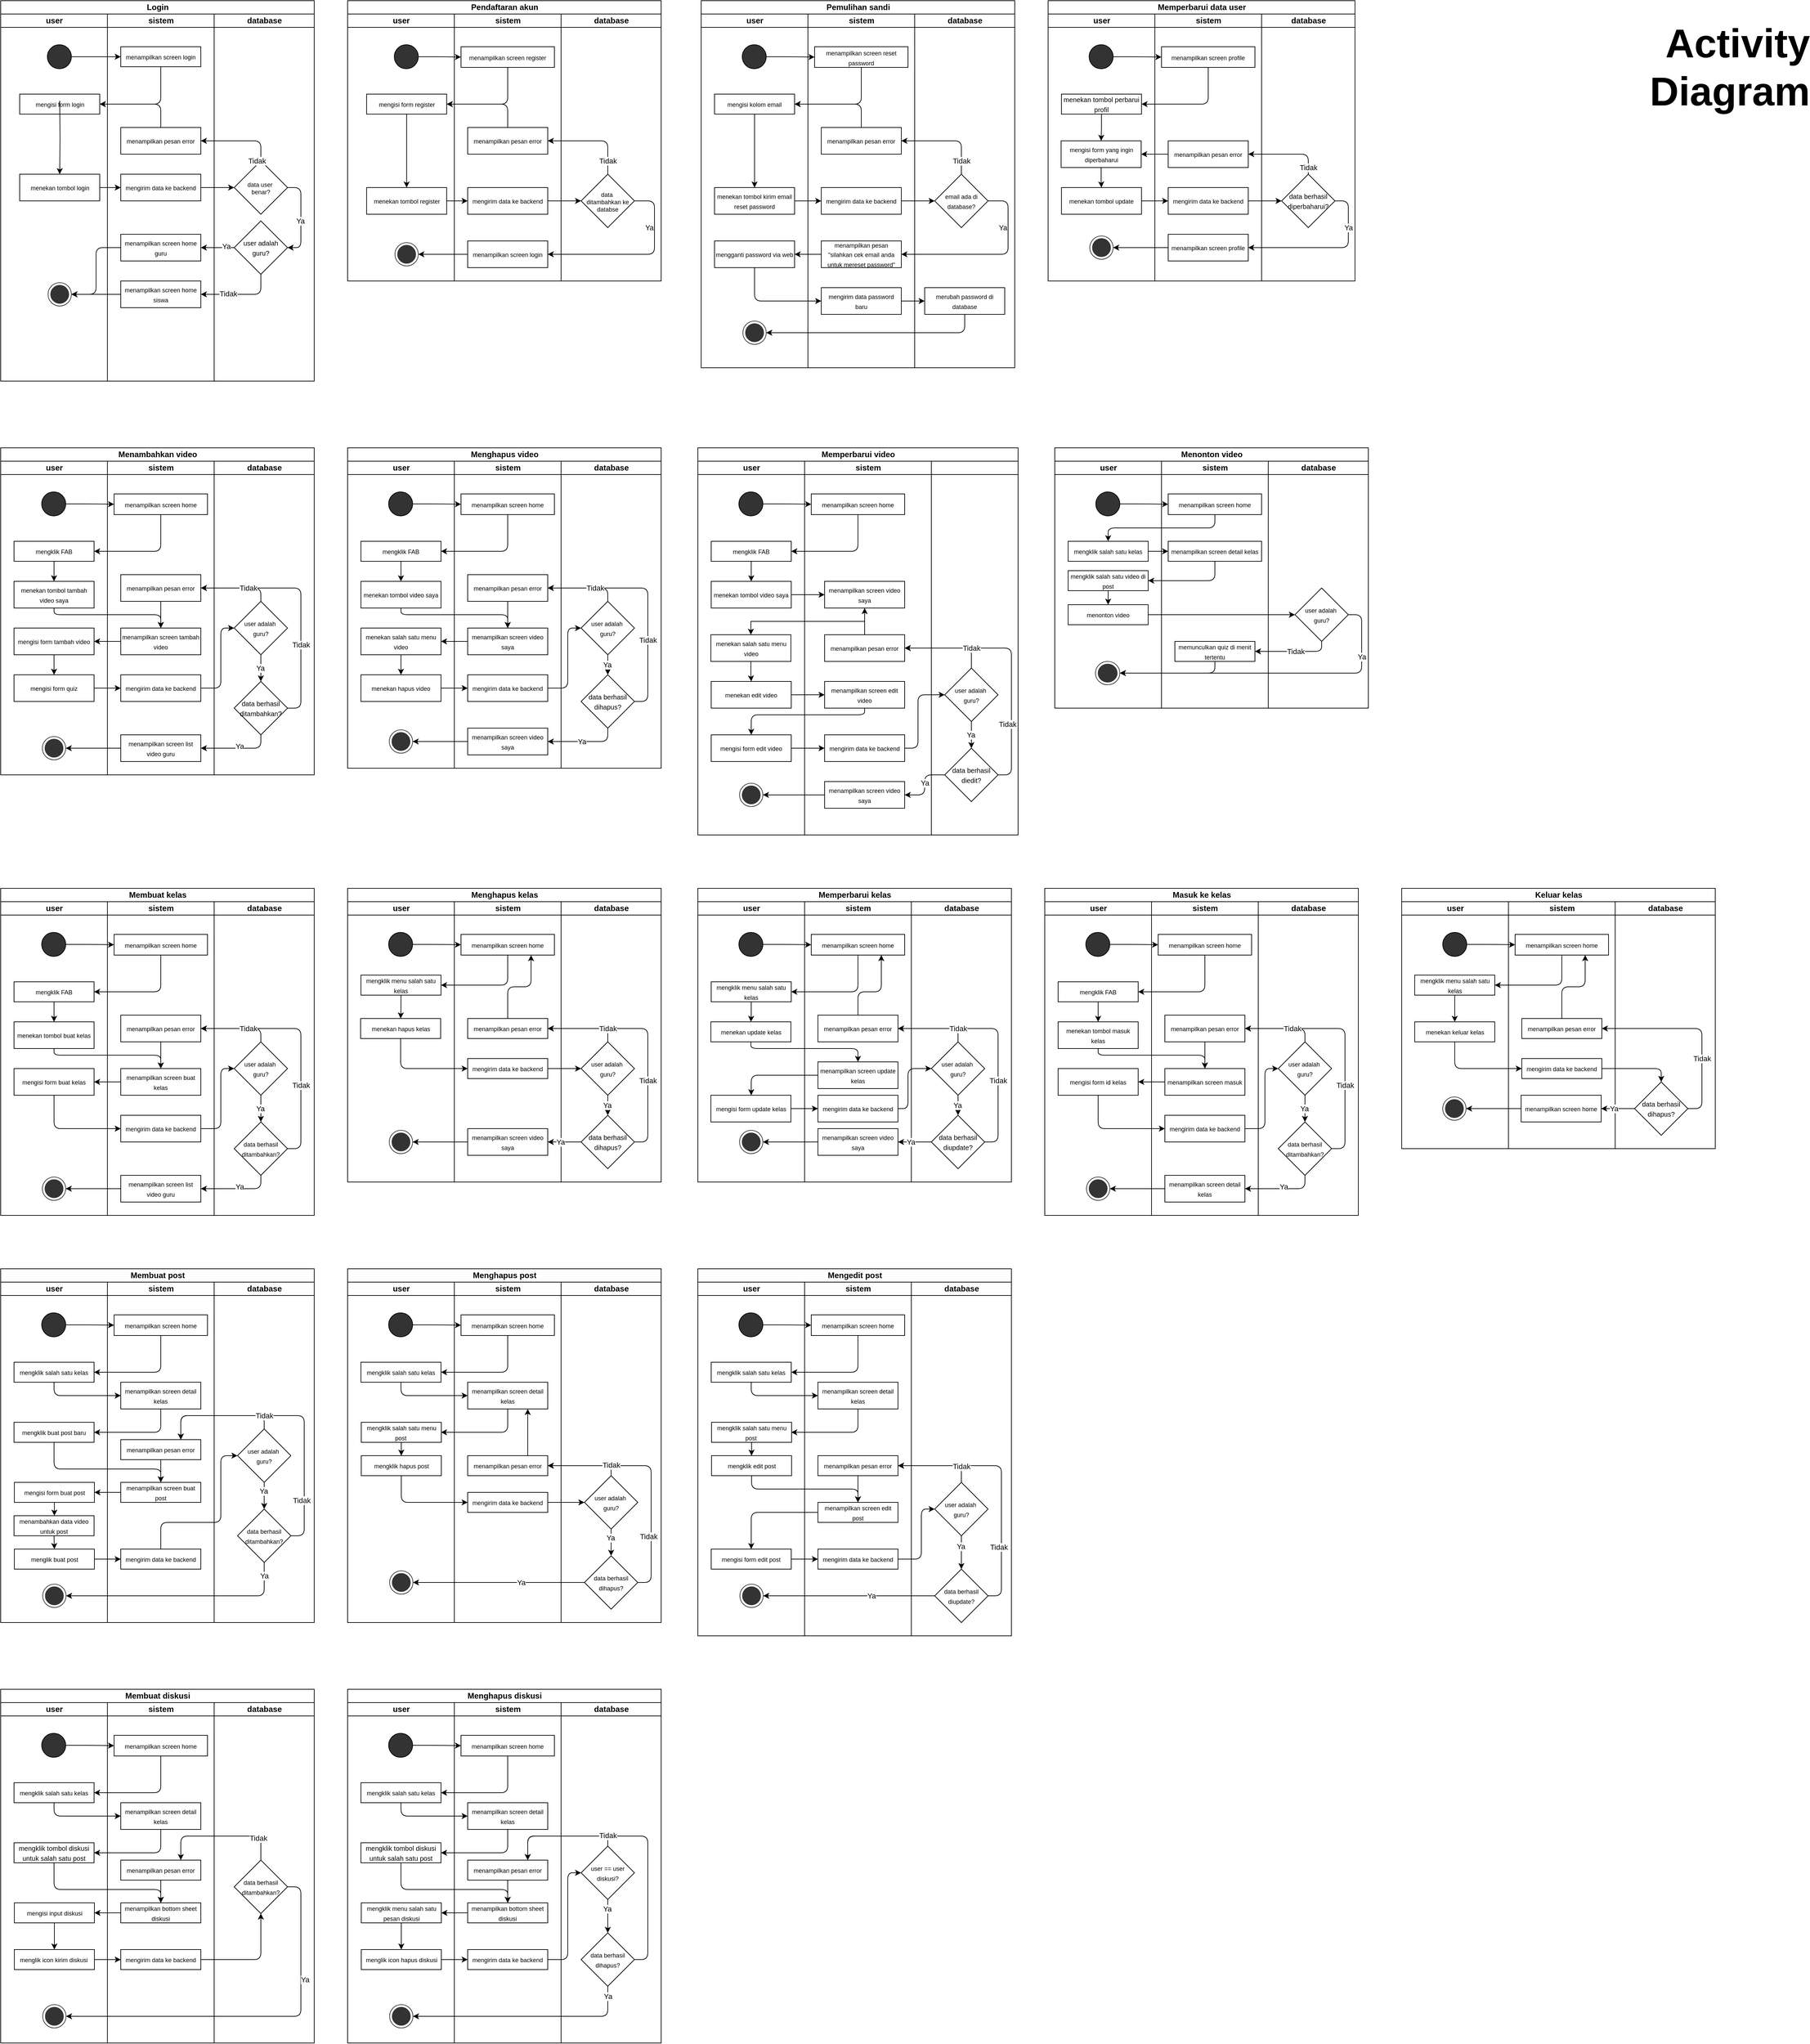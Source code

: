 <mxfile version="24.6.4" type="github">
  <diagram name="Halaman-1" id="SUvLEuE5IXbNY52-B8Az">
    <mxGraphModel dx="1325" dy="707" grid="1" gridSize="10" guides="1" tooltips="1" connect="1" arrows="1" fold="1" page="1" pageScale="1" pageWidth="2800" pageHeight="3400" math="0" shadow="0">
      <root>
        <mxCell id="0" />
        <mxCell id="1" parent="0" />
        <mxCell id="FIUjEAN2I89liHMQ9qd0-11" value="Login" style="swimlane;childLayout=stackLayout;resizeParent=1;resizeParentMax=0;startSize=20;html=1;" vertex="1" parent="1">
          <mxGeometry x="70" y="80" width="470" height="570" as="geometry" />
        </mxCell>
        <mxCell id="FIUjEAN2I89liHMQ9qd0-12" value="user" style="swimlane;startSize=20;html=1;" vertex="1" parent="FIUjEAN2I89liHMQ9qd0-11">
          <mxGeometry y="20" width="160" height="550" as="geometry" />
        </mxCell>
        <mxCell id="FIUjEAN2I89liHMQ9qd0-18" value="" style="ellipse;whiteSpace=wrap;html=1;aspect=fixed;fillColor=#333333;" vertex="1" parent="FIUjEAN2I89liHMQ9qd0-12">
          <mxGeometry x="70" y="46" width="36" height="36" as="geometry" />
        </mxCell>
        <mxCell id="FIUjEAN2I89liHMQ9qd0-15" value="&lt;font style=&quot;font-size: 9px;&quot;&gt;mengisi form login&lt;/font&gt;" style="rounded=0;whiteSpace=wrap;html=1;" vertex="1" parent="FIUjEAN2I89liHMQ9qd0-12">
          <mxGeometry x="28.5" y="120" width="120" height="30" as="geometry" />
        </mxCell>
        <mxCell id="FIUjEAN2I89liHMQ9qd0-36" value="" style="ellipse;html=1;shape=endState;fillColor=#333333;strokeColor=#333333;" vertex="1" parent="FIUjEAN2I89liHMQ9qd0-12">
          <mxGeometry x="71" y="402.5" width="35" height="35" as="geometry" />
        </mxCell>
        <mxCell id="FIUjEAN2I89liHMQ9qd0-13" value="sistem" style="swimlane;startSize=20;html=1;" vertex="1" parent="FIUjEAN2I89liHMQ9qd0-11">
          <mxGeometry x="160" y="20" width="160" height="550" as="geometry" />
        </mxCell>
        <mxCell id="FIUjEAN2I89liHMQ9qd0-17" value="&lt;font style=&quot;font-size: 9px;&quot;&gt;menampilkan screen login&lt;/font&gt;" style="rounded=0;whiteSpace=wrap;html=1;" vertex="1" parent="FIUjEAN2I89liHMQ9qd0-13">
          <mxGeometry x="20" y="49" width="120" height="30" as="geometry" />
        </mxCell>
        <mxCell id="FIUjEAN2I89liHMQ9qd0-27" value="&lt;font style=&quot;font-size: 9px;&quot;&gt;menampilkan pesan error&lt;/font&gt;" style="rounded=0;whiteSpace=wrap;html=1;" vertex="1" parent="FIUjEAN2I89liHMQ9qd0-13">
          <mxGeometry x="20" y="170" width="120" height="40" as="geometry" />
        </mxCell>
        <mxCell id="FIUjEAN2I89liHMQ9qd0-448" value="&lt;font style=&quot;font-size: 9px;&quot;&gt;menampilkan screen home&lt;/font&gt;&lt;div&gt;&lt;font style=&quot;font-size: 9px;&quot;&gt;siswa&lt;/font&gt;&lt;/div&gt;" style="rounded=0;whiteSpace=wrap;html=1;" vertex="1" parent="FIUjEAN2I89liHMQ9qd0-13">
          <mxGeometry x="20" y="400" width="120" height="40" as="geometry" />
        </mxCell>
        <mxCell id="FIUjEAN2I89liHMQ9qd0-14" value="database" style="swimlane;startSize=20;html=1;" vertex="1" parent="FIUjEAN2I89liHMQ9qd0-11">
          <mxGeometry x="320" y="20" width="150" height="550" as="geometry" />
        </mxCell>
        <mxCell id="FIUjEAN2I89liHMQ9qd0-32" style="edgeStyle=orthogonalEdgeStyle;rounded=1;orthogonalLoop=1;jettySize=auto;html=1;entryX=1;entryY=0.5;entryDx=0;entryDy=0;curved=0;exitX=1;exitY=0.5;exitDx=0;exitDy=0;" edge="1" parent="FIUjEAN2I89liHMQ9qd0-14" source="FIUjEAN2I89liHMQ9qd0-22" target="FIUjEAN2I89liHMQ9qd0-447">
          <mxGeometry relative="1" as="geometry">
            <Array as="points">
              <mxPoint x="130" y="260" />
              <mxPoint x="130" y="350" />
            </Array>
          </mxGeometry>
        </mxCell>
        <mxCell id="FIUjEAN2I89liHMQ9qd0-34" value="Ya" style="edgeLabel;html=1;align=center;verticalAlign=middle;resizable=0;points=[];" vertex="1" connectable="0" parent="FIUjEAN2I89liHMQ9qd0-32">
          <mxGeometry x="-0.851" relative="1" as="geometry">
            <mxPoint x="9" y="50" as="offset" />
          </mxGeometry>
        </mxCell>
        <mxCell id="FIUjEAN2I89liHMQ9qd0-20" value="&lt;font style=&quot;font-size: 9px;&quot;&gt;mengirim data ke backend&lt;/font&gt;" style="rounded=0;whiteSpace=wrap;html=1;" vertex="1" parent="FIUjEAN2I89liHMQ9qd0-14">
          <mxGeometry x="-140" y="240" width="120" height="40" as="geometry" />
        </mxCell>
        <mxCell id="FIUjEAN2I89liHMQ9qd0-16" value="&lt;font style=&quot;font-size: 9px;&quot;&gt;menekan tombol login&lt;/font&gt;" style="rounded=0;whiteSpace=wrap;html=1;" vertex="1" parent="FIUjEAN2I89liHMQ9qd0-14">
          <mxGeometry x="-291.5" y="240" width="120" height="40" as="geometry" />
        </mxCell>
        <mxCell id="FIUjEAN2I89liHMQ9qd0-24" style="edgeStyle=orthogonalEdgeStyle;rounded=0;orthogonalLoop=1;jettySize=auto;html=1;" edge="1" parent="FIUjEAN2I89liHMQ9qd0-14" target="FIUjEAN2I89liHMQ9qd0-16">
          <mxGeometry relative="1" as="geometry">
            <mxPoint x="-231.5" y="130" as="sourcePoint" />
          </mxGeometry>
        </mxCell>
        <mxCell id="FIUjEAN2I89liHMQ9qd0-25" style="edgeStyle=orthogonalEdgeStyle;rounded=0;orthogonalLoop=1;jettySize=auto;html=1;" edge="1" parent="FIUjEAN2I89liHMQ9qd0-14" source="FIUjEAN2I89liHMQ9qd0-16" target="FIUjEAN2I89liHMQ9qd0-20">
          <mxGeometry relative="1" as="geometry" />
        </mxCell>
        <mxCell id="FIUjEAN2I89liHMQ9qd0-26" style="edgeStyle=orthogonalEdgeStyle;rounded=1;orthogonalLoop=1;jettySize=auto;html=1;exitX=1;exitY=0.5;exitDx=0;exitDy=0;curved=0;entryX=0;entryY=0.5;entryDx=0;entryDy=0;" edge="1" parent="FIUjEAN2I89liHMQ9qd0-14" source="FIUjEAN2I89liHMQ9qd0-20" target="FIUjEAN2I89liHMQ9qd0-22">
          <mxGeometry relative="1" as="geometry">
            <mxPoint x="60" y="270" as="targetPoint" />
          </mxGeometry>
        </mxCell>
        <mxCell id="FIUjEAN2I89liHMQ9qd0-22" value="&lt;font style=&quot;font-size: 9px;&quot;&gt;data user&amp;nbsp;&lt;/font&gt;&lt;div style=&quot;font-size: 9px;&quot;&gt;&lt;font style=&quot;font-size: 9px;&quot;&gt;benar?&lt;/font&gt;&lt;/div&gt;" style="rhombus;whiteSpace=wrap;html=1;" vertex="1" parent="FIUjEAN2I89liHMQ9qd0-14">
          <mxGeometry x="30" y="220" width="80" height="80" as="geometry" />
        </mxCell>
        <mxCell id="FIUjEAN2I89liHMQ9qd0-451" style="edgeStyle=orthogonalEdgeStyle;rounded=0;orthogonalLoop=1;jettySize=auto;html=1;entryX=1;entryY=0.5;entryDx=0;entryDy=0;" edge="1" parent="FIUjEAN2I89liHMQ9qd0-14" source="FIUjEAN2I89liHMQ9qd0-447" target="FIUjEAN2I89liHMQ9qd0-31">
          <mxGeometry relative="1" as="geometry" />
        </mxCell>
        <mxCell id="FIUjEAN2I89liHMQ9qd0-452" value="Ya" style="edgeLabel;html=1;align=center;verticalAlign=middle;resizable=0;points=[];" vertex="1" connectable="0" parent="FIUjEAN2I89liHMQ9qd0-451">
          <mxGeometry x="-0.514" y="-2" relative="1" as="geometry">
            <mxPoint as="offset" />
          </mxGeometry>
        </mxCell>
        <mxCell id="FIUjEAN2I89liHMQ9qd0-447" value="&lt;font size=&quot;1&quot;&gt;user adalah guru?&lt;/font&gt;" style="rhombus;whiteSpace=wrap;html=1;" vertex="1" parent="FIUjEAN2I89liHMQ9qd0-14">
          <mxGeometry x="30" y="310" width="80" height="80" as="geometry" />
        </mxCell>
        <mxCell id="FIUjEAN2I89liHMQ9qd0-31" value="&lt;font style=&quot;font-size: 9px;&quot;&gt;menampilkan screen home&lt;/font&gt;&lt;div&gt;&lt;font style=&quot;font-size: 9px;&quot;&gt;guru&lt;/font&gt;&lt;/div&gt;" style="rounded=0;whiteSpace=wrap;html=1;" vertex="1" parent="FIUjEAN2I89liHMQ9qd0-14">
          <mxGeometry x="-140" y="330" width="120" height="40" as="geometry" />
        </mxCell>
        <mxCell id="FIUjEAN2I89liHMQ9qd0-19" value="" style="edgeStyle=orthogonalEdgeStyle;rounded=1;orthogonalLoop=1;jettySize=auto;html=1;curved=0;" edge="1" parent="FIUjEAN2I89liHMQ9qd0-11" source="FIUjEAN2I89liHMQ9qd0-18" target="FIUjEAN2I89liHMQ9qd0-17">
          <mxGeometry relative="1" as="geometry" />
        </mxCell>
        <mxCell id="FIUjEAN2I89liHMQ9qd0-23" style="edgeStyle=orthogonalEdgeStyle;rounded=1;orthogonalLoop=1;jettySize=auto;html=1;exitX=0.5;exitY=1;exitDx=0;exitDy=0;entryX=1;entryY=0.5;entryDx=0;entryDy=0;curved=0;" edge="1" parent="FIUjEAN2I89liHMQ9qd0-11" source="FIUjEAN2I89liHMQ9qd0-17" target="FIUjEAN2I89liHMQ9qd0-15">
          <mxGeometry relative="1" as="geometry" />
        </mxCell>
        <mxCell id="FIUjEAN2I89liHMQ9qd0-28" style="edgeStyle=orthogonalEdgeStyle;rounded=1;orthogonalLoop=1;jettySize=auto;html=1;exitX=0.5;exitY=0;exitDx=0;exitDy=0;entryX=1;entryY=0.5;entryDx=0;entryDy=0;curved=0;" edge="1" parent="FIUjEAN2I89liHMQ9qd0-11" source="FIUjEAN2I89liHMQ9qd0-22" target="FIUjEAN2I89liHMQ9qd0-27">
          <mxGeometry relative="1" as="geometry" />
        </mxCell>
        <mxCell id="FIUjEAN2I89liHMQ9qd0-30" value="Tidak" style="edgeLabel;html=1;align=center;verticalAlign=middle;resizable=0;points=[];" vertex="1" connectable="0" parent="FIUjEAN2I89liHMQ9qd0-28">
          <mxGeometry x="-0.283" relative="1" as="geometry">
            <mxPoint x="7" y="30" as="offset" />
          </mxGeometry>
        </mxCell>
        <mxCell id="FIUjEAN2I89liHMQ9qd0-29" style="edgeStyle=orthogonalEdgeStyle;rounded=1;orthogonalLoop=1;jettySize=auto;html=1;exitX=0.5;exitY=0;exitDx=0;exitDy=0;entryX=1;entryY=0.5;entryDx=0;entryDy=0;curved=0;" edge="1" parent="FIUjEAN2I89liHMQ9qd0-11" source="FIUjEAN2I89liHMQ9qd0-27" target="FIUjEAN2I89liHMQ9qd0-15">
          <mxGeometry relative="1" as="geometry" />
        </mxCell>
        <mxCell id="FIUjEAN2I89liHMQ9qd0-37" style="edgeStyle=orthogonalEdgeStyle;rounded=1;orthogonalLoop=1;jettySize=auto;html=1;entryX=1;entryY=0.5;entryDx=0;entryDy=0;curved=0;" edge="1" parent="FIUjEAN2I89liHMQ9qd0-11" source="FIUjEAN2I89liHMQ9qd0-31" target="FIUjEAN2I89liHMQ9qd0-36">
          <mxGeometry relative="1" as="geometry" />
        </mxCell>
        <mxCell id="FIUjEAN2I89liHMQ9qd0-449" style="edgeStyle=orthogonalEdgeStyle;rounded=0;orthogonalLoop=1;jettySize=auto;html=1;entryX=1;entryY=0.5;entryDx=0;entryDy=0;" edge="1" parent="FIUjEAN2I89liHMQ9qd0-11" source="FIUjEAN2I89liHMQ9qd0-448" target="FIUjEAN2I89liHMQ9qd0-36">
          <mxGeometry relative="1" as="geometry" />
        </mxCell>
        <mxCell id="FIUjEAN2I89liHMQ9qd0-450" style="edgeStyle=orthogonalEdgeStyle;rounded=1;orthogonalLoop=1;jettySize=auto;html=1;entryX=1;entryY=0.5;entryDx=0;entryDy=0;curved=0;" edge="1" parent="FIUjEAN2I89liHMQ9qd0-11" source="FIUjEAN2I89liHMQ9qd0-447" target="FIUjEAN2I89liHMQ9qd0-448">
          <mxGeometry relative="1" as="geometry">
            <Array as="points">
              <mxPoint x="390" y="440" />
            </Array>
          </mxGeometry>
        </mxCell>
        <mxCell id="FIUjEAN2I89liHMQ9qd0-453" value="Tidak" style="edgeLabel;html=1;align=center;verticalAlign=middle;resizable=0;points=[];" vertex="1" connectable="0" parent="FIUjEAN2I89liHMQ9qd0-450">
          <mxGeometry x="0.322" y="-1" relative="1" as="geometry">
            <mxPoint as="offset" />
          </mxGeometry>
        </mxCell>
        <mxCell id="FIUjEAN2I89liHMQ9qd0-38" value="Pendaftaran akun" style="swimlane;childLayout=stackLayout;resizeParent=1;resizeParentMax=0;startSize=20;html=1;" vertex="1" parent="1">
          <mxGeometry x="590" y="80" width="470" height="420" as="geometry" />
        </mxCell>
        <mxCell id="FIUjEAN2I89liHMQ9qd0-39" value="user" style="swimlane;startSize=20;html=1;" vertex="1" parent="FIUjEAN2I89liHMQ9qd0-38">
          <mxGeometry y="20" width="160" height="400" as="geometry" />
        </mxCell>
        <mxCell id="FIUjEAN2I89liHMQ9qd0-40" value="" style="ellipse;whiteSpace=wrap;html=1;aspect=fixed;fillColor=#333333;" vertex="1" parent="FIUjEAN2I89liHMQ9qd0-39">
          <mxGeometry x="70" y="46" width="36" height="36" as="geometry" />
        </mxCell>
        <mxCell id="FIUjEAN2I89liHMQ9qd0-41" value="&lt;font style=&quot;font-size: 9px;&quot;&gt;mengisi form register&lt;/font&gt;" style="rounded=0;whiteSpace=wrap;html=1;" vertex="1" parent="FIUjEAN2I89liHMQ9qd0-39">
          <mxGeometry x="28.5" y="120" width="120" height="30" as="geometry" />
        </mxCell>
        <mxCell id="FIUjEAN2I89liHMQ9qd0-42" value="&lt;font style=&quot;font-size: 9px;&quot;&gt;menekan tombol register&lt;/font&gt;" style="rounded=0;whiteSpace=wrap;html=1;" vertex="1" parent="FIUjEAN2I89liHMQ9qd0-39">
          <mxGeometry x="28.5" y="260" width="120" height="40" as="geometry" />
        </mxCell>
        <mxCell id="FIUjEAN2I89liHMQ9qd0-43" style="edgeStyle=orthogonalEdgeStyle;rounded=0;orthogonalLoop=1;jettySize=auto;html=1;" edge="1" parent="FIUjEAN2I89liHMQ9qd0-39" source="FIUjEAN2I89liHMQ9qd0-41" target="FIUjEAN2I89liHMQ9qd0-42">
          <mxGeometry relative="1" as="geometry" />
        </mxCell>
        <mxCell id="FIUjEAN2I89liHMQ9qd0-44" value="" style="ellipse;html=1;shape=endState;fillColor=#333333;strokeColor=#333333;" vertex="1" parent="FIUjEAN2I89liHMQ9qd0-39">
          <mxGeometry x="71" y="342.5" width="35" height="35" as="geometry" />
        </mxCell>
        <mxCell id="FIUjEAN2I89liHMQ9qd0-45" value="sistem" style="swimlane;startSize=20;html=1;" vertex="1" parent="FIUjEAN2I89liHMQ9qd0-38">
          <mxGeometry x="160" y="20" width="160" height="400" as="geometry" />
        </mxCell>
        <mxCell id="FIUjEAN2I89liHMQ9qd0-46" value="&lt;font style=&quot;font-size: 9px;&quot;&gt;menampilkan screen register&lt;/font&gt;" style="rounded=0;whiteSpace=wrap;html=1;" vertex="1" parent="FIUjEAN2I89liHMQ9qd0-45">
          <mxGeometry x="10" y="49" width="140" height="31" as="geometry" />
        </mxCell>
        <mxCell id="FIUjEAN2I89liHMQ9qd0-47" value="&lt;font style=&quot;font-size: 9px;&quot;&gt;mengirim data ke backend&lt;/font&gt;" style="rounded=0;whiteSpace=wrap;html=1;" vertex="1" parent="FIUjEAN2I89liHMQ9qd0-45">
          <mxGeometry x="20" y="260" width="120" height="40" as="geometry" />
        </mxCell>
        <mxCell id="FIUjEAN2I89liHMQ9qd0-48" value="&lt;font style=&quot;font-size: 9px;&quot;&gt;menampilkan pesan error&lt;/font&gt;" style="rounded=0;whiteSpace=wrap;html=1;" vertex="1" parent="FIUjEAN2I89liHMQ9qd0-45">
          <mxGeometry x="20" y="170" width="120" height="40" as="geometry" />
        </mxCell>
        <mxCell id="FIUjEAN2I89liHMQ9qd0-49" value="&lt;font style=&quot;font-size: 9px;&quot;&gt;menampilkan screen login&lt;/font&gt;" style="rounded=0;whiteSpace=wrap;html=1;" vertex="1" parent="FIUjEAN2I89liHMQ9qd0-45">
          <mxGeometry x="20" y="340" width="120" height="40" as="geometry" />
        </mxCell>
        <mxCell id="FIUjEAN2I89liHMQ9qd0-50" value="database" style="swimlane;startSize=20;html=1;" vertex="1" parent="FIUjEAN2I89liHMQ9qd0-38">
          <mxGeometry x="320" y="20" width="150" height="400" as="geometry" />
        </mxCell>
        <mxCell id="FIUjEAN2I89liHMQ9qd0-51" value="&lt;font style=&quot;font-size: 9px;&quot;&gt;data&amp;nbsp;&lt;/font&gt;&lt;div style=&quot;font-size: 9px;&quot;&gt;&lt;font style=&quot;font-size: 9px;&quot;&gt;ditambahkan ke databse&lt;/font&gt;&lt;/div&gt;" style="rhombus;whiteSpace=wrap;html=1;" vertex="1" parent="FIUjEAN2I89liHMQ9qd0-50">
          <mxGeometry x="30" y="240" width="80" height="80" as="geometry" />
        </mxCell>
        <mxCell id="FIUjEAN2I89liHMQ9qd0-52" value="" style="edgeStyle=orthogonalEdgeStyle;rounded=1;orthogonalLoop=1;jettySize=auto;html=1;curved=0;" edge="1" parent="FIUjEAN2I89liHMQ9qd0-38" source="FIUjEAN2I89liHMQ9qd0-40" target="FIUjEAN2I89liHMQ9qd0-46">
          <mxGeometry relative="1" as="geometry" />
        </mxCell>
        <mxCell id="FIUjEAN2I89liHMQ9qd0-53" style="edgeStyle=orthogonalEdgeStyle;rounded=1;orthogonalLoop=1;jettySize=auto;html=1;exitX=0.5;exitY=1;exitDx=0;exitDy=0;entryX=1;entryY=0.5;entryDx=0;entryDy=0;curved=0;" edge="1" parent="FIUjEAN2I89liHMQ9qd0-38" source="FIUjEAN2I89liHMQ9qd0-46" target="FIUjEAN2I89liHMQ9qd0-41">
          <mxGeometry relative="1" as="geometry" />
        </mxCell>
        <mxCell id="FIUjEAN2I89liHMQ9qd0-54" style="edgeStyle=orthogonalEdgeStyle;rounded=1;orthogonalLoop=1;jettySize=auto;html=1;exitX=1;exitY=0.5;exitDx=0;exitDy=0;curved=0;entryX=0;entryY=0.5;entryDx=0;entryDy=0;" edge="1" parent="FIUjEAN2I89liHMQ9qd0-38" source="FIUjEAN2I89liHMQ9qd0-47" target="FIUjEAN2I89liHMQ9qd0-51">
          <mxGeometry relative="1" as="geometry">
            <mxPoint x="380" y="290" as="targetPoint" />
          </mxGeometry>
        </mxCell>
        <mxCell id="FIUjEAN2I89liHMQ9qd0-55" style="edgeStyle=orthogonalEdgeStyle;rounded=1;orthogonalLoop=1;jettySize=auto;html=1;exitX=0.5;exitY=0;exitDx=0;exitDy=0;entryX=1;entryY=0.5;entryDx=0;entryDy=0;curved=0;" edge="1" parent="FIUjEAN2I89liHMQ9qd0-38" source="FIUjEAN2I89liHMQ9qd0-51" target="FIUjEAN2I89liHMQ9qd0-48">
          <mxGeometry relative="1" as="geometry" />
        </mxCell>
        <mxCell id="FIUjEAN2I89liHMQ9qd0-56" value="Tidak" style="edgeLabel;html=1;align=center;verticalAlign=middle;resizable=0;points=[];" vertex="1" connectable="0" parent="FIUjEAN2I89liHMQ9qd0-55">
          <mxGeometry x="-0.283" relative="1" as="geometry">
            <mxPoint y="30" as="offset" />
          </mxGeometry>
        </mxCell>
        <mxCell id="FIUjEAN2I89liHMQ9qd0-57" style="edgeStyle=orthogonalEdgeStyle;rounded=1;orthogonalLoop=1;jettySize=auto;html=1;exitX=0.5;exitY=0;exitDx=0;exitDy=0;entryX=1;entryY=0.5;entryDx=0;entryDy=0;curved=0;" edge="1" parent="FIUjEAN2I89liHMQ9qd0-38" source="FIUjEAN2I89liHMQ9qd0-48" target="FIUjEAN2I89liHMQ9qd0-41">
          <mxGeometry relative="1" as="geometry" />
        </mxCell>
        <mxCell id="FIUjEAN2I89liHMQ9qd0-58" style="edgeStyle=orthogonalEdgeStyle;rounded=1;orthogonalLoop=1;jettySize=auto;html=1;entryX=1;entryY=0.5;entryDx=0;entryDy=0;curved=0;exitX=1;exitY=0.5;exitDx=0;exitDy=0;" edge="1" parent="FIUjEAN2I89liHMQ9qd0-38" source="FIUjEAN2I89liHMQ9qd0-51" target="FIUjEAN2I89liHMQ9qd0-49">
          <mxGeometry relative="1" as="geometry">
            <Array as="points">
              <mxPoint x="460" y="300" />
              <mxPoint x="460" y="380" />
            </Array>
          </mxGeometry>
        </mxCell>
        <mxCell id="FIUjEAN2I89liHMQ9qd0-59" value="Ya" style="edgeLabel;html=1;align=center;verticalAlign=middle;resizable=0;points=[];" vertex="1" connectable="0" parent="FIUjEAN2I89liHMQ9qd0-58">
          <mxGeometry x="-0.851" relative="1" as="geometry">
            <mxPoint x="2" y="40" as="offset" />
          </mxGeometry>
        </mxCell>
        <mxCell id="FIUjEAN2I89liHMQ9qd0-60" style="edgeStyle=orthogonalEdgeStyle;rounded=0;orthogonalLoop=1;jettySize=auto;html=1;entryX=1;entryY=0.5;entryDx=0;entryDy=0;" edge="1" parent="FIUjEAN2I89liHMQ9qd0-38" source="FIUjEAN2I89liHMQ9qd0-49" target="FIUjEAN2I89liHMQ9qd0-44">
          <mxGeometry relative="1" as="geometry" />
        </mxCell>
        <mxCell id="FIUjEAN2I89liHMQ9qd0-61" style="edgeStyle=orthogonalEdgeStyle;rounded=0;orthogonalLoop=1;jettySize=auto;html=1;" edge="1" parent="FIUjEAN2I89liHMQ9qd0-38" source="FIUjEAN2I89liHMQ9qd0-42" target="FIUjEAN2I89liHMQ9qd0-47">
          <mxGeometry relative="1" as="geometry" />
        </mxCell>
        <mxCell id="FIUjEAN2I89liHMQ9qd0-62" value="Pemulihan sandi" style="swimlane;childLayout=stackLayout;resizeParent=1;resizeParentMax=0;startSize=20;html=1;" vertex="1" parent="1">
          <mxGeometry x="1120" y="80" width="470" height="550" as="geometry" />
        </mxCell>
        <mxCell id="FIUjEAN2I89liHMQ9qd0-63" value="user" style="swimlane;startSize=20;html=1;" vertex="1" parent="FIUjEAN2I89liHMQ9qd0-62">
          <mxGeometry y="20" width="160" height="530" as="geometry" />
        </mxCell>
        <mxCell id="FIUjEAN2I89liHMQ9qd0-64" value="" style="ellipse;whiteSpace=wrap;html=1;aspect=fixed;fillColor=#333333;" vertex="1" parent="FIUjEAN2I89liHMQ9qd0-63">
          <mxGeometry x="61.5" y="46" width="36" height="36" as="geometry" />
        </mxCell>
        <mxCell id="FIUjEAN2I89liHMQ9qd0-65" value="&lt;font style=&quot;font-size: 9px;&quot;&gt;mengisi kolom email&lt;/font&gt;" style="rounded=0;whiteSpace=wrap;html=1;" vertex="1" parent="FIUjEAN2I89liHMQ9qd0-63">
          <mxGeometry x="20" y="120" width="120" height="30" as="geometry" />
        </mxCell>
        <mxCell id="FIUjEAN2I89liHMQ9qd0-66" value="&lt;font style=&quot;font-size: 9px;&quot;&gt;menekan tombol kirim email reset password&lt;/font&gt;" style="rounded=0;whiteSpace=wrap;html=1;" vertex="1" parent="FIUjEAN2I89liHMQ9qd0-63">
          <mxGeometry x="20" y="260" width="120" height="40" as="geometry" />
        </mxCell>
        <mxCell id="FIUjEAN2I89liHMQ9qd0-67" style="edgeStyle=orthogonalEdgeStyle;rounded=0;orthogonalLoop=1;jettySize=auto;html=1;" edge="1" parent="FIUjEAN2I89liHMQ9qd0-63" source="FIUjEAN2I89liHMQ9qd0-65" target="FIUjEAN2I89liHMQ9qd0-66">
          <mxGeometry relative="1" as="geometry" />
        </mxCell>
        <mxCell id="FIUjEAN2I89liHMQ9qd0-86" value="&lt;font style=&quot;font-size: 9px;&quot;&gt;mengganti password via web&lt;/font&gt;" style="rounded=0;whiteSpace=wrap;html=1;" vertex="1" parent="FIUjEAN2I89liHMQ9qd0-63">
          <mxGeometry x="20" y="340" width="120" height="40" as="geometry" />
        </mxCell>
        <mxCell id="FIUjEAN2I89liHMQ9qd0-68" value="" style="ellipse;html=1;shape=endState;fillColor=#333333;strokeColor=#333333;" vertex="1" parent="FIUjEAN2I89liHMQ9qd0-63">
          <mxGeometry x="62.5" y="460" width="35" height="35" as="geometry" />
        </mxCell>
        <mxCell id="FIUjEAN2I89liHMQ9qd0-69" value="sistem" style="swimlane;startSize=20;html=1;" vertex="1" parent="FIUjEAN2I89liHMQ9qd0-62">
          <mxGeometry x="160" y="20" width="160" height="530" as="geometry" />
        </mxCell>
        <mxCell id="FIUjEAN2I89liHMQ9qd0-70" value="&lt;font style=&quot;font-size: 9px;&quot;&gt;menampilkan screen reset password&lt;/font&gt;" style="rounded=0;whiteSpace=wrap;html=1;" vertex="1" parent="FIUjEAN2I89liHMQ9qd0-69">
          <mxGeometry x="10" y="49" width="140" height="31" as="geometry" />
        </mxCell>
        <mxCell id="FIUjEAN2I89liHMQ9qd0-71" value="&lt;font style=&quot;font-size: 9px;&quot;&gt;mengirim data ke backend&lt;/font&gt;" style="rounded=0;whiteSpace=wrap;html=1;" vertex="1" parent="FIUjEAN2I89liHMQ9qd0-69">
          <mxGeometry x="20" y="260" width="120" height="40" as="geometry" />
        </mxCell>
        <mxCell id="FIUjEAN2I89liHMQ9qd0-72" value="&lt;font style=&quot;font-size: 9px;&quot;&gt;menampilkan pesan error&lt;/font&gt;" style="rounded=0;whiteSpace=wrap;html=1;" vertex="1" parent="FIUjEAN2I89liHMQ9qd0-69">
          <mxGeometry x="20" y="170" width="120" height="40" as="geometry" />
        </mxCell>
        <mxCell id="FIUjEAN2I89liHMQ9qd0-73" value="&lt;font style=&quot;font-size: 9px;&quot;&gt;menampilkan pesan &quot;silahkan cek email anda untuk mereset password&quot;&lt;/font&gt;" style="rounded=0;whiteSpace=wrap;html=1;" vertex="1" parent="FIUjEAN2I89liHMQ9qd0-69">
          <mxGeometry x="20" y="340" width="120" height="40" as="geometry" />
        </mxCell>
        <mxCell id="FIUjEAN2I89liHMQ9qd0-74" value="database" style="swimlane;startSize=20;html=1;" vertex="1" parent="FIUjEAN2I89liHMQ9qd0-62">
          <mxGeometry x="320" y="20" width="150" height="530" as="geometry" />
        </mxCell>
        <mxCell id="FIUjEAN2I89liHMQ9qd0-75" value="&lt;font style=&quot;font-size: 9px;&quot;&gt;email ada di database?&lt;/font&gt;" style="rhombus;whiteSpace=wrap;html=1;" vertex="1" parent="FIUjEAN2I89liHMQ9qd0-74">
          <mxGeometry x="30" y="240" width="80" height="80" as="geometry" />
        </mxCell>
        <mxCell id="FIUjEAN2I89liHMQ9qd0-93" style="edgeStyle=orthogonalEdgeStyle;rounded=0;orthogonalLoop=1;jettySize=auto;html=1;exitX=1;exitY=0.5;exitDx=0;exitDy=0;" edge="1" parent="FIUjEAN2I89liHMQ9qd0-74" source="FIUjEAN2I89liHMQ9qd0-87" target="FIUjEAN2I89liHMQ9qd0-90">
          <mxGeometry relative="1" as="geometry" />
        </mxCell>
        <mxCell id="FIUjEAN2I89liHMQ9qd0-87" value="&lt;font style=&quot;font-size: 9px;&quot;&gt;mengirim data password baru&lt;/font&gt;" style="rounded=0;whiteSpace=wrap;html=1;" vertex="1" parent="FIUjEAN2I89liHMQ9qd0-74">
          <mxGeometry x="-140" y="410" width="120" height="40" as="geometry" />
        </mxCell>
        <mxCell id="FIUjEAN2I89liHMQ9qd0-90" value="&lt;font style=&quot;font-size: 9px;&quot;&gt;merubah password di database&lt;/font&gt;" style="rounded=0;whiteSpace=wrap;html=1;" vertex="1" parent="FIUjEAN2I89liHMQ9qd0-74">
          <mxGeometry x="15" y="410" width="120" height="40" as="geometry" />
        </mxCell>
        <mxCell id="FIUjEAN2I89liHMQ9qd0-76" value="" style="edgeStyle=orthogonalEdgeStyle;rounded=1;orthogonalLoop=1;jettySize=auto;html=1;curved=0;" edge="1" parent="FIUjEAN2I89liHMQ9qd0-62" source="FIUjEAN2I89liHMQ9qd0-64" target="FIUjEAN2I89liHMQ9qd0-70">
          <mxGeometry relative="1" as="geometry" />
        </mxCell>
        <mxCell id="FIUjEAN2I89liHMQ9qd0-77" style="edgeStyle=orthogonalEdgeStyle;rounded=1;orthogonalLoop=1;jettySize=auto;html=1;exitX=0.5;exitY=1;exitDx=0;exitDy=0;entryX=1;entryY=0.5;entryDx=0;entryDy=0;curved=0;" edge="1" parent="FIUjEAN2I89liHMQ9qd0-62" source="FIUjEAN2I89liHMQ9qd0-70" target="FIUjEAN2I89liHMQ9qd0-65">
          <mxGeometry relative="1" as="geometry" />
        </mxCell>
        <mxCell id="FIUjEAN2I89liHMQ9qd0-78" style="edgeStyle=orthogonalEdgeStyle;rounded=1;orthogonalLoop=1;jettySize=auto;html=1;exitX=1;exitY=0.5;exitDx=0;exitDy=0;curved=0;entryX=0;entryY=0.5;entryDx=0;entryDy=0;" edge="1" parent="FIUjEAN2I89liHMQ9qd0-62" source="FIUjEAN2I89liHMQ9qd0-71" target="FIUjEAN2I89liHMQ9qd0-75">
          <mxGeometry relative="1" as="geometry">
            <mxPoint x="380" y="290" as="targetPoint" />
          </mxGeometry>
        </mxCell>
        <mxCell id="FIUjEAN2I89liHMQ9qd0-79" style="edgeStyle=orthogonalEdgeStyle;rounded=1;orthogonalLoop=1;jettySize=auto;html=1;exitX=0.5;exitY=0;exitDx=0;exitDy=0;entryX=1;entryY=0.5;entryDx=0;entryDy=0;curved=0;" edge="1" parent="FIUjEAN2I89liHMQ9qd0-62" source="FIUjEAN2I89liHMQ9qd0-75" target="FIUjEAN2I89liHMQ9qd0-72">
          <mxGeometry relative="1" as="geometry" />
        </mxCell>
        <mxCell id="FIUjEAN2I89liHMQ9qd0-80" value="Tidak" style="edgeLabel;html=1;align=center;verticalAlign=middle;resizable=0;points=[];" vertex="1" connectable="0" parent="FIUjEAN2I89liHMQ9qd0-79">
          <mxGeometry x="-0.283" relative="1" as="geometry">
            <mxPoint y="30" as="offset" />
          </mxGeometry>
        </mxCell>
        <mxCell id="FIUjEAN2I89liHMQ9qd0-81" style="edgeStyle=orthogonalEdgeStyle;rounded=1;orthogonalLoop=1;jettySize=auto;html=1;exitX=0.5;exitY=0;exitDx=0;exitDy=0;entryX=1;entryY=0.5;entryDx=0;entryDy=0;curved=0;" edge="1" parent="FIUjEAN2I89liHMQ9qd0-62" source="FIUjEAN2I89liHMQ9qd0-72" target="FIUjEAN2I89liHMQ9qd0-65">
          <mxGeometry relative="1" as="geometry" />
        </mxCell>
        <mxCell id="FIUjEAN2I89liHMQ9qd0-82" style="edgeStyle=orthogonalEdgeStyle;rounded=1;orthogonalLoop=1;jettySize=auto;html=1;entryX=1;entryY=0.5;entryDx=0;entryDy=0;curved=0;exitX=1;exitY=0.5;exitDx=0;exitDy=0;" edge="1" parent="FIUjEAN2I89liHMQ9qd0-62" source="FIUjEAN2I89liHMQ9qd0-75" target="FIUjEAN2I89liHMQ9qd0-73">
          <mxGeometry relative="1" as="geometry">
            <Array as="points">
              <mxPoint x="460" y="300" />
              <mxPoint x="460" y="380" />
            </Array>
          </mxGeometry>
        </mxCell>
        <mxCell id="FIUjEAN2I89liHMQ9qd0-83" value="Ya" style="edgeLabel;html=1;align=center;verticalAlign=middle;resizable=0;points=[];" vertex="1" connectable="0" parent="FIUjEAN2I89liHMQ9qd0-82">
          <mxGeometry x="-0.851" relative="1" as="geometry">
            <mxPoint x="2" y="40" as="offset" />
          </mxGeometry>
        </mxCell>
        <mxCell id="FIUjEAN2I89liHMQ9qd0-85" style="edgeStyle=orthogonalEdgeStyle;rounded=0;orthogonalLoop=1;jettySize=auto;html=1;" edge="1" parent="FIUjEAN2I89liHMQ9qd0-62" source="FIUjEAN2I89liHMQ9qd0-66" target="FIUjEAN2I89liHMQ9qd0-71">
          <mxGeometry relative="1" as="geometry" />
        </mxCell>
        <mxCell id="FIUjEAN2I89liHMQ9qd0-84" style="edgeStyle=orthogonalEdgeStyle;rounded=1;orthogonalLoop=1;jettySize=auto;html=1;entryX=1;entryY=0.5;entryDx=0;entryDy=0;exitX=0.5;exitY=1;exitDx=0;exitDy=0;curved=0;" edge="1" parent="FIUjEAN2I89liHMQ9qd0-62" source="FIUjEAN2I89liHMQ9qd0-90" target="FIUjEAN2I89liHMQ9qd0-68">
          <mxGeometry relative="1" as="geometry" />
        </mxCell>
        <mxCell id="FIUjEAN2I89liHMQ9qd0-91" style="edgeStyle=orthogonalEdgeStyle;rounded=0;orthogonalLoop=1;jettySize=auto;html=1;" edge="1" parent="FIUjEAN2I89liHMQ9qd0-62" source="FIUjEAN2I89liHMQ9qd0-73" target="FIUjEAN2I89liHMQ9qd0-86">
          <mxGeometry relative="1" as="geometry" />
        </mxCell>
        <mxCell id="FIUjEAN2I89liHMQ9qd0-92" style="edgeStyle=orthogonalEdgeStyle;rounded=1;orthogonalLoop=1;jettySize=auto;html=1;exitX=0.5;exitY=1;exitDx=0;exitDy=0;entryX=0;entryY=0.5;entryDx=0;entryDy=0;curved=0;" edge="1" parent="FIUjEAN2I89liHMQ9qd0-62" source="FIUjEAN2I89liHMQ9qd0-86" target="FIUjEAN2I89liHMQ9qd0-87">
          <mxGeometry relative="1" as="geometry" />
        </mxCell>
        <mxCell id="FIUjEAN2I89liHMQ9qd0-130" value="Memperbarui data user" style="swimlane;childLayout=stackLayout;resizeParent=1;resizeParentMax=0;startSize=20;html=1;" vertex="1" parent="1">
          <mxGeometry x="1640" y="80" width="460" height="420" as="geometry" />
        </mxCell>
        <mxCell id="FIUjEAN2I89liHMQ9qd0-131" value="user" style="swimlane;startSize=20;html=1;" vertex="1" parent="FIUjEAN2I89liHMQ9qd0-130">
          <mxGeometry y="20" width="160" height="400" as="geometry" />
        </mxCell>
        <mxCell id="FIUjEAN2I89liHMQ9qd0-132" value="" style="ellipse;whiteSpace=wrap;html=1;aspect=fixed;fillColor=#333333;" vertex="1" parent="FIUjEAN2I89liHMQ9qd0-131">
          <mxGeometry x="61.5" y="46" width="36" height="36" as="geometry" />
        </mxCell>
        <mxCell id="FIUjEAN2I89liHMQ9qd0-133" value="&lt;font size=&quot;1&quot;&gt;menekan tombol perbarui profil&lt;/font&gt;" style="rounded=0;whiteSpace=wrap;html=1;" vertex="1" parent="FIUjEAN2I89liHMQ9qd0-131">
          <mxGeometry x="20" y="120" width="120" height="30" as="geometry" />
        </mxCell>
        <mxCell id="FIUjEAN2I89liHMQ9qd0-134" value="&lt;font style=&quot;font-size: 9px;&quot;&gt;mengisi form yang ingin diperbaharui&lt;/font&gt;" style="rounded=0;whiteSpace=wrap;html=1;" vertex="1" parent="FIUjEAN2I89liHMQ9qd0-131">
          <mxGeometry x="19.5" y="190" width="120" height="40" as="geometry" />
        </mxCell>
        <mxCell id="FIUjEAN2I89liHMQ9qd0-135" style="edgeStyle=orthogonalEdgeStyle;rounded=0;orthogonalLoop=1;jettySize=auto;html=1;" edge="1" parent="FIUjEAN2I89liHMQ9qd0-131" source="FIUjEAN2I89liHMQ9qd0-133" target="FIUjEAN2I89liHMQ9qd0-134">
          <mxGeometry relative="1" as="geometry" />
        </mxCell>
        <mxCell id="FIUjEAN2I89liHMQ9qd0-137" value="" style="ellipse;html=1;shape=endState;fillColor=#333333;strokeColor=#333333;" vertex="1" parent="FIUjEAN2I89liHMQ9qd0-131">
          <mxGeometry x="62.5" y="332.5" width="35" height="35" as="geometry" />
        </mxCell>
        <mxCell id="FIUjEAN2I89liHMQ9qd0-160" value="&lt;font style=&quot;font-size: 9px;&quot;&gt;menekan tombol update&lt;/font&gt;" style="rounded=0;whiteSpace=wrap;html=1;" vertex="1" parent="FIUjEAN2I89liHMQ9qd0-131">
          <mxGeometry x="20" y="260" width="120" height="40" as="geometry" />
        </mxCell>
        <mxCell id="FIUjEAN2I89liHMQ9qd0-156" style="edgeStyle=orthogonalEdgeStyle;rounded=0;orthogonalLoop=1;jettySize=auto;html=1;entryX=0.5;entryY=0;entryDx=0;entryDy=0;" edge="1" parent="FIUjEAN2I89liHMQ9qd0-131" source="FIUjEAN2I89liHMQ9qd0-134" target="FIUjEAN2I89liHMQ9qd0-160">
          <mxGeometry relative="1" as="geometry" />
        </mxCell>
        <mxCell id="FIUjEAN2I89liHMQ9qd0-138" value="sistem" style="swimlane;startSize=20;html=1;" vertex="1" parent="FIUjEAN2I89liHMQ9qd0-130">
          <mxGeometry x="160" y="20" width="160" height="400" as="geometry" />
        </mxCell>
        <mxCell id="FIUjEAN2I89liHMQ9qd0-139" value="&lt;font style=&quot;font-size: 9px;&quot;&gt;menampilkan screen profile&lt;/font&gt;" style="rounded=0;whiteSpace=wrap;html=1;" vertex="1" parent="FIUjEAN2I89liHMQ9qd0-138">
          <mxGeometry x="10" y="49" width="140" height="31" as="geometry" />
        </mxCell>
        <mxCell id="FIUjEAN2I89liHMQ9qd0-140" value="&lt;font style=&quot;font-size: 9px;&quot;&gt;mengirim data ke backend&lt;/font&gt;" style="rounded=0;whiteSpace=wrap;html=1;" vertex="1" parent="FIUjEAN2I89liHMQ9qd0-138">
          <mxGeometry x="20" y="260" width="120" height="40" as="geometry" />
        </mxCell>
        <mxCell id="FIUjEAN2I89liHMQ9qd0-141" value="&lt;font style=&quot;font-size: 9px;&quot;&gt;menampilkan pesan error&lt;/font&gt;" style="rounded=0;whiteSpace=wrap;html=1;" vertex="1" parent="FIUjEAN2I89liHMQ9qd0-138">
          <mxGeometry x="20" y="190" width="120" height="40" as="geometry" />
        </mxCell>
        <mxCell id="FIUjEAN2I89liHMQ9qd0-142" value="&lt;font style=&quot;font-size: 9px;&quot;&gt;menampilkan screen profile&lt;/font&gt;" style="rounded=0;whiteSpace=wrap;html=1;" vertex="1" parent="FIUjEAN2I89liHMQ9qd0-138">
          <mxGeometry x="20" y="330" width="120" height="40" as="geometry" />
        </mxCell>
        <mxCell id="FIUjEAN2I89liHMQ9qd0-143" value="database" style="swimlane;startSize=20;html=1;" vertex="1" parent="FIUjEAN2I89liHMQ9qd0-130">
          <mxGeometry x="320" y="20" width="140" height="400" as="geometry" />
        </mxCell>
        <mxCell id="FIUjEAN2I89liHMQ9qd0-144" value="&lt;font size=&quot;1&quot;&gt;data berhasil diperbaharui?&lt;/font&gt;" style="rhombus;whiteSpace=wrap;html=1;" vertex="1" parent="FIUjEAN2I89liHMQ9qd0-143">
          <mxGeometry x="30" y="240" width="80" height="80" as="geometry" />
        </mxCell>
        <mxCell id="FIUjEAN2I89liHMQ9qd0-148" value="" style="edgeStyle=orthogonalEdgeStyle;rounded=1;orthogonalLoop=1;jettySize=auto;html=1;curved=0;" edge="1" parent="FIUjEAN2I89liHMQ9qd0-130" source="FIUjEAN2I89liHMQ9qd0-132" target="FIUjEAN2I89liHMQ9qd0-139">
          <mxGeometry relative="1" as="geometry" />
        </mxCell>
        <mxCell id="FIUjEAN2I89liHMQ9qd0-149" style="edgeStyle=orthogonalEdgeStyle;rounded=1;orthogonalLoop=1;jettySize=auto;html=1;exitX=0.5;exitY=1;exitDx=0;exitDy=0;entryX=1;entryY=0.5;entryDx=0;entryDy=0;curved=0;" edge="1" parent="FIUjEAN2I89liHMQ9qd0-130" source="FIUjEAN2I89liHMQ9qd0-139" target="FIUjEAN2I89liHMQ9qd0-133">
          <mxGeometry relative="1" as="geometry" />
        </mxCell>
        <mxCell id="FIUjEAN2I89liHMQ9qd0-150" style="edgeStyle=orthogonalEdgeStyle;rounded=1;orthogonalLoop=1;jettySize=auto;html=1;exitX=1;exitY=0.5;exitDx=0;exitDy=0;curved=0;entryX=0;entryY=0.5;entryDx=0;entryDy=0;" edge="1" parent="FIUjEAN2I89liHMQ9qd0-130" source="FIUjEAN2I89liHMQ9qd0-140" target="FIUjEAN2I89liHMQ9qd0-144">
          <mxGeometry relative="1" as="geometry">
            <mxPoint x="380" y="290" as="targetPoint" />
          </mxGeometry>
        </mxCell>
        <mxCell id="FIUjEAN2I89liHMQ9qd0-151" style="edgeStyle=orthogonalEdgeStyle;rounded=1;orthogonalLoop=1;jettySize=auto;html=1;exitX=0.5;exitY=0;exitDx=0;exitDy=0;entryX=1;entryY=0.5;entryDx=0;entryDy=0;curved=0;" edge="1" parent="FIUjEAN2I89liHMQ9qd0-130" source="FIUjEAN2I89liHMQ9qd0-144" target="FIUjEAN2I89liHMQ9qd0-141">
          <mxGeometry relative="1" as="geometry" />
        </mxCell>
        <mxCell id="FIUjEAN2I89liHMQ9qd0-152" value="Tidak" style="edgeLabel;html=1;align=center;verticalAlign=middle;resizable=0;points=[];" vertex="1" connectable="0" parent="FIUjEAN2I89liHMQ9qd0-151">
          <mxGeometry x="-0.283" relative="1" as="geometry">
            <mxPoint x="13" y="20" as="offset" />
          </mxGeometry>
        </mxCell>
        <mxCell id="FIUjEAN2I89liHMQ9qd0-153" style="edgeStyle=orthogonalEdgeStyle;rounded=1;orthogonalLoop=1;jettySize=auto;html=1;exitX=0;exitY=0.5;exitDx=0;exitDy=0;entryX=1;entryY=0.5;entryDx=0;entryDy=0;curved=0;" edge="1" parent="FIUjEAN2I89liHMQ9qd0-130" source="FIUjEAN2I89liHMQ9qd0-141" target="FIUjEAN2I89liHMQ9qd0-134">
          <mxGeometry relative="1" as="geometry" />
        </mxCell>
        <mxCell id="FIUjEAN2I89liHMQ9qd0-154" style="edgeStyle=orthogonalEdgeStyle;rounded=1;orthogonalLoop=1;jettySize=auto;html=1;entryX=1;entryY=0.5;entryDx=0;entryDy=0;curved=0;exitX=1;exitY=0.5;exitDx=0;exitDy=0;" edge="1" parent="FIUjEAN2I89liHMQ9qd0-130" source="FIUjEAN2I89liHMQ9qd0-144" target="FIUjEAN2I89liHMQ9qd0-142">
          <mxGeometry relative="1" as="geometry">
            <Array as="points">
              <mxPoint x="450" y="300" />
              <mxPoint x="450" y="370" />
            </Array>
          </mxGeometry>
        </mxCell>
        <mxCell id="FIUjEAN2I89liHMQ9qd0-155" value="Ya" style="edgeLabel;html=1;align=center;verticalAlign=middle;resizable=0;points=[];" vertex="1" connectable="0" parent="FIUjEAN2I89liHMQ9qd0-154">
          <mxGeometry x="-0.851" relative="1" as="geometry">
            <mxPoint x="2" y="40" as="offset" />
          </mxGeometry>
        </mxCell>
        <mxCell id="FIUjEAN2I89liHMQ9qd0-161" style="edgeStyle=orthogonalEdgeStyle;rounded=0;orthogonalLoop=1;jettySize=auto;html=1;exitX=1;exitY=0.5;exitDx=0;exitDy=0;entryX=0;entryY=0.5;entryDx=0;entryDy=0;" edge="1" parent="FIUjEAN2I89liHMQ9qd0-130" source="FIUjEAN2I89liHMQ9qd0-160" target="FIUjEAN2I89liHMQ9qd0-140">
          <mxGeometry relative="1" as="geometry" />
        </mxCell>
        <mxCell id="FIUjEAN2I89liHMQ9qd0-163" style="edgeStyle=orthogonalEdgeStyle;rounded=0;orthogonalLoop=1;jettySize=auto;html=1;" edge="1" parent="FIUjEAN2I89liHMQ9qd0-130" source="FIUjEAN2I89liHMQ9qd0-142" target="FIUjEAN2I89liHMQ9qd0-137">
          <mxGeometry relative="1" as="geometry" />
        </mxCell>
        <mxCell id="FIUjEAN2I89liHMQ9qd0-164" value="Menambahkan video" style="swimlane;childLayout=stackLayout;resizeParent=1;resizeParentMax=0;startSize=20;html=1;" vertex="1" parent="1">
          <mxGeometry x="70" y="750" width="470" height="490" as="geometry" />
        </mxCell>
        <mxCell id="FIUjEAN2I89liHMQ9qd0-165" value="user" style="swimlane;startSize=20;html=1;" vertex="1" parent="FIUjEAN2I89liHMQ9qd0-164">
          <mxGeometry y="20" width="160" height="470" as="geometry" />
        </mxCell>
        <mxCell id="FIUjEAN2I89liHMQ9qd0-166" value="" style="ellipse;whiteSpace=wrap;html=1;aspect=fixed;fillColor=#333333;" vertex="1" parent="FIUjEAN2I89liHMQ9qd0-165">
          <mxGeometry x="61.5" y="46" width="36" height="36" as="geometry" />
        </mxCell>
        <mxCell id="FIUjEAN2I89liHMQ9qd0-167" value="&lt;font style=&quot;font-size: 9px;&quot;&gt;mengklik FAB&lt;/font&gt;" style="rounded=0;whiteSpace=wrap;html=1;" vertex="1" parent="FIUjEAN2I89liHMQ9qd0-165">
          <mxGeometry x="20" y="120" width="120" height="30" as="geometry" />
        </mxCell>
        <mxCell id="FIUjEAN2I89liHMQ9qd0-168" value="&lt;font style=&quot;font-size: 9px;&quot;&gt;menekan tombol tambah video saya&lt;/font&gt;" style="rounded=0;whiteSpace=wrap;html=1;" vertex="1" parent="FIUjEAN2I89liHMQ9qd0-165">
          <mxGeometry x="20" y="180" width="120" height="40" as="geometry" />
        </mxCell>
        <mxCell id="FIUjEAN2I89liHMQ9qd0-169" style="edgeStyle=orthogonalEdgeStyle;rounded=0;orthogonalLoop=1;jettySize=auto;html=1;" edge="1" parent="FIUjEAN2I89liHMQ9qd0-165" source="FIUjEAN2I89liHMQ9qd0-167" target="FIUjEAN2I89liHMQ9qd0-168">
          <mxGeometry relative="1" as="geometry" />
        </mxCell>
        <mxCell id="FIUjEAN2I89liHMQ9qd0-171" value="" style="ellipse;html=1;shape=endState;fillColor=#333333;strokeColor=#333333;" vertex="1" parent="FIUjEAN2I89liHMQ9qd0-165">
          <mxGeometry x="62.5" y="412.5" width="35" height="35" as="geometry" />
        </mxCell>
        <mxCell id="FIUjEAN2I89liHMQ9qd0-199" style="edgeStyle=orthogonalEdgeStyle;rounded=0;orthogonalLoop=1;jettySize=auto;html=1;entryX=0.5;entryY=0;entryDx=0;entryDy=0;" edge="1" parent="FIUjEAN2I89liHMQ9qd0-165" source="FIUjEAN2I89liHMQ9qd0-194" target="FIUjEAN2I89liHMQ9qd0-198">
          <mxGeometry relative="1" as="geometry" />
        </mxCell>
        <mxCell id="FIUjEAN2I89liHMQ9qd0-194" value="&lt;font style=&quot;font-size: 9px;&quot;&gt;mengisi form tambah video&lt;/font&gt;" style="rounded=0;whiteSpace=wrap;html=1;" vertex="1" parent="FIUjEAN2I89liHMQ9qd0-165">
          <mxGeometry x="20" y="250" width="120" height="40" as="geometry" />
        </mxCell>
        <mxCell id="FIUjEAN2I89liHMQ9qd0-198" value="&lt;font style=&quot;font-size: 9px;&quot;&gt;mengisi form quiz&lt;/font&gt;" style="rounded=0;whiteSpace=wrap;html=1;" vertex="1" parent="FIUjEAN2I89liHMQ9qd0-165">
          <mxGeometry x="20" y="320" width="120" height="40" as="geometry" />
        </mxCell>
        <mxCell id="FIUjEAN2I89liHMQ9qd0-172" value="sistem" style="swimlane;startSize=20;html=1;" vertex="1" parent="FIUjEAN2I89liHMQ9qd0-164">
          <mxGeometry x="160" y="20" width="160" height="470" as="geometry" />
        </mxCell>
        <mxCell id="FIUjEAN2I89liHMQ9qd0-173" value="&lt;font style=&quot;font-size: 9px;&quot;&gt;menampilkan screen home&lt;/font&gt;" style="rounded=0;whiteSpace=wrap;html=1;" vertex="1" parent="FIUjEAN2I89liHMQ9qd0-172">
          <mxGeometry x="10" y="49" width="140" height="31" as="geometry" />
        </mxCell>
        <mxCell id="FIUjEAN2I89liHMQ9qd0-174" value="&lt;font style=&quot;font-size: 9px;&quot;&gt;mengirim data ke backend&lt;/font&gt;" style="rounded=0;whiteSpace=wrap;html=1;" vertex="1" parent="FIUjEAN2I89liHMQ9qd0-172">
          <mxGeometry x="20" y="320" width="120" height="40" as="geometry" />
        </mxCell>
        <mxCell id="FIUjEAN2I89liHMQ9qd0-175" value="&lt;font style=&quot;font-size: 9px;&quot;&gt;menampilkan pesan error&lt;/font&gt;" style="rounded=0;whiteSpace=wrap;html=1;" vertex="1" parent="FIUjEAN2I89liHMQ9qd0-172">
          <mxGeometry x="20" y="170" width="120" height="40" as="geometry" />
        </mxCell>
        <mxCell id="FIUjEAN2I89liHMQ9qd0-206" value="&lt;font style=&quot;font-size: 9px;&quot;&gt;menampilkan screen list video guru&lt;/font&gt;" style="rounded=0;whiteSpace=wrap;html=1;" vertex="1" parent="FIUjEAN2I89liHMQ9qd0-172">
          <mxGeometry x="20" y="410" width="120" height="40" as="geometry" />
        </mxCell>
        <mxCell id="FIUjEAN2I89liHMQ9qd0-243" value="&lt;font style=&quot;font-size: 9px;&quot;&gt;menampilkan screen tambah video&lt;/font&gt;" style="rounded=0;whiteSpace=wrap;html=1;" vertex="1" parent="FIUjEAN2I89liHMQ9qd0-172">
          <mxGeometry x="20" y="250" width="120" height="40" as="geometry" />
        </mxCell>
        <mxCell id="FIUjEAN2I89liHMQ9qd0-187" style="edgeStyle=orthogonalEdgeStyle;rounded=1;orthogonalLoop=1;jettySize=auto;html=1;entryX=0.5;entryY=0;entryDx=0;entryDy=0;curved=0;exitX=0.5;exitY=1;exitDx=0;exitDy=0;" edge="1" parent="FIUjEAN2I89liHMQ9qd0-172" source="FIUjEAN2I89liHMQ9qd0-175" target="FIUjEAN2I89liHMQ9qd0-243">
          <mxGeometry relative="1" as="geometry">
            <mxPoint x="110" y="230" as="sourcePoint" />
            <Array as="points" />
          </mxGeometry>
        </mxCell>
        <mxCell id="FIUjEAN2I89liHMQ9qd0-177" value="database" style="swimlane;startSize=20;html=1;" vertex="1" parent="FIUjEAN2I89liHMQ9qd0-164">
          <mxGeometry x="320" y="20" width="150" height="470" as="geometry" />
        </mxCell>
        <mxCell id="FIUjEAN2I89liHMQ9qd0-201" style="edgeStyle=orthogonalEdgeStyle;rounded=0;orthogonalLoop=1;jettySize=auto;html=1;entryX=0.5;entryY=0;entryDx=0;entryDy=0;exitX=0.5;exitY=1;exitDx=0;exitDy=0;" edge="1" parent="FIUjEAN2I89liHMQ9qd0-177" source="FIUjEAN2I89liHMQ9qd0-178" target="FIUjEAN2I89liHMQ9qd0-195">
          <mxGeometry relative="1" as="geometry" />
        </mxCell>
        <mxCell id="FIUjEAN2I89liHMQ9qd0-202" value="Ya" style="edgeLabel;html=1;align=center;verticalAlign=middle;resizable=0;points=[];" vertex="1" connectable="0" parent="FIUjEAN2I89liHMQ9qd0-201">
          <mxGeometry x="-0.016" y="-1" relative="1" as="geometry">
            <mxPoint as="offset" />
          </mxGeometry>
        </mxCell>
        <mxCell id="FIUjEAN2I89liHMQ9qd0-178" value="&lt;font style=&quot;font-size: 9px;&quot;&gt;user adalah&amp;nbsp;&lt;/font&gt;&lt;div&gt;&lt;font style=&quot;font-size: 9px;&quot;&gt;guru?&lt;/font&gt;&lt;/div&gt;" style="rhombus;whiteSpace=wrap;html=1;" vertex="1" parent="FIUjEAN2I89liHMQ9qd0-177">
          <mxGeometry x="30" y="210" width="80" height="80" as="geometry" />
        </mxCell>
        <mxCell id="FIUjEAN2I89liHMQ9qd0-195" value="&lt;font size=&quot;1&quot;&gt;data berhasil ditambahkan?&lt;/font&gt;" style="rhombus;whiteSpace=wrap;html=1;" vertex="1" parent="FIUjEAN2I89liHMQ9qd0-177">
          <mxGeometry x="30" y="330" width="80" height="80" as="geometry" />
        </mxCell>
        <mxCell id="FIUjEAN2I89liHMQ9qd0-182" value="" style="edgeStyle=orthogonalEdgeStyle;rounded=1;orthogonalLoop=1;jettySize=auto;html=1;curved=0;" edge="1" parent="FIUjEAN2I89liHMQ9qd0-164" source="FIUjEAN2I89liHMQ9qd0-166" target="FIUjEAN2I89liHMQ9qd0-173">
          <mxGeometry relative="1" as="geometry" />
        </mxCell>
        <mxCell id="FIUjEAN2I89liHMQ9qd0-183" style="edgeStyle=orthogonalEdgeStyle;rounded=1;orthogonalLoop=1;jettySize=auto;html=1;exitX=0.5;exitY=1;exitDx=0;exitDy=0;entryX=1;entryY=0.5;entryDx=0;entryDy=0;curved=0;" edge="1" parent="FIUjEAN2I89liHMQ9qd0-164" source="FIUjEAN2I89liHMQ9qd0-173" target="FIUjEAN2I89liHMQ9qd0-167">
          <mxGeometry relative="1" as="geometry" />
        </mxCell>
        <mxCell id="FIUjEAN2I89liHMQ9qd0-184" style="edgeStyle=orthogonalEdgeStyle;rounded=1;orthogonalLoop=1;jettySize=auto;html=1;exitX=1;exitY=0.5;exitDx=0;exitDy=0;curved=0;entryX=0;entryY=0.5;entryDx=0;entryDy=0;" edge="1" parent="FIUjEAN2I89liHMQ9qd0-164" source="FIUjEAN2I89liHMQ9qd0-174" target="FIUjEAN2I89liHMQ9qd0-178">
          <mxGeometry relative="1" as="geometry">
            <mxPoint x="380" y="290" as="targetPoint" />
            <Array as="points">
              <mxPoint x="330" y="360" />
              <mxPoint x="330" y="270" />
            </Array>
          </mxGeometry>
        </mxCell>
        <mxCell id="FIUjEAN2I89liHMQ9qd0-204" style="edgeStyle=orthogonalEdgeStyle;rounded=1;orthogonalLoop=1;jettySize=auto;html=1;curved=0;entryX=1;entryY=0.5;entryDx=0;entryDy=0;exitX=1;exitY=0.5;exitDx=0;exitDy=0;" edge="1" parent="FIUjEAN2I89liHMQ9qd0-164" source="FIUjEAN2I89liHMQ9qd0-195" target="FIUjEAN2I89liHMQ9qd0-175">
          <mxGeometry relative="1" as="geometry">
            <mxPoint x="300" y="200" as="targetPoint" />
            <Array as="points">
              <mxPoint x="450" y="390" />
              <mxPoint x="450" y="210" />
            </Array>
          </mxGeometry>
        </mxCell>
        <mxCell id="FIUjEAN2I89liHMQ9qd0-205" value="Tidak" style="edgeLabel;html=1;align=center;verticalAlign=middle;resizable=0;points=[];" vertex="1" connectable="0" parent="FIUjEAN2I89liHMQ9qd0-204">
          <mxGeometry x="-0.34" relative="1" as="geometry">
            <mxPoint as="offset" />
          </mxGeometry>
        </mxCell>
        <mxCell id="FIUjEAN2I89liHMQ9qd0-200" style="edgeStyle=orthogonalEdgeStyle;rounded=0;orthogonalLoop=1;jettySize=auto;html=1;entryX=0;entryY=0.5;entryDx=0;entryDy=0;" edge="1" parent="FIUjEAN2I89liHMQ9qd0-164" source="FIUjEAN2I89liHMQ9qd0-198" target="FIUjEAN2I89liHMQ9qd0-174">
          <mxGeometry relative="1" as="geometry" />
        </mxCell>
        <mxCell id="FIUjEAN2I89liHMQ9qd0-185" style="edgeStyle=orthogonalEdgeStyle;rounded=1;orthogonalLoop=1;jettySize=auto;html=1;exitX=0.5;exitY=0;exitDx=0;exitDy=0;entryX=1;entryY=0.5;entryDx=0;entryDy=0;curved=0;" edge="1" parent="FIUjEAN2I89liHMQ9qd0-164" source="FIUjEAN2I89liHMQ9qd0-178" target="FIUjEAN2I89liHMQ9qd0-175">
          <mxGeometry relative="1" as="geometry" />
        </mxCell>
        <mxCell id="FIUjEAN2I89liHMQ9qd0-186" value="Tidak" style="edgeLabel;html=1;align=center;verticalAlign=middle;resizable=0;points=[];" vertex="1" connectable="0" parent="FIUjEAN2I89liHMQ9qd0-185">
          <mxGeometry x="-0.283" relative="1" as="geometry">
            <mxPoint as="offset" />
          </mxGeometry>
        </mxCell>
        <mxCell id="FIUjEAN2I89liHMQ9qd0-207" style="edgeStyle=orthogonalEdgeStyle;rounded=1;orthogonalLoop=1;jettySize=auto;html=1;entryX=1;entryY=0.5;entryDx=0;entryDy=0;exitX=0.5;exitY=1;exitDx=0;exitDy=0;strokeColor=default;curved=0;" edge="1" parent="FIUjEAN2I89liHMQ9qd0-164" source="FIUjEAN2I89liHMQ9qd0-195" target="FIUjEAN2I89liHMQ9qd0-206">
          <mxGeometry relative="1" as="geometry" />
        </mxCell>
        <mxCell id="FIUjEAN2I89liHMQ9qd0-208" value="Ya" style="edgeLabel;html=1;align=center;verticalAlign=middle;resizable=0;points=[];" vertex="1" connectable="0" parent="FIUjEAN2I89liHMQ9qd0-207">
          <mxGeometry x="-0.043" y="-3" relative="1" as="geometry">
            <mxPoint as="offset" />
          </mxGeometry>
        </mxCell>
        <mxCell id="FIUjEAN2I89liHMQ9qd0-209" style="edgeStyle=orthogonalEdgeStyle;rounded=0;orthogonalLoop=1;jettySize=auto;html=1;exitX=0;exitY=0.5;exitDx=0;exitDy=0;entryX=1;entryY=0.5;entryDx=0;entryDy=0;" edge="1" parent="FIUjEAN2I89liHMQ9qd0-164" source="FIUjEAN2I89liHMQ9qd0-206" target="FIUjEAN2I89liHMQ9qd0-171">
          <mxGeometry relative="1" as="geometry" />
        </mxCell>
        <mxCell id="FIUjEAN2I89liHMQ9qd0-190" style="edgeStyle=orthogonalEdgeStyle;rounded=1;orthogonalLoop=1;jettySize=auto;html=1;entryX=0.5;entryY=0;entryDx=0;entryDy=0;curved=0;" edge="1" parent="FIUjEAN2I89liHMQ9qd0-164" source="FIUjEAN2I89liHMQ9qd0-168" target="FIUjEAN2I89liHMQ9qd0-243">
          <mxGeometry relative="1" as="geometry">
            <mxPoint x="240" y="280" as="targetPoint" />
            <Array as="points">
              <mxPoint x="80" y="250" />
              <mxPoint x="240" y="250" />
            </Array>
          </mxGeometry>
        </mxCell>
        <mxCell id="FIUjEAN2I89liHMQ9qd0-244" style="edgeStyle=orthogonalEdgeStyle;rounded=0;orthogonalLoop=1;jettySize=auto;html=1;exitX=0;exitY=0.5;exitDx=0;exitDy=0;entryX=1;entryY=0.5;entryDx=0;entryDy=0;" edge="1" parent="FIUjEAN2I89liHMQ9qd0-164" source="FIUjEAN2I89liHMQ9qd0-243" target="FIUjEAN2I89liHMQ9qd0-194">
          <mxGeometry relative="1" as="geometry" />
        </mxCell>
        <mxCell id="FIUjEAN2I89liHMQ9qd0-210" value="Menghapus video" style="swimlane;childLayout=stackLayout;resizeParent=1;resizeParentMax=0;startSize=20;html=1;" vertex="1" parent="1">
          <mxGeometry x="590" y="750" width="470" height="480" as="geometry" />
        </mxCell>
        <mxCell id="FIUjEAN2I89liHMQ9qd0-211" value="user" style="swimlane;startSize=20;html=1;" vertex="1" parent="FIUjEAN2I89liHMQ9qd0-210">
          <mxGeometry y="20" width="160" height="460" as="geometry" />
        </mxCell>
        <mxCell id="FIUjEAN2I89liHMQ9qd0-212" value="" style="ellipse;whiteSpace=wrap;html=1;aspect=fixed;fillColor=#333333;" vertex="1" parent="FIUjEAN2I89liHMQ9qd0-211">
          <mxGeometry x="61.5" y="46" width="36" height="36" as="geometry" />
        </mxCell>
        <mxCell id="FIUjEAN2I89liHMQ9qd0-213" value="&lt;font style=&quot;font-size: 9px;&quot;&gt;mengklik FAB&lt;/font&gt;" style="rounded=0;whiteSpace=wrap;html=1;" vertex="1" parent="FIUjEAN2I89liHMQ9qd0-211">
          <mxGeometry x="20" y="120" width="120" height="30" as="geometry" />
        </mxCell>
        <mxCell id="FIUjEAN2I89liHMQ9qd0-214" value="&lt;font style=&quot;font-size: 9px;&quot;&gt;menekan tombol video saya&lt;/font&gt;" style="rounded=0;whiteSpace=wrap;html=1;" vertex="1" parent="FIUjEAN2I89liHMQ9qd0-211">
          <mxGeometry x="20" y="180" width="120" height="40" as="geometry" />
        </mxCell>
        <mxCell id="FIUjEAN2I89liHMQ9qd0-215" style="edgeStyle=orthogonalEdgeStyle;rounded=0;orthogonalLoop=1;jettySize=auto;html=1;" edge="1" parent="FIUjEAN2I89liHMQ9qd0-211" source="FIUjEAN2I89liHMQ9qd0-213" target="FIUjEAN2I89liHMQ9qd0-214">
          <mxGeometry relative="1" as="geometry" />
        </mxCell>
        <mxCell id="FIUjEAN2I89liHMQ9qd0-217" style="edgeStyle=orthogonalEdgeStyle;rounded=0;orthogonalLoop=1;jettySize=auto;html=1;entryX=0.5;entryY=0;entryDx=0;entryDy=0;" edge="1" parent="FIUjEAN2I89liHMQ9qd0-211" source="FIUjEAN2I89liHMQ9qd0-218" target="FIUjEAN2I89liHMQ9qd0-220">
          <mxGeometry relative="1" as="geometry" />
        </mxCell>
        <mxCell id="FIUjEAN2I89liHMQ9qd0-218" value="&lt;font style=&quot;font-size: 9px;&quot;&gt;menekan salah satu menu video&lt;/font&gt;" style="rounded=0;whiteSpace=wrap;html=1;" vertex="1" parent="FIUjEAN2I89liHMQ9qd0-211">
          <mxGeometry x="20" y="250" width="120" height="40" as="geometry" />
        </mxCell>
        <mxCell id="FIUjEAN2I89liHMQ9qd0-220" value="&lt;font style=&quot;font-size: 9px;&quot;&gt;menekan hapus video&lt;/font&gt;" style="rounded=0;whiteSpace=wrap;html=1;" vertex="1" parent="FIUjEAN2I89liHMQ9qd0-211">
          <mxGeometry x="20" y="320" width="120" height="40" as="geometry" />
        </mxCell>
        <mxCell id="FIUjEAN2I89liHMQ9qd0-221" value="sistem" style="swimlane;startSize=20;html=1;" vertex="1" parent="FIUjEAN2I89liHMQ9qd0-210">
          <mxGeometry x="160" y="20" width="160" height="460" as="geometry" />
        </mxCell>
        <mxCell id="FIUjEAN2I89liHMQ9qd0-222" value="&lt;font style=&quot;font-size: 9px;&quot;&gt;menampilkan screen home&lt;/font&gt;" style="rounded=0;whiteSpace=wrap;html=1;" vertex="1" parent="FIUjEAN2I89liHMQ9qd0-221">
          <mxGeometry x="10" y="49" width="140" height="31" as="geometry" />
        </mxCell>
        <mxCell id="FIUjEAN2I89liHMQ9qd0-223" value="&lt;font style=&quot;font-size: 9px;&quot;&gt;mengirim data ke backend&lt;/font&gt;" style="rounded=0;whiteSpace=wrap;html=1;" vertex="1" parent="FIUjEAN2I89liHMQ9qd0-221">
          <mxGeometry x="20" y="320" width="120" height="40" as="geometry" />
        </mxCell>
        <mxCell id="FIUjEAN2I89liHMQ9qd0-224" value="&lt;font style=&quot;font-size: 9px;&quot;&gt;menampilkan pesan error&lt;/font&gt;" style="rounded=0;whiteSpace=wrap;html=1;" vertex="1" parent="FIUjEAN2I89liHMQ9qd0-221">
          <mxGeometry x="20" y="170" width="120" height="40" as="geometry" />
        </mxCell>
        <mxCell id="FIUjEAN2I89liHMQ9qd0-245" value="&lt;font style=&quot;font-size: 9px;&quot;&gt;menampilkan screen video saya&lt;/font&gt;" style="rounded=0;whiteSpace=wrap;html=1;" vertex="1" parent="FIUjEAN2I89liHMQ9qd0-221">
          <mxGeometry x="20" y="250" width="120" height="40" as="geometry" />
        </mxCell>
        <mxCell id="FIUjEAN2I89liHMQ9qd0-225" value="&lt;font style=&quot;font-size: 9px;&quot;&gt;menampilkan screen video saya&lt;/font&gt;" style="rounded=0;whiteSpace=wrap;html=1;" vertex="1" parent="FIUjEAN2I89liHMQ9qd0-221">
          <mxGeometry x="20" y="400" width="120" height="40" as="geometry" />
        </mxCell>
        <mxCell id="FIUjEAN2I89liHMQ9qd0-216" value="" style="ellipse;html=1;shape=endState;fillColor=#333333;strokeColor=#333333;" vertex="1" parent="FIUjEAN2I89liHMQ9qd0-221">
          <mxGeometry x="-97.5" y="402.5" width="35" height="35" as="geometry" />
        </mxCell>
        <mxCell id="FIUjEAN2I89liHMQ9qd0-242" style="edgeStyle=orthogonalEdgeStyle;rounded=0;orthogonalLoop=1;jettySize=auto;html=1;exitX=0;exitY=0.5;exitDx=0;exitDy=0;entryX=1;entryY=0.5;entryDx=0;entryDy=0;" edge="1" parent="FIUjEAN2I89liHMQ9qd0-221" source="FIUjEAN2I89liHMQ9qd0-225" target="FIUjEAN2I89liHMQ9qd0-216">
          <mxGeometry relative="1" as="geometry" />
        </mxCell>
        <mxCell id="FIUjEAN2I89liHMQ9qd0-234" style="edgeStyle=orthogonalEdgeStyle;rounded=1;orthogonalLoop=1;jettySize=auto;html=1;exitX=0.5;exitY=1;exitDx=0;exitDy=0;entryX=0.5;entryY=0;entryDx=0;entryDy=0;curved=0;" edge="1" parent="FIUjEAN2I89liHMQ9qd0-221" source="FIUjEAN2I89liHMQ9qd0-224" target="FIUjEAN2I89liHMQ9qd0-245">
          <mxGeometry relative="1" as="geometry" />
        </mxCell>
        <mxCell id="FIUjEAN2I89liHMQ9qd0-226" value="database" style="swimlane;startSize=20;html=1;" vertex="1" parent="FIUjEAN2I89liHMQ9qd0-210">
          <mxGeometry x="320" y="20" width="150" height="460" as="geometry" />
        </mxCell>
        <mxCell id="FIUjEAN2I89liHMQ9qd0-227" style="edgeStyle=orthogonalEdgeStyle;rounded=0;orthogonalLoop=1;jettySize=auto;html=1;entryX=0.5;entryY=0;entryDx=0;entryDy=0;exitX=0.5;exitY=1;exitDx=0;exitDy=0;" edge="1" parent="FIUjEAN2I89liHMQ9qd0-226" source="FIUjEAN2I89liHMQ9qd0-229" target="FIUjEAN2I89liHMQ9qd0-230">
          <mxGeometry relative="1" as="geometry" />
        </mxCell>
        <mxCell id="FIUjEAN2I89liHMQ9qd0-228" value="Ya" style="edgeLabel;html=1;align=center;verticalAlign=middle;resizable=0;points=[];" vertex="1" connectable="0" parent="FIUjEAN2I89liHMQ9qd0-227">
          <mxGeometry x="-0.016" y="-1" relative="1" as="geometry">
            <mxPoint as="offset" />
          </mxGeometry>
        </mxCell>
        <mxCell id="FIUjEAN2I89liHMQ9qd0-229" value="&lt;font style=&quot;font-size: 9px;&quot;&gt;user adalah&amp;nbsp;&lt;/font&gt;&lt;div&gt;&lt;font style=&quot;font-size: 9px;&quot;&gt;guru?&lt;/font&gt;&lt;/div&gt;" style="rhombus;whiteSpace=wrap;html=1;" vertex="1" parent="FIUjEAN2I89liHMQ9qd0-226">
          <mxGeometry x="30" y="210" width="80" height="80" as="geometry" />
        </mxCell>
        <mxCell id="FIUjEAN2I89liHMQ9qd0-230" value="&lt;font size=&quot;1&quot;&gt;data berhasil dihapus?&lt;/font&gt;" style="rhombus;whiteSpace=wrap;html=1;" vertex="1" parent="FIUjEAN2I89liHMQ9qd0-226">
          <mxGeometry x="30" y="320" width="80" height="80" as="geometry" />
        </mxCell>
        <mxCell id="FIUjEAN2I89liHMQ9qd0-231" value="" style="edgeStyle=orthogonalEdgeStyle;rounded=1;orthogonalLoop=1;jettySize=auto;html=1;curved=0;" edge="1" parent="FIUjEAN2I89liHMQ9qd0-210" source="FIUjEAN2I89liHMQ9qd0-212" target="FIUjEAN2I89liHMQ9qd0-222">
          <mxGeometry relative="1" as="geometry" />
        </mxCell>
        <mxCell id="FIUjEAN2I89liHMQ9qd0-232" style="edgeStyle=orthogonalEdgeStyle;rounded=1;orthogonalLoop=1;jettySize=auto;html=1;exitX=0.5;exitY=1;exitDx=0;exitDy=0;entryX=1;entryY=0.5;entryDx=0;entryDy=0;curved=0;" edge="1" parent="FIUjEAN2I89liHMQ9qd0-210" source="FIUjEAN2I89liHMQ9qd0-222" target="FIUjEAN2I89liHMQ9qd0-213">
          <mxGeometry relative="1" as="geometry" />
        </mxCell>
        <mxCell id="FIUjEAN2I89liHMQ9qd0-233" style="edgeStyle=orthogonalEdgeStyle;rounded=1;orthogonalLoop=1;jettySize=auto;html=1;exitX=1;exitY=0.5;exitDx=0;exitDy=0;curved=0;entryX=0;entryY=0.5;entryDx=0;entryDy=0;" edge="1" parent="FIUjEAN2I89liHMQ9qd0-210" source="FIUjEAN2I89liHMQ9qd0-223" target="FIUjEAN2I89liHMQ9qd0-229">
          <mxGeometry relative="1" as="geometry">
            <mxPoint x="380" y="290" as="targetPoint" />
            <Array as="points">
              <mxPoint x="330" y="360" />
              <mxPoint x="330" y="270" />
            </Array>
          </mxGeometry>
        </mxCell>
        <mxCell id="FIUjEAN2I89liHMQ9qd0-235" style="edgeStyle=orthogonalEdgeStyle;rounded=1;orthogonalLoop=1;jettySize=auto;html=1;curved=0;entryX=1;entryY=0.5;entryDx=0;entryDy=0;exitX=1;exitY=0.5;exitDx=0;exitDy=0;" edge="1" parent="FIUjEAN2I89liHMQ9qd0-210" source="FIUjEAN2I89liHMQ9qd0-230" target="FIUjEAN2I89liHMQ9qd0-224">
          <mxGeometry relative="1" as="geometry">
            <mxPoint x="300" y="200" as="targetPoint" />
            <Array as="points">
              <mxPoint x="450" y="380" />
              <mxPoint x="450" y="210" />
            </Array>
          </mxGeometry>
        </mxCell>
        <mxCell id="FIUjEAN2I89liHMQ9qd0-236" value="Tidak" style="edgeLabel;html=1;align=center;verticalAlign=middle;resizable=0;points=[];" vertex="1" connectable="0" parent="FIUjEAN2I89liHMQ9qd0-235">
          <mxGeometry x="-0.34" relative="1" as="geometry">
            <mxPoint as="offset" />
          </mxGeometry>
        </mxCell>
        <mxCell id="FIUjEAN2I89liHMQ9qd0-237" style="edgeStyle=orthogonalEdgeStyle;rounded=0;orthogonalLoop=1;jettySize=auto;html=1;entryX=0;entryY=0.5;entryDx=0;entryDy=0;" edge="1" parent="FIUjEAN2I89liHMQ9qd0-210" source="FIUjEAN2I89liHMQ9qd0-220" target="FIUjEAN2I89liHMQ9qd0-223">
          <mxGeometry relative="1" as="geometry" />
        </mxCell>
        <mxCell id="FIUjEAN2I89liHMQ9qd0-238" style="edgeStyle=orthogonalEdgeStyle;rounded=1;orthogonalLoop=1;jettySize=auto;html=1;exitX=0.5;exitY=0;exitDx=0;exitDy=0;entryX=1;entryY=0.5;entryDx=0;entryDy=0;curved=0;" edge="1" parent="FIUjEAN2I89liHMQ9qd0-210" source="FIUjEAN2I89liHMQ9qd0-229" target="FIUjEAN2I89liHMQ9qd0-224">
          <mxGeometry relative="1" as="geometry" />
        </mxCell>
        <mxCell id="FIUjEAN2I89liHMQ9qd0-239" value="Tidak" style="edgeLabel;html=1;align=center;verticalAlign=middle;resizable=0;points=[];" vertex="1" connectable="0" parent="FIUjEAN2I89liHMQ9qd0-238">
          <mxGeometry x="-0.283" relative="1" as="geometry">
            <mxPoint as="offset" />
          </mxGeometry>
        </mxCell>
        <mxCell id="FIUjEAN2I89liHMQ9qd0-240" style="edgeStyle=orthogonalEdgeStyle;rounded=1;orthogonalLoop=1;jettySize=auto;html=1;entryX=1;entryY=0.5;entryDx=0;entryDy=0;exitX=0.5;exitY=1;exitDx=0;exitDy=0;strokeColor=default;curved=0;" edge="1" parent="FIUjEAN2I89liHMQ9qd0-210" source="FIUjEAN2I89liHMQ9qd0-230" target="FIUjEAN2I89liHMQ9qd0-225">
          <mxGeometry relative="1" as="geometry" />
        </mxCell>
        <mxCell id="FIUjEAN2I89liHMQ9qd0-241" value="Ya" style="edgeLabel;html=1;align=center;verticalAlign=middle;resizable=0;points=[];" vertex="1" connectable="0" parent="FIUjEAN2I89liHMQ9qd0-240">
          <mxGeometry x="-0.043" y="-3" relative="1" as="geometry">
            <mxPoint x="-7" y="3" as="offset" />
          </mxGeometry>
        </mxCell>
        <mxCell id="FIUjEAN2I89liHMQ9qd0-219" style="edgeStyle=orthogonalEdgeStyle;rounded=1;orthogonalLoop=1;jettySize=auto;html=1;entryX=0.5;entryY=0;entryDx=0;entryDy=0;curved=0;" edge="1" parent="FIUjEAN2I89liHMQ9qd0-210" source="FIUjEAN2I89liHMQ9qd0-214" target="FIUjEAN2I89liHMQ9qd0-245">
          <mxGeometry relative="1" as="geometry">
            <Array as="points">
              <mxPoint x="80" y="250" />
              <mxPoint x="240" y="250" />
            </Array>
          </mxGeometry>
        </mxCell>
        <mxCell id="FIUjEAN2I89liHMQ9qd0-246" style="edgeStyle=orthogonalEdgeStyle;rounded=0;orthogonalLoop=1;jettySize=auto;html=1;exitX=0;exitY=0.5;exitDx=0;exitDy=0;" edge="1" parent="FIUjEAN2I89liHMQ9qd0-210" source="FIUjEAN2I89liHMQ9qd0-245" target="FIUjEAN2I89liHMQ9qd0-218">
          <mxGeometry relative="1" as="geometry" />
        </mxCell>
        <mxCell id="FIUjEAN2I89liHMQ9qd0-248" value="Memperbarui video" style="swimlane;childLayout=stackLayout;resizeParent=1;resizeParentMax=0;startSize=20;html=1;" vertex="1" parent="1">
          <mxGeometry x="1115" y="750" width="480" height="580" as="geometry" />
        </mxCell>
        <mxCell id="FIUjEAN2I89liHMQ9qd0-249" value="user" style="swimlane;startSize=20;html=1;" vertex="1" parent="FIUjEAN2I89liHMQ9qd0-248">
          <mxGeometry y="20" width="160" height="560" as="geometry" />
        </mxCell>
        <mxCell id="FIUjEAN2I89liHMQ9qd0-250" value="" style="ellipse;whiteSpace=wrap;html=1;aspect=fixed;fillColor=#333333;" vertex="1" parent="FIUjEAN2I89liHMQ9qd0-249">
          <mxGeometry x="61.5" y="46" width="36" height="36" as="geometry" />
        </mxCell>
        <mxCell id="FIUjEAN2I89liHMQ9qd0-251" value="&lt;font style=&quot;font-size: 9px;&quot;&gt;mengklik FAB&lt;/font&gt;" style="rounded=0;whiteSpace=wrap;html=1;" vertex="1" parent="FIUjEAN2I89liHMQ9qd0-249">
          <mxGeometry x="20" y="120" width="120" height="30" as="geometry" />
        </mxCell>
        <mxCell id="FIUjEAN2I89liHMQ9qd0-252" value="&lt;font style=&quot;font-size: 9px;&quot;&gt;menekan tombol video saya&lt;/font&gt;" style="rounded=0;whiteSpace=wrap;html=1;" vertex="1" parent="FIUjEAN2I89liHMQ9qd0-249">
          <mxGeometry x="20" y="180" width="120" height="40" as="geometry" />
        </mxCell>
        <mxCell id="FIUjEAN2I89liHMQ9qd0-253" style="edgeStyle=orthogonalEdgeStyle;rounded=0;orthogonalLoop=1;jettySize=auto;html=1;" edge="1" parent="FIUjEAN2I89liHMQ9qd0-249" source="FIUjEAN2I89liHMQ9qd0-251" target="FIUjEAN2I89liHMQ9qd0-252">
          <mxGeometry relative="1" as="geometry" />
        </mxCell>
        <mxCell id="FIUjEAN2I89liHMQ9qd0-255" value="&lt;font style=&quot;font-size: 9px;&quot;&gt;menekan salah satu menu video&lt;/font&gt;" style="rounded=0;whiteSpace=wrap;html=1;" vertex="1" parent="FIUjEAN2I89liHMQ9qd0-249">
          <mxGeometry x="19.5" y="260" width="120" height="40" as="geometry" />
        </mxCell>
        <mxCell id="FIUjEAN2I89liHMQ9qd0-257" value="sistem" style="swimlane;startSize=20;html=1;" vertex="1" parent="FIUjEAN2I89liHMQ9qd0-248">
          <mxGeometry x="160" y="20" width="190" height="560" as="geometry" />
        </mxCell>
        <mxCell id="FIUjEAN2I89liHMQ9qd0-258" value="&lt;font style=&quot;font-size: 9px;&quot;&gt;menampilkan screen home&lt;/font&gt;" style="rounded=0;whiteSpace=wrap;html=1;" vertex="1" parent="FIUjEAN2I89liHMQ9qd0-257">
          <mxGeometry x="10" y="49" width="140" height="31" as="geometry" />
        </mxCell>
        <mxCell id="FIUjEAN2I89liHMQ9qd0-260" value="&lt;font style=&quot;font-size: 9px;&quot;&gt;menampilkan pesan error&lt;/font&gt;" style="rounded=0;whiteSpace=wrap;html=1;" vertex="1" parent="FIUjEAN2I89liHMQ9qd0-257">
          <mxGeometry x="30" y="260" width="120" height="40" as="geometry" />
        </mxCell>
        <mxCell id="FIUjEAN2I89liHMQ9qd0-261" value="&lt;font style=&quot;font-size: 9px;&quot;&gt;menampilkan screen video saya&lt;/font&gt;" style="rounded=0;whiteSpace=wrap;html=1;" vertex="1" parent="FIUjEAN2I89liHMQ9qd0-257">
          <mxGeometry x="30" y="180" width="120" height="40" as="geometry" />
        </mxCell>
        <mxCell id="FIUjEAN2I89liHMQ9qd0-264" style="edgeStyle=orthogonalEdgeStyle;rounded=0;orthogonalLoop=1;jettySize=auto;html=1;exitX=0;exitY=0.5;exitDx=0;exitDy=0;entryX=1;entryY=0.5;entryDx=0;entryDy=0;" edge="1" parent="FIUjEAN2I89liHMQ9qd0-257" source="FIUjEAN2I89liHMQ9qd0-262" target="FIUjEAN2I89liHMQ9qd0-263">
          <mxGeometry relative="1" as="geometry" />
        </mxCell>
        <mxCell id="FIUjEAN2I89liHMQ9qd0-283" value="&lt;font style=&quot;font-size: 9px;&quot;&gt;mengirim data ke backend&lt;/font&gt;" style="rounded=0;whiteSpace=wrap;html=1;" vertex="1" parent="FIUjEAN2I89liHMQ9qd0-257">
          <mxGeometry x="30" y="410" width="120" height="40" as="geometry" />
        </mxCell>
        <mxCell id="FIUjEAN2I89liHMQ9qd0-284" value="&lt;font style=&quot;font-size: 9px;&quot;&gt;mengisi form edit video&lt;/font&gt;" style="rounded=0;whiteSpace=wrap;html=1;" vertex="1" parent="FIUjEAN2I89liHMQ9qd0-257">
          <mxGeometry x="-140" y="410" width="120" height="40" as="geometry" />
        </mxCell>
        <mxCell id="FIUjEAN2I89liHMQ9qd0-286" style="edgeStyle=orthogonalEdgeStyle;rounded=0;orthogonalLoop=1;jettySize=auto;html=1;exitX=1;exitY=0.5;exitDx=0;exitDy=0;" edge="1" parent="FIUjEAN2I89liHMQ9qd0-257" source="FIUjEAN2I89liHMQ9qd0-284" target="FIUjEAN2I89liHMQ9qd0-283">
          <mxGeometry relative="1" as="geometry" />
        </mxCell>
        <mxCell id="FIUjEAN2I89liHMQ9qd0-285" style="edgeStyle=orthogonalEdgeStyle;rounded=1;orthogonalLoop=1;jettySize=auto;html=1;exitX=0.5;exitY=1;exitDx=0;exitDy=0;entryX=0.5;entryY=0;entryDx=0;entryDy=0;curved=0;" edge="1" parent="FIUjEAN2I89liHMQ9qd0-257" source="FIUjEAN2I89liHMQ9qd0-259" target="FIUjEAN2I89liHMQ9qd0-284">
          <mxGeometry relative="1" as="geometry">
            <Array as="points">
              <mxPoint x="90" y="380" />
              <mxPoint x="-80" y="380" />
            </Array>
          </mxGeometry>
        </mxCell>
        <mxCell id="FIUjEAN2I89liHMQ9qd0-262" value="&lt;font style=&quot;font-size: 9px;&quot;&gt;menampilkan screen video saya&lt;/font&gt;" style="rounded=0;whiteSpace=wrap;html=1;" vertex="1" parent="FIUjEAN2I89liHMQ9qd0-257">
          <mxGeometry x="30" y="480" width="120" height="40" as="geometry" />
        </mxCell>
        <mxCell id="FIUjEAN2I89liHMQ9qd0-263" value="" style="ellipse;html=1;shape=endState;fillColor=#333333;strokeColor=#333333;" vertex="1" parent="FIUjEAN2I89liHMQ9qd0-257">
          <mxGeometry x="-97.5" y="482.5" width="35" height="35" as="geometry" />
        </mxCell>
        <mxCell id="FIUjEAN2I89liHMQ9qd0-273" style="edgeStyle=orthogonalEdgeStyle;rounded=1;orthogonalLoop=1;jettySize=auto;html=1;exitX=0.5;exitY=0;exitDx=0;exitDy=0;entryX=0.5;entryY=1;entryDx=0;entryDy=0;curved=0;" edge="1" parent="FIUjEAN2I89liHMQ9qd0-257" source="FIUjEAN2I89liHMQ9qd0-260" target="FIUjEAN2I89liHMQ9qd0-261">
          <mxGeometry relative="1" as="geometry" />
        </mxCell>
        <mxCell id="FIUjEAN2I89liHMQ9qd0-256" value="&lt;font style=&quot;font-size: 9px;&quot;&gt;menekan edit video&lt;/font&gt;" style="rounded=0;whiteSpace=wrap;html=1;" vertex="1" parent="FIUjEAN2I89liHMQ9qd0-257">
          <mxGeometry x="-140" y="330" width="120" height="40" as="geometry" />
        </mxCell>
        <mxCell id="FIUjEAN2I89liHMQ9qd0-276" style="edgeStyle=orthogonalEdgeStyle;rounded=0;orthogonalLoop=1;jettySize=auto;html=1;entryX=0;entryY=0.5;entryDx=0;entryDy=0;" edge="1" parent="FIUjEAN2I89liHMQ9qd0-257" source="FIUjEAN2I89liHMQ9qd0-256" target="FIUjEAN2I89liHMQ9qd0-259">
          <mxGeometry relative="1" as="geometry" />
        </mxCell>
        <mxCell id="FIUjEAN2I89liHMQ9qd0-259" value="&lt;font style=&quot;font-size: 9px;&quot;&gt;menampilkan screen edit video&lt;/font&gt;" style="rounded=0;whiteSpace=wrap;html=1;" vertex="1" parent="FIUjEAN2I89liHMQ9qd0-257">
          <mxGeometry x="30" y="330" width="120" height="40" as="geometry" />
        </mxCell>
        <mxCell id="FIUjEAN2I89liHMQ9qd0-265" value="&amp;nbsp;&amp;nbsp;" style="swimlane;startSize=20;html=1;" vertex="1" parent="FIUjEAN2I89liHMQ9qd0-248">
          <mxGeometry x="350" y="20" width="130" height="560" as="geometry" />
        </mxCell>
        <mxCell id="FIUjEAN2I89liHMQ9qd0-268" value="&lt;font style=&quot;font-size: 9px;&quot;&gt;user adalah&amp;nbsp;&lt;/font&gt;&lt;div&gt;&lt;font style=&quot;font-size: 9px;&quot;&gt;guru?&lt;/font&gt;&lt;/div&gt;" style="rhombus;whiteSpace=wrap;html=1;" vertex="1" parent="FIUjEAN2I89liHMQ9qd0-265">
          <mxGeometry x="20" y="310" width="80" height="80" as="geometry" />
        </mxCell>
        <mxCell id="FIUjEAN2I89liHMQ9qd0-269" value="&lt;font size=&quot;1&quot;&gt;data berhasil diedit?&lt;/font&gt;" style="rhombus;whiteSpace=wrap;html=1;" vertex="1" parent="FIUjEAN2I89liHMQ9qd0-265">
          <mxGeometry x="20" y="430" width="80" height="80" as="geometry" />
        </mxCell>
        <mxCell id="FIUjEAN2I89liHMQ9qd0-266" style="edgeStyle=orthogonalEdgeStyle;rounded=0;orthogonalLoop=1;jettySize=auto;html=1;exitX=0.5;exitY=1;exitDx=0;exitDy=0;" edge="1" parent="FIUjEAN2I89liHMQ9qd0-265" source="FIUjEAN2I89liHMQ9qd0-268" target="FIUjEAN2I89liHMQ9qd0-269">
          <mxGeometry relative="1" as="geometry" />
        </mxCell>
        <mxCell id="FIUjEAN2I89liHMQ9qd0-267" value="Ya" style="edgeLabel;html=1;align=center;verticalAlign=middle;resizable=0;points=[];" vertex="1" connectable="0" parent="FIUjEAN2I89liHMQ9qd0-266">
          <mxGeometry x="-0.016" y="-1" relative="1" as="geometry">
            <mxPoint as="offset" />
          </mxGeometry>
        </mxCell>
        <mxCell id="FIUjEAN2I89liHMQ9qd0-270" value="" style="edgeStyle=orthogonalEdgeStyle;rounded=1;orthogonalLoop=1;jettySize=auto;html=1;curved=0;" edge="1" parent="FIUjEAN2I89liHMQ9qd0-248" source="FIUjEAN2I89liHMQ9qd0-250" target="FIUjEAN2I89liHMQ9qd0-258">
          <mxGeometry relative="1" as="geometry" />
        </mxCell>
        <mxCell id="FIUjEAN2I89liHMQ9qd0-271" style="edgeStyle=orthogonalEdgeStyle;rounded=1;orthogonalLoop=1;jettySize=auto;html=1;exitX=0.5;exitY=1;exitDx=0;exitDy=0;entryX=1;entryY=0.5;entryDx=0;entryDy=0;curved=0;" edge="1" parent="FIUjEAN2I89liHMQ9qd0-248" source="FIUjEAN2I89liHMQ9qd0-258" target="FIUjEAN2I89liHMQ9qd0-251">
          <mxGeometry relative="1" as="geometry" />
        </mxCell>
        <mxCell id="FIUjEAN2I89liHMQ9qd0-272" style="edgeStyle=orthogonalEdgeStyle;rounded=1;orthogonalLoop=1;jettySize=auto;html=1;exitX=1;exitY=0.5;exitDx=0;exitDy=0;curved=0;entryX=0;entryY=0.5;entryDx=0;entryDy=0;" edge="1" parent="FIUjEAN2I89liHMQ9qd0-248" source="FIUjEAN2I89liHMQ9qd0-283" target="FIUjEAN2I89liHMQ9qd0-268">
          <mxGeometry relative="1" as="geometry">
            <mxPoint x="380" y="290" as="targetPoint" />
            <Array as="points">
              <mxPoint x="330" y="450" />
              <mxPoint x="330" y="370" />
            </Array>
          </mxGeometry>
        </mxCell>
        <mxCell id="FIUjEAN2I89liHMQ9qd0-281" style="edgeStyle=orthogonalEdgeStyle;rounded=1;orthogonalLoop=1;jettySize=auto;html=1;entryX=0;entryY=0.5;entryDx=0;entryDy=0;curved=0;exitX=1;exitY=0.5;exitDx=0;exitDy=0;" edge="1" parent="FIUjEAN2I89liHMQ9qd0-248" source="FIUjEAN2I89liHMQ9qd0-252" target="FIUjEAN2I89liHMQ9qd0-261">
          <mxGeometry relative="1" as="geometry">
            <Array as="points">
              <mxPoint x="170" y="220" />
              <mxPoint x="170" y="220" />
            </Array>
          </mxGeometry>
        </mxCell>
        <mxCell id="FIUjEAN2I89liHMQ9qd0-282" style="edgeStyle=orthogonalEdgeStyle;rounded=0;orthogonalLoop=1;jettySize=auto;html=1;exitX=0.5;exitY=1;exitDx=0;exitDy=0;" edge="1" parent="FIUjEAN2I89liHMQ9qd0-248" source="FIUjEAN2I89liHMQ9qd0-261" target="FIUjEAN2I89liHMQ9qd0-255">
          <mxGeometry relative="1" as="geometry" />
        </mxCell>
        <mxCell id="FIUjEAN2I89liHMQ9qd0-279" style="edgeStyle=orthogonalEdgeStyle;rounded=1;orthogonalLoop=1;jettySize=auto;html=1;entryX=1;entryY=0.5;entryDx=0;entryDy=0;strokeColor=default;curved=0;" edge="1" parent="FIUjEAN2I89liHMQ9qd0-248" source="FIUjEAN2I89liHMQ9qd0-269" target="FIUjEAN2I89liHMQ9qd0-262">
          <mxGeometry relative="1" as="geometry" />
        </mxCell>
        <mxCell id="FIUjEAN2I89liHMQ9qd0-280" value="Ya" style="edgeLabel;html=1;align=center;verticalAlign=middle;resizable=0;points=[];" vertex="1" connectable="0" parent="FIUjEAN2I89liHMQ9qd0-279">
          <mxGeometry x="-0.043" y="-3" relative="1" as="geometry">
            <mxPoint x="3" y="-1" as="offset" />
          </mxGeometry>
        </mxCell>
        <mxCell id="FIUjEAN2I89liHMQ9qd0-325" style="edgeStyle=orthogonalEdgeStyle;rounded=1;orthogonalLoop=1;jettySize=auto;html=1;exitX=1;exitY=0.5;exitDx=0;exitDy=0;entryX=1;entryY=0.5;entryDx=0;entryDy=0;curved=0;" edge="1" parent="FIUjEAN2I89liHMQ9qd0-248" source="FIUjEAN2I89liHMQ9qd0-269" target="FIUjEAN2I89liHMQ9qd0-260">
          <mxGeometry relative="1" as="geometry" />
        </mxCell>
        <mxCell id="FIUjEAN2I89liHMQ9qd0-326" value="Tidak" style="edgeLabel;html=1;align=center;verticalAlign=middle;resizable=0;points=[];" vertex="1" connectable="0" parent="FIUjEAN2I89liHMQ9qd0-325">
          <mxGeometry x="-0.668" relative="1" as="geometry">
            <mxPoint x="-6" y="-35" as="offset" />
          </mxGeometry>
        </mxCell>
        <mxCell id="FIUjEAN2I89liHMQ9qd0-277" style="edgeStyle=orthogonalEdgeStyle;rounded=1;orthogonalLoop=1;jettySize=auto;html=1;exitX=0.5;exitY=0;exitDx=0;exitDy=0;entryX=1;entryY=0.5;entryDx=0;entryDy=0;curved=0;" edge="1" parent="FIUjEAN2I89liHMQ9qd0-248" source="FIUjEAN2I89liHMQ9qd0-268" target="FIUjEAN2I89liHMQ9qd0-260">
          <mxGeometry relative="1" as="geometry" />
        </mxCell>
        <mxCell id="FIUjEAN2I89liHMQ9qd0-278" value="Tidak" style="edgeLabel;html=1;align=center;verticalAlign=middle;resizable=0;points=[];" vertex="1" connectable="0" parent="FIUjEAN2I89liHMQ9qd0-277">
          <mxGeometry x="-0.283" relative="1" as="geometry">
            <mxPoint x="16" as="offset" />
          </mxGeometry>
        </mxCell>
        <mxCell id="FIUjEAN2I89liHMQ9qd0-254" style="edgeStyle=orthogonalEdgeStyle;rounded=0;orthogonalLoop=1;jettySize=auto;html=1;entryX=0.5;entryY=0;entryDx=0;entryDy=0;" edge="1" parent="FIUjEAN2I89liHMQ9qd0-248" source="FIUjEAN2I89liHMQ9qd0-255" target="FIUjEAN2I89liHMQ9qd0-256">
          <mxGeometry relative="1" as="geometry" />
        </mxCell>
        <mxCell id="FIUjEAN2I89liHMQ9qd0-290" value="Menonton video" style="swimlane;childLayout=stackLayout;resizeParent=1;resizeParentMax=0;startSize=20;html=1;" vertex="1" parent="1">
          <mxGeometry x="1650" y="750" width="470" height="390" as="geometry" />
        </mxCell>
        <mxCell id="FIUjEAN2I89liHMQ9qd0-291" value="user" style="swimlane;startSize=20;html=1;" vertex="1" parent="FIUjEAN2I89liHMQ9qd0-290">
          <mxGeometry y="20" width="160" height="370" as="geometry" />
        </mxCell>
        <mxCell id="FIUjEAN2I89liHMQ9qd0-292" value="" style="ellipse;whiteSpace=wrap;html=1;aspect=fixed;fillColor=#333333;" vertex="1" parent="FIUjEAN2I89liHMQ9qd0-291">
          <mxGeometry x="61.5" y="46" width="36" height="36" as="geometry" />
        </mxCell>
        <mxCell id="FIUjEAN2I89liHMQ9qd0-293" value="&lt;font style=&quot;font-size: 9px;&quot;&gt;mengklik salah satu kelas&lt;/font&gt;" style="rounded=0;whiteSpace=wrap;html=1;" vertex="1" parent="FIUjEAN2I89liHMQ9qd0-291">
          <mxGeometry x="20" y="120" width="120" height="30" as="geometry" />
        </mxCell>
        <mxCell id="FIUjEAN2I89liHMQ9qd0-327" value="&lt;font style=&quot;font-size: 9px;&quot;&gt;mengklik salah satu video di post&lt;/font&gt;" style="rounded=0;whiteSpace=wrap;html=1;" vertex="1" parent="FIUjEAN2I89liHMQ9qd0-291">
          <mxGeometry x="20" y="164" width="120" height="30" as="geometry" />
        </mxCell>
        <mxCell id="FIUjEAN2I89liHMQ9qd0-333" value="&lt;font style=&quot;font-size: 9px;&quot;&gt;menonton video&lt;/font&gt;" style="rounded=0;whiteSpace=wrap;html=1;" vertex="1" parent="FIUjEAN2I89liHMQ9qd0-291">
          <mxGeometry x="20" y="215" width="120" height="30" as="geometry" />
        </mxCell>
        <mxCell id="FIUjEAN2I89liHMQ9qd0-331" style="edgeStyle=orthogonalEdgeStyle;rounded=1;orthogonalLoop=1;jettySize=auto;html=1;entryX=0.5;entryY=0;entryDx=0;entryDy=0;curved=0;" edge="1" parent="FIUjEAN2I89liHMQ9qd0-291" source="FIUjEAN2I89liHMQ9qd0-327" target="FIUjEAN2I89liHMQ9qd0-333">
          <mxGeometry relative="1" as="geometry">
            <Array as="points" />
          </mxGeometry>
        </mxCell>
        <mxCell id="FIUjEAN2I89liHMQ9qd0-305" value="" style="ellipse;html=1;shape=endState;fillColor=#333333;strokeColor=#333333;" vertex="1" parent="FIUjEAN2I89liHMQ9qd0-291">
          <mxGeometry x="61" y="300" width="36.5" height="35" as="geometry" />
        </mxCell>
        <mxCell id="FIUjEAN2I89liHMQ9qd0-299" value="sistem" style="swimlane;startSize=20;html=1;" vertex="1" parent="FIUjEAN2I89liHMQ9qd0-290">
          <mxGeometry x="160" y="20" width="160" height="370" as="geometry" />
        </mxCell>
        <mxCell id="FIUjEAN2I89liHMQ9qd0-300" value="&lt;font style=&quot;font-size: 9px;&quot;&gt;menampilkan screen home&lt;/font&gt;" style="rounded=0;whiteSpace=wrap;html=1;" vertex="1" parent="FIUjEAN2I89liHMQ9qd0-299">
          <mxGeometry x="10" y="49" width="140" height="31" as="geometry" />
        </mxCell>
        <mxCell id="FIUjEAN2I89liHMQ9qd0-294" value="&lt;font style=&quot;font-size: 9px;&quot;&gt;menampilkan screen detail kelas&lt;/font&gt;" style="rounded=0;whiteSpace=wrap;html=1;" vertex="1" parent="FIUjEAN2I89liHMQ9qd0-299">
          <mxGeometry x="10" y="120" width="140" height="30" as="geometry" />
        </mxCell>
        <mxCell id="FIUjEAN2I89liHMQ9qd0-329" value="&lt;font style=&quot;font-size: 9px;&quot;&gt;memunculkan quiz di menit tertentu&lt;/font&gt;" style="rounded=0;whiteSpace=wrap;html=1;" vertex="1" parent="FIUjEAN2I89liHMQ9qd0-299">
          <mxGeometry x="20" y="270" width="120" height="30" as="geometry" />
        </mxCell>
        <mxCell id="FIUjEAN2I89liHMQ9qd0-307" value="database" style="swimlane;startSize=20;html=1;" vertex="1" parent="FIUjEAN2I89liHMQ9qd0-290">
          <mxGeometry x="320" y="20" width="150" height="370" as="geometry" />
        </mxCell>
        <mxCell id="FIUjEAN2I89liHMQ9qd0-330" value="&lt;font style=&quot;font-size: 9px;&quot;&gt;user adalah&amp;nbsp;&lt;/font&gt;&lt;div&gt;&lt;font style=&quot;font-size: 9px;&quot;&gt;guru?&lt;/font&gt;&lt;/div&gt;" style="rhombus;whiteSpace=wrap;html=1;" vertex="1" parent="FIUjEAN2I89liHMQ9qd0-307">
          <mxGeometry x="40" y="190" width="80" height="80" as="geometry" />
        </mxCell>
        <mxCell id="FIUjEAN2I89liHMQ9qd0-312" value="" style="edgeStyle=orthogonalEdgeStyle;rounded=1;orthogonalLoop=1;jettySize=auto;html=1;curved=0;" edge="1" parent="FIUjEAN2I89liHMQ9qd0-290" source="FIUjEAN2I89liHMQ9qd0-292" target="FIUjEAN2I89liHMQ9qd0-300">
          <mxGeometry relative="1" as="geometry" />
        </mxCell>
        <mxCell id="FIUjEAN2I89liHMQ9qd0-313" style="edgeStyle=orthogonalEdgeStyle;rounded=1;orthogonalLoop=1;jettySize=auto;html=1;exitX=0.5;exitY=1;exitDx=0;exitDy=0;entryX=0.5;entryY=0;entryDx=0;entryDy=0;curved=0;" edge="1" parent="FIUjEAN2I89liHMQ9qd0-290" source="FIUjEAN2I89liHMQ9qd0-300" target="FIUjEAN2I89liHMQ9qd0-293">
          <mxGeometry relative="1" as="geometry" />
        </mxCell>
        <mxCell id="FIUjEAN2I89liHMQ9qd0-295" style="edgeStyle=orthogonalEdgeStyle;rounded=0;orthogonalLoop=1;jettySize=auto;html=1;exitX=1;exitY=0.5;exitDx=0;exitDy=0;entryX=0;entryY=0.5;entryDx=0;entryDy=0;" edge="1" parent="FIUjEAN2I89liHMQ9qd0-290" source="FIUjEAN2I89liHMQ9qd0-293" target="FIUjEAN2I89liHMQ9qd0-294">
          <mxGeometry relative="1" as="geometry" />
        </mxCell>
        <mxCell id="FIUjEAN2I89liHMQ9qd0-328" style="edgeStyle=orthogonalEdgeStyle;rounded=1;orthogonalLoop=1;jettySize=auto;html=1;entryX=1;entryY=0.5;entryDx=0;entryDy=0;curved=0;" edge="1" parent="FIUjEAN2I89liHMQ9qd0-290" source="FIUjEAN2I89liHMQ9qd0-294" target="FIUjEAN2I89liHMQ9qd0-327">
          <mxGeometry relative="1" as="geometry">
            <Array as="points">
              <mxPoint x="240" y="199" />
            </Array>
          </mxGeometry>
        </mxCell>
        <mxCell id="FIUjEAN2I89liHMQ9qd0-332" style="edgeStyle=orthogonalEdgeStyle;rounded=1;orthogonalLoop=1;jettySize=auto;html=1;entryX=1;entryY=0.5;entryDx=0;entryDy=0;curved=0;" edge="1" parent="FIUjEAN2I89liHMQ9qd0-290" source="FIUjEAN2I89liHMQ9qd0-330" target="FIUjEAN2I89liHMQ9qd0-329">
          <mxGeometry relative="1" as="geometry">
            <Array as="points">
              <mxPoint x="400" y="305" />
            </Array>
          </mxGeometry>
        </mxCell>
        <mxCell id="FIUjEAN2I89liHMQ9qd0-336" value="Tidak" style="edgeLabel;html=1;align=center;verticalAlign=middle;resizable=0;points=[];" vertex="1" connectable="0" parent="FIUjEAN2I89liHMQ9qd0-332">
          <mxGeometry x="-0.048" relative="1" as="geometry">
            <mxPoint as="offset" />
          </mxGeometry>
        </mxCell>
        <mxCell id="FIUjEAN2I89liHMQ9qd0-334" style="edgeStyle=orthogonalEdgeStyle;rounded=0;orthogonalLoop=1;jettySize=auto;html=1;" edge="1" parent="FIUjEAN2I89liHMQ9qd0-290" source="FIUjEAN2I89liHMQ9qd0-333" target="FIUjEAN2I89liHMQ9qd0-330">
          <mxGeometry relative="1" as="geometry" />
        </mxCell>
        <mxCell id="FIUjEAN2I89liHMQ9qd0-337" style="edgeStyle=orthogonalEdgeStyle;rounded=1;orthogonalLoop=1;jettySize=auto;html=1;exitX=1;exitY=0.5;exitDx=0;exitDy=0;entryX=1;entryY=0.5;entryDx=0;entryDy=0;curved=0;" edge="1" parent="FIUjEAN2I89liHMQ9qd0-290" source="FIUjEAN2I89liHMQ9qd0-330" target="FIUjEAN2I89liHMQ9qd0-305">
          <mxGeometry relative="1" as="geometry">
            <Array as="points">
              <mxPoint x="460" y="250" />
              <mxPoint x="460" y="338" />
            </Array>
          </mxGeometry>
        </mxCell>
        <mxCell id="FIUjEAN2I89liHMQ9qd0-340" value="Ya" style="edgeLabel;html=1;align=center;verticalAlign=middle;resizable=0;points=[];" vertex="1" connectable="0" parent="FIUjEAN2I89liHMQ9qd0-337">
          <mxGeometry x="-0.647" relative="1" as="geometry">
            <mxPoint as="offset" />
          </mxGeometry>
        </mxCell>
        <mxCell id="FIUjEAN2I89liHMQ9qd0-341" style="edgeStyle=orthogonalEdgeStyle;rounded=1;orthogonalLoop=1;jettySize=auto;html=1;entryX=1;entryY=0.5;entryDx=0;entryDy=0;curved=0;" edge="1" parent="FIUjEAN2I89liHMQ9qd0-290" source="FIUjEAN2I89liHMQ9qd0-329" target="FIUjEAN2I89liHMQ9qd0-305">
          <mxGeometry relative="1" as="geometry">
            <Array as="points">
              <mxPoint x="240" y="338" />
            </Array>
          </mxGeometry>
        </mxCell>
        <mxCell id="FIUjEAN2I89liHMQ9qd0-342" value="Membuat kelas" style="swimlane;childLayout=stackLayout;resizeParent=1;resizeParentMax=0;startSize=20;html=1;" vertex="1" parent="1">
          <mxGeometry x="70" y="1410" width="470" height="490" as="geometry" />
        </mxCell>
        <mxCell id="FIUjEAN2I89liHMQ9qd0-343" value="user" style="swimlane;startSize=20;html=1;" vertex="1" parent="FIUjEAN2I89liHMQ9qd0-342">
          <mxGeometry y="20" width="160" height="470" as="geometry" />
        </mxCell>
        <mxCell id="FIUjEAN2I89liHMQ9qd0-344" value="" style="ellipse;whiteSpace=wrap;html=1;aspect=fixed;fillColor=#333333;" vertex="1" parent="FIUjEAN2I89liHMQ9qd0-343">
          <mxGeometry x="61.5" y="46" width="36" height="36" as="geometry" />
        </mxCell>
        <mxCell id="FIUjEAN2I89liHMQ9qd0-345" value="&lt;font style=&quot;font-size: 9px;&quot;&gt;mengklik FAB&lt;/font&gt;" style="rounded=0;whiteSpace=wrap;html=1;" vertex="1" parent="FIUjEAN2I89liHMQ9qd0-343">
          <mxGeometry x="20" y="120" width="120" height="30" as="geometry" />
        </mxCell>
        <mxCell id="FIUjEAN2I89liHMQ9qd0-346" value="&lt;font style=&quot;font-size: 9px;&quot;&gt;menekan tombol buat kelas&lt;/font&gt;" style="rounded=0;whiteSpace=wrap;html=1;" vertex="1" parent="FIUjEAN2I89liHMQ9qd0-343">
          <mxGeometry x="20" y="180" width="120" height="40" as="geometry" />
        </mxCell>
        <mxCell id="FIUjEAN2I89liHMQ9qd0-347" style="edgeStyle=orthogonalEdgeStyle;rounded=0;orthogonalLoop=1;jettySize=auto;html=1;" edge="1" parent="FIUjEAN2I89liHMQ9qd0-343" source="FIUjEAN2I89liHMQ9qd0-345" target="FIUjEAN2I89liHMQ9qd0-346">
          <mxGeometry relative="1" as="geometry" />
        </mxCell>
        <mxCell id="FIUjEAN2I89liHMQ9qd0-348" value="" style="ellipse;html=1;shape=endState;fillColor=#333333;strokeColor=#333333;" vertex="1" parent="FIUjEAN2I89liHMQ9qd0-343">
          <mxGeometry x="62.5" y="412.5" width="35" height="35" as="geometry" />
        </mxCell>
        <mxCell id="FIUjEAN2I89liHMQ9qd0-350" value="&lt;font style=&quot;font-size: 9px;&quot;&gt;mengisi form buat kelas&lt;/font&gt;" style="rounded=0;whiteSpace=wrap;html=1;" vertex="1" parent="FIUjEAN2I89liHMQ9qd0-343">
          <mxGeometry x="20" y="250" width="120" height="40" as="geometry" />
        </mxCell>
        <mxCell id="FIUjEAN2I89liHMQ9qd0-352" value="sistem" style="swimlane;startSize=20;html=1;" vertex="1" parent="FIUjEAN2I89liHMQ9qd0-342">
          <mxGeometry x="160" y="20" width="160" height="470" as="geometry" />
        </mxCell>
        <mxCell id="FIUjEAN2I89liHMQ9qd0-353" value="&lt;font style=&quot;font-size: 9px;&quot;&gt;menampilkan screen home&lt;/font&gt;" style="rounded=0;whiteSpace=wrap;html=1;" vertex="1" parent="FIUjEAN2I89liHMQ9qd0-352">
          <mxGeometry x="10" y="49" width="140" height="31" as="geometry" />
        </mxCell>
        <mxCell id="FIUjEAN2I89liHMQ9qd0-354" value="&lt;font style=&quot;font-size: 9px;&quot;&gt;mengirim data ke backend&lt;/font&gt;" style="rounded=0;whiteSpace=wrap;html=1;" vertex="1" parent="FIUjEAN2I89liHMQ9qd0-352">
          <mxGeometry x="20" y="320" width="120" height="40" as="geometry" />
        </mxCell>
        <mxCell id="FIUjEAN2I89liHMQ9qd0-355" value="&lt;font style=&quot;font-size: 9px;&quot;&gt;menampilkan pesan error&lt;/font&gt;" style="rounded=0;whiteSpace=wrap;html=1;" vertex="1" parent="FIUjEAN2I89liHMQ9qd0-352">
          <mxGeometry x="20" y="170" width="120" height="40" as="geometry" />
        </mxCell>
        <mxCell id="FIUjEAN2I89liHMQ9qd0-356" value="&lt;font style=&quot;font-size: 9px;&quot;&gt;menampilkan screen list video guru&lt;/font&gt;" style="rounded=0;whiteSpace=wrap;html=1;" vertex="1" parent="FIUjEAN2I89liHMQ9qd0-352">
          <mxGeometry x="20" y="410" width="120" height="40" as="geometry" />
        </mxCell>
        <mxCell id="FIUjEAN2I89liHMQ9qd0-357" value="&lt;font style=&quot;font-size: 9px;&quot;&gt;menampilkan screen buat kelas&lt;/font&gt;" style="rounded=0;whiteSpace=wrap;html=1;" vertex="1" parent="FIUjEAN2I89liHMQ9qd0-352">
          <mxGeometry x="20" y="250" width="120" height="40" as="geometry" />
        </mxCell>
        <mxCell id="FIUjEAN2I89liHMQ9qd0-358" style="edgeStyle=orthogonalEdgeStyle;rounded=1;orthogonalLoop=1;jettySize=auto;html=1;entryX=0.5;entryY=0;entryDx=0;entryDy=0;curved=0;exitX=0.5;exitY=1;exitDx=0;exitDy=0;" edge="1" parent="FIUjEAN2I89liHMQ9qd0-352" source="FIUjEAN2I89liHMQ9qd0-355" target="FIUjEAN2I89liHMQ9qd0-357">
          <mxGeometry relative="1" as="geometry">
            <mxPoint x="110" y="230" as="sourcePoint" />
            <Array as="points" />
          </mxGeometry>
        </mxCell>
        <mxCell id="FIUjEAN2I89liHMQ9qd0-359" value="database" style="swimlane;startSize=20;html=1;" vertex="1" parent="FIUjEAN2I89liHMQ9qd0-342">
          <mxGeometry x="320" y="20" width="150" height="470" as="geometry" />
        </mxCell>
        <mxCell id="FIUjEAN2I89liHMQ9qd0-360" style="edgeStyle=orthogonalEdgeStyle;rounded=0;orthogonalLoop=1;jettySize=auto;html=1;entryX=0.5;entryY=0;entryDx=0;entryDy=0;exitX=0.5;exitY=1;exitDx=0;exitDy=0;" edge="1" parent="FIUjEAN2I89liHMQ9qd0-359" source="FIUjEAN2I89liHMQ9qd0-362" target="FIUjEAN2I89liHMQ9qd0-363">
          <mxGeometry relative="1" as="geometry" />
        </mxCell>
        <mxCell id="FIUjEAN2I89liHMQ9qd0-361" value="Ya" style="edgeLabel;html=1;align=center;verticalAlign=middle;resizable=0;points=[];" vertex="1" connectable="0" parent="FIUjEAN2I89liHMQ9qd0-360">
          <mxGeometry x="-0.016" y="-1" relative="1" as="geometry">
            <mxPoint as="offset" />
          </mxGeometry>
        </mxCell>
        <mxCell id="FIUjEAN2I89liHMQ9qd0-362" value="&lt;font style=&quot;font-size: 9px;&quot;&gt;user adalah&amp;nbsp;&lt;/font&gt;&lt;div&gt;&lt;font style=&quot;font-size: 9px;&quot;&gt;guru?&lt;/font&gt;&lt;/div&gt;" style="rhombus;whiteSpace=wrap;html=1;" vertex="1" parent="FIUjEAN2I89liHMQ9qd0-359">
          <mxGeometry x="30" y="210" width="80" height="80" as="geometry" />
        </mxCell>
        <mxCell id="FIUjEAN2I89liHMQ9qd0-363" value="&lt;font style=&quot;font-size: 9px;&quot;&gt;data berhasil ditambahkan?&lt;/font&gt;" style="rhombus;whiteSpace=wrap;html=1;" vertex="1" parent="FIUjEAN2I89liHMQ9qd0-359">
          <mxGeometry x="30" y="330" width="80" height="80" as="geometry" />
        </mxCell>
        <mxCell id="FIUjEAN2I89liHMQ9qd0-364" value="" style="edgeStyle=orthogonalEdgeStyle;rounded=1;orthogonalLoop=1;jettySize=auto;html=1;curved=0;" edge="1" parent="FIUjEAN2I89liHMQ9qd0-342" source="FIUjEAN2I89liHMQ9qd0-344" target="FIUjEAN2I89liHMQ9qd0-353">
          <mxGeometry relative="1" as="geometry" />
        </mxCell>
        <mxCell id="FIUjEAN2I89liHMQ9qd0-365" style="edgeStyle=orthogonalEdgeStyle;rounded=1;orthogonalLoop=1;jettySize=auto;html=1;exitX=0.5;exitY=1;exitDx=0;exitDy=0;entryX=1;entryY=0.5;entryDx=0;entryDy=0;curved=0;" edge="1" parent="FIUjEAN2I89liHMQ9qd0-342" source="FIUjEAN2I89liHMQ9qd0-353" target="FIUjEAN2I89liHMQ9qd0-345">
          <mxGeometry relative="1" as="geometry" />
        </mxCell>
        <mxCell id="FIUjEAN2I89liHMQ9qd0-366" style="edgeStyle=orthogonalEdgeStyle;rounded=1;orthogonalLoop=1;jettySize=auto;html=1;exitX=1;exitY=0.5;exitDx=0;exitDy=0;curved=0;entryX=0;entryY=0.5;entryDx=0;entryDy=0;" edge="1" parent="FIUjEAN2I89liHMQ9qd0-342" source="FIUjEAN2I89liHMQ9qd0-354" target="FIUjEAN2I89liHMQ9qd0-362">
          <mxGeometry relative="1" as="geometry">
            <mxPoint x="380" y="290" as="targetPoint" />
            <Array as="points">
              <mxPoint x="330" y="360" />
              <mxPoint x="330" y="270" />
            </Array>
          </mxGeometry>
        </mxCell>
        <mxCell id="FIUjEAN2I89liHMQ9qd0-367" style="edgeStyle=orthogonalEdgeStyle;rounded=1;orthogonalLoop=1;jettySize=auto;html=1;curved=0;entryX=1;entryY=0.5;entryDx=0;entryDy=0;exitX=1;exitY=0.5;exitDx=0;exitDy=0;" edge="1" parent="FIUjEAN2I89liHMQ9qd0-342" source="FIUjEAN2I89liHMQ9qd0-363" target="FIUjEAN2I89liHMQ9qd0-355">
          <mxGeometry relative="1" as="geometry">
            <mxPoint x="300" y="200" as="targetPoint" />
            <Array as="points">
              <mxPoint x="450" y="390" />
              <mxPoint x="450" y="210" />
            </Array>
          </mxGeometry>
        </mxCell>
        <mxCell id="FIUjEAN2I89liHMQ9qd0-368" value="Tidak" style="edgeLabel;html=1;align=center;verticalAlign=middle;resizable=0;points=[];" vertex="1" connectable="0" parent="FIUjEAN2I89liHMQ9qd0-367">
          <mxGeometry x="-0.34" relative="1" as="geometry">
            <mxPoint as="offset" />
          </mxGeometry>
        </mxCell>
        <mxCell id="FIUjEAN2I89liHMQ9qd0-370" style="edgeStyle=orthogonalEdgeStyle;rounded=1;orthogonalLoop=1;jettySize=auto;html=1;exitX=0.5;exitY=0;exitDx=0;exitDy=0;entryX=1;entryY=0.5;entryDx=0;entryDy=0;curved=0;" edge="1" parent="FIUjEAN2I89liHMQ9qd0-342" source="FIUjEAN2I89liHMQ9qd0-362" target="FIUjEAN2I89liHMQ9qd0-355">
          <mxGeometry relative="1" as="geometry" />
        </mxCell>
        <mxCell id="FIUjEAN2I89liHMQ9qd0-371" value="Tidak" style="edgeLabel;html=1;align=center;verticalAlign=middle;resizable=0;points=[];" vertex="1" connectable="0" parent="FIUjEAN2I89liHMQ9qd0-370">
          <mxGeometry x="-0.283" relative="1" as="geometry">
            <mxPoint as="offset" />
          </mxGeometry>
        </mxCell>
        <mxCell id="FIUjEAN2I89liHMQ9qd0-372" style="edgeStyle=orthogonalEdgeStyle;rounded=1;orthogonalLoop=1;jettySize=auto;html=1;entryX=1;entryY=0.5;entryDx=0;entryDy=0;exitX=0.5;exitY=1;exitDx=0;exitDy=0;strokeColor=default;curved=0;" edge="1" parent="FIUjEAN2I89liHMQ9qd0-342" source="FIUjEAN2I89liHMQ9qd0-363" target="FIUjEAN2I89liHMQ9qd0-356">
          <mxGeometry relative="1" as="geometry" />
        </mxCell>
        <mxCell id="FIUjEAN2I89liHMQ9qd0-373" value="Ya" style="edgeLabel;html=1;align=center;verticalAlign=middle;resizable=0;points=[];" vertex="1" connectable="0" parent="FIUjEAN2I89liHMQ9qd0-372">
          <mxGeometry x="-0.043" y="-3" relative="1" as="geometry">
            <mxPoint as="offset" />
          </mxGeometry>
        </mxCell>
        <mxCell id="FIUjEAN2I89liHMQ9qd0-374" style="edgeStyle=orthogonalEdgeStyle;rounded=0;orthogonalLoop=1;jettySize=auto;html=1;exitX=0;exitY=0.5;exitDx=0;exitDy=0;entryX=1;entryY=0.5;entryDx=0;entryDy=0;" edge="1" parent="FIUjEAN2I89liHMQ9qd0-342" source="FIUjEAN2I89liHMQ9qd0-356" target="FIUjEAN2I89liHMQ9qd0-348">
          <mxGeometry relative="1" as="geometry" />
        </mxCell>
        <mxCell id="FIUjEAN2I89liHMQ9qd0-375" style="edgeStyle=orthogonalEdgeStyle;rounded=1;orthogonalLoop=1;jettySize=auto;html=1;entryX=0.5;entryY=0;entryDx=0;entryDy=0;curved=0;" edge="1" parent="FIUjEAN2I89liHMQ9qd0-342" source="FIUjEAN2I89liHMQ9qd0-346" target="FIUjEAN2I89liHMQ9qd0-357">
          <mxGeometry relative="1" as="geometry">
            <mxPoint x="240" y="280" as="targetPoint" />
            <Array as="points">
              <mxPoint x="80" y="250" />
              <mxPoint x="240" y="250" />
            </Array>
          </mxGeometry>
        </mxCell>
        <mxCell id="FIUjEAN2I89liHMQ9qd0-376" style="edgeStyle=orthogonalEdgeStyle;rounded=0;orthogonalLoop=1;jettySize=auto;html=1;exitX=0;exitY=0.5;exitDx=0;exitDy=0;entryX=1;entryY=0.5;entryDx=0;entryDy=0;" edge="1" parent="FIUjEAN2I89liHMQ9qd0-342" source="FIUjEAN2I89liHMQ9qd0-357" target="FIUjEAN2I89liHMQ9qd0-350">
          <mxGeometry relative="1" as="geometry" />
        </mxCell>
        <mxCell id="FIUjEAN2I89liHMQ9qd0-349" style="edgeStyle=orthogonalEdgeStyle;rounded=1;orthogonalLoop=1;jettySize=auto;html=1;entryX=0;entryY=0.5;entryDx=0;entryDy=0;curved=0;" edge="1" parent="FIUjEAN2I89liHMQ9qd0-342" source="FIUjEAN2I89liHMQ9qd0-350" target="FIUjEAN2I89liHMQ9qd0-354">
          <mxGeometry relative="1" as="geometry">
            <mxPoint x="80" y="340" as="targetPoint" />
            <Array as="points">
              <mxPoint x="80" y="360" />
            </Array>
          </mxGeometry>
        </mxCell>
        <mxCell id="FIUjEAN2I89liHMQ9qd0-412" value="Menghapus kelas" style="swimlane;childLayout=stackLayout;resizeParent=1;resizeParentMax=0;startSize=20;html=1;" vertex="1" parent="1">
          <mxGeometry x="590" y="1410" width="470" height="440" as="geometry" />
        </mxCell>
        <mxCell id="FIUjEAN2I89liHMQ9qd0-413" value="user" style="swimlane;startSize=20;html=1;" vertex="1" parent="FIUjEAN2I89liHMQ9qd0-412">
          <mxGeometry y="20" width="160" height="420" as="geometry" />
        </mxCell>
        <mxCell id="FIUjEAN2I89liHMQ9qd0-414" value="" style="ellipse;whiteSpace=wrap;html=1;aspect=fixed;fillColor=#333333;" vertex="1" parent="FIUjEAN2I89liHMQ9qd0-413">
          <mxGeometry x="61.5" y="46" width="36" height="36" as="geometry" />
        </mxCell>
        <mxCell id="FIUjEAN2I89liHMQ9qd0-415" value="&lt;font style=&quot;font-size: 9px;&quot;&gt;mengklik menu salah satu kelas&lt;/font&gt;" style="rounded=0;whiteSpace=wrap;html=1;" vertex="1" parent="FIUjEAN2I89liHMQ9qd0-413">
          <mxGeometry x="20" y="110" width="120" height="30" as="geometry" />
        </mxCell>
        <mxCell id="FIUjEAN2I89liHMQ9qd0-417" style="edgeStyle=orthogonalEdgeStyle;rounded=0;orthogonalLoop=1;jettySize=auto;html=1;" edge="1" parent="FIUjEAN2I89liHMQ9qd0-413" source="FIUjEAN2I89liHMQ9qd0-415" target="FIUjEAN2I89liHMQ9qd0-420">
          <mxGeometry relative="1" as="geometry">
            <mxPoint x="80.029" y="180" as="targetPoint" />
          </mxGeometry>
        </mxCell>
        <mxCell id="FIUjEAN2I89liHMQ9qd0-420" value="&lt;font style=&quot;font-size: 9px;&quot;&gt;menekan hapus kelas&lt;/font&gt;" style="rounded=0;whiteSpace=wrap;html=1;" vertex="1" parent="FIUjEAN2I89liHMQ9qd0-413">
          <mxGeometry x="19.5" y="175" width="120" height="30" as="geometry" />
        </mxCell>
        <mxCell id="FIUjEAN2I89liHMQ9qd0-421" value="sistem" style="swimlane;startSize=20;html=1;" vertex="1" parent="FIUjEAN2I89liHMQ9qd0-412">
          <mxGeometry x="160" y="20" width="160" height="420" as="geometry" />
        </mxCell>
        <mxCell id="FIUjEAN2I89liHMQ9qd0-422" value="&lt;font style=&quot;font-size: 9px;&quot;&gt;menampilkan screen home&lt;/font&gt;" style="rounded=0;whiteSpace=wrap;html=1;" vertex="1" parent="FIUjEAN2I89liHMQ9qd0-421">
          <mxGeometry x="10" y="49" width="140" height="31" as="geometry" />
        </mxCell>
        <mxCell id="FIUjEAN2I89liHMQ9qd0-423" value="&lt;font style=&quot;font-size: 9px;&quot;&gt;mengirim data ke backend&lt;/font&gt;" style="rounded=0;whiteSpace=wrap;html=1;" vertex="1" parent="FIUjEAN2I89liHMQ9qd0-421">
          <mxGeometry x="20" y="235" width="120" height="30" as="geometry" />
        </mxCell>
        <mxCell id="FIUjEAN2I89liHMQ9qd0-424" value="&lt;font style=&quot;font-size: 9px;&quot;&gt;menampilkan pesan error&lt;/font&gt;" style="rounded=0;whiteSpace=wrap;html=1;" vertex="1" parent="FIUjEAN2I89liHMQ9qd0-421">
          <mxGeometry x="20" y="175" width="120" height="30" as="geometry" />
        </mxCell>
        <mxCell id="FIUjEAN2I89liHMQ9qd0-426" value="&lt;font style=&quot;font-size: 9px;&quot;&gt;menampilkan screen video saya&lt;/font&gt;" style="rounded=0;whiteSpace=wrap;html=1;" vertex="1" parent="FIUjEAN2I89liHMQ9qd0-421">
          <mxGeometry x="20" y="340" width="120" height="40" as="geometry" />
        </mxCell>
        <mxCell id="FIUjEAN2I89liHMQ9qd0-427" value="" style="ellipse;html=1;shape=endState;fillColor=#333333;strokeColor=#333333;" vertex="1" parent="FIUjEAN2I89liHMQ9qd0-421">
          <mxGeometry x="-97.5" y="342.5" width="35" height="35" as="geometry" />
        </mxCell>
        <mxCell id="FIUjEAN2I89liHMQ9qd0-428" style="edgeStyle=orthogonalEdgeStyle;rounded=0;orthogonalLoop=1;jettySize=auto;html=1;exitX=0;exitY=0.5;exitDx=0;exitDy=0;entryX=1;entryY=0.5;entryDx=0;entryDy=0;" edge="1" parent="FIUjEAN2I89liHMQ9qd0-421" source="FIUjEAN2I89liHMQ9qd0-426" target="FIUjEAN2I89liHMQ9qd0-427">
          <mxGeometry relative="1" as="geometry" />
        </mxCell>
        <mxCell id="FIUjEAN2I89liHMQ9qd0-454" style="edgeStyle=orthogonalEdgeStyle;rounded=1;orthogonalLoop=1;jettySize=auto;html=1;entryX=0.75;entryY=1;entryDx=0;entryDy=0;curved=0;" edge="1" parent="FIUjEAN2I89liHMQ9qd0-421" source="FIUjEAN2I89liHMQ9qd0-424" target="FIUjEAN2I89liHMQ9qd0-422">
          <mxGeometry relative="1" as="geometry">
            <Array as="points" />
          </mxGeometry>
        </mxCell>
        <mxCell id="FIUjEAN2I89liHMQ9qd0-430" value="database" style="swimlane;startSize=20;html=1;" vertex="1" parent="FIUjEAN2I89liHMQ9qd0-412">
          <mxGeometry x="320" y="20" width="150" height="420" as="geometry" />
        </mxCell>
        <mxCell id="FIUjEAN2I89liHMQ9qd0-431" style="edgeStyle=orthogonalEdgeStyle;rounded=0;orthogonalLoop=1;jettySize=auto;html=1;entryX=0.5;entryY=0;entryDx=0;entryDy=0;exitX=0.5;exitY=1;exitDx=0;exitDy=0;" edge="1" parent="FIUjEAN2I89liHMQ9qd0-430" source="FIUjEAN2I89liHMQ9qd0-433" target="FIUjEAN2I89liHMQ9qd0-434">
          <mxGeometry relative="1" as="geometry" />
        </mxCell>
        <mxCell id="FIUjEAN2I89liHMQ9qd0-432" value="Ya" style="edgeLabel;html=1;align=center;verticalAlign=middle;resizable=0;points=[];" vertex="1" connectable="0" parent="FIUjEAN2I89liHMQ9qd0-431">
          <mxGeometry x="-0.016" y="-1" relative="1" as="geometry">
            <mxPoint as="offset" />
          </mxGeometry>
        </mxCell>
        <mxCell id="FIUjEAN2I89liHMQ9qd0-433" value="&lt;font style=&quot;font-size: 9px;&quot;&gt;user adalah&amp;nbsp;&lt;/font&gt;&lt;div&gt;&lt;font style=&quot;font-size: 9px;&quot;&gt;guru?&lt;/font&gt;&lt;/div&gt;" style="rhombus;whiteSpace=wrap;html=1;" vertex="1" parent="FIUjEAN2I89liHMQ9qd0-430">
          <mxGeometry x="30" y="210" width="80" height="80" as="geometry" />
        </mxCell>
        <mxCell id="FIUjEAN2I89liHMQ9qd0-434" value="&lt;font size=&quot;1&quot;&gt;data berhasil dihapus?&lt;/font&gt;" style="rhombus;whiteSpace=wrap;html=1;" vertex="1" parent="FIUjEAN2I89liHMQ9qd0-430">
          <mxGeometry x="30" y="320" width="80" height="80" as="geometry" />
        </mxCell>
        <mxCell id="FIUjEAN2I89liHMQ9qd0-435" value="" style="edgeStyle=orthogonalEdgeStyle;rounded=1;orthogonalLoop=1;jettySize=auto;html=1;curved=0;" edge="1" parent="FIUjEAN2I89liHMQ9qd0-412" source="FIUjEAN2I89liHMQ9qd0-414" target="FIUjEAN2I89liHMQ9qd0-422">
          <mxGeometry relative="1" as="geometry" />
        </mxCell>
        <mxCell id="FIUjEAN2I89liHMQ9qd0-436" style="edgeStyle=orthogonalEdgeStyle;rounded=1;orthogonalLoop=1;jettySize=auto;html=1;exitX=0.5;exitY=1;exitDx=0;exitDy=0;entryX=1;entryY=0.5;entryDx=0;entryDy=0;curved=0;" edge="1" parent="FIUjEAN2I89liHMQ9qd0-412" source="FIUjEAN2I89liHMQ9qd0-422" target="FIUjEAN2I89liHMQ9qd0-415">
          <mxGeometry relative="1" as="geometry" />
        </mxCell>
        <mxCell id="FIUjEAN2I89liHMQ9qd0-437" style="edgeStyle=orthogonalEdgeStyle;rounded=1;orthogonalLoop=1;jettySize=auto;html=1;exitX=1;exitY=0.5;exitDx=0;exitDy=0;curved=0;entryX=0;entryY=0.5;entryDx=0;entryDy=0;" edge="1" parent="FIUjEAN2I89liHMQ9qd0-412" source="FIUjEAN2I89liHMQ9qd0-423" target="FIUjEAN2I89liHMQ9qd0-433">
          <mxGeometry relative="1" as="geometry">
            <mxPoint x="380" y="290" as="targetPoint" />
            <Array as="points">
              <mxPoint x="320" y="270" />
              <mxPoint x="320" y="270" />
            </Array>
          </mxGeometry>
        </mxCell>
        <mxCell id="FIUjEAN2I89liHMQ9qd0-438" style="edgeStyle=orthogonalEdgeStyle;rounded=1;orthogonalLoop=1;jettySize=auto;html=1;curved=0;entryX=1;entryY=0.5;entryDx=0;entryDy=0;exitX=1;exitY=0.5;exitDx=0;exitDy=0;" edge="1" parent="FIUjEAN2I89liHMQ9qd0-412" source="FIUjEAN2I89liHMQ9qd0-434" target="FIUjEAN2I89liHMQ9qd0-424">
          <mxGeometry relative="1" as="geometry">
            <mxPoint x="300" y="200" as="targetPoint" />
            <Array as="points">
              <mxPoint x="450" y="380" />
              <mxPoint x="450" y="210" />
            </Array>
          </mxGeometry>
        </mxCell>
        <mxCell id="FIUjEAN2I89liHMQ9qd0-439" value="Tidak" style="edgeLabel;html=1;align=center;verticalAlign=middle;resizable=0;points=[];" vertex="1" connectable="0" parent="FIUjEAN2I89liHMQ9qd0-438">
          <mxGeometry x="-0.34" relative="1" as="geometry">
            <mxPoint as="offset" />
          </mxGeometry>
        </mxCell>
        <mxCell id="FIUjEAN2I89liHMQ9qd0-440" style="edgeStyle=orthogonalEdgeStyle;rounded=1;orthogonalLoop=1;jettySize=auto;html=1;entryX=0;entryY=0.5;entryDx=0;entryDy=0;strokeColor=default;curved=0;" edge="1" parent="FIUjEAN2I89liHMQ9qd0-412" source="FIUjEAN2I89liHMQ9qd0-420" target="FIUjEAN2I89liHMQ9qd0-423">
          <mxGeometry relative="1" as="geometry">
            <Array as="points">
              <mxPoint x="80" y="270" />
            </Array>
          </mxGeometry>
        </mxCell>
        <mxCell id="FIUjEAN2I89liHMQ9qd0-441" style="edgeStyle=orthogonalEdgeStyle;rounded=1;orthogonalLoop=1;jettySize=auto;html=1;exitX=0.5;exitY=0;exitDx=0;exitDy=0;entryX=1;entryY=0.5;entryDx=0;entryDy=0;curved=0;" edge="1" parent="FIUjEAN2I89liHMQ9qd0-412" source="FIUjEAN2I89liHMQ9qd0-433" target="FIUjEAN2I89liHMQ9qd0-424">
          <mxGeometry relative="1" as="geometry" />
        </mxCell>
        <mxCell id="FIUjEAN2I89liHMQ9qd0-442" value="Tidak" style="edgeLabel;html=1;align=center;verticalAlign=middle;resizable=0;points=[];" vertex="1" connectable="0" parent="FIUjEAN2I89liHMQ9qd0-441">
          <mxGeometry x="-0.283" relative="1" as="geometry">
            <mxPoint x="19" as="offset" />
          </mxGeometry>
        </mxCell>
        <mxCell id="FIUjEAN2I89liHMQ9qd0-443" style="edgeStyle=orthogonalEdgeStyle;rounded=1;orthogonalLoop=1;jettySize=auto;html=1;entryX=1;entryY=0.5;entryDx=0;entryDy=0;exitX=0;exitY=0.5;exitDx=0;exitDy=0;strokeColor=default;curved=0;" edge="1" parent="FIUjEAN2I89liHMQ9qd0-412" source="FIUjEAN2I89liHMQ9qd0-434" target="FIUjEAN2I89liHMQ9qd0-426">
          <mxGeometry relative="1" as="geometry" />
        </mxCell>
        <mxCell id="FIUjEAN2I89liHMQ9qd0-444" value="Ya" style="edgeLabel;html=1;align=center;verticalAlign=middle;resizable=0;points=[];" vertex="1" connectable="0" parent="FIUjEAN2I89liHMQ9qd0-443">
          <mxGeometry x="-0.043" y="-3" relative="1" as="geometry">
            <mxPoint x="-7" y="3" as="offset" />
          </mxGeometry>
        </mxCell>
        <mxCell id="FIUjEAN2I89liHMQ9qd0-455" value="Memperbarui kelas" style="swimlane;childLayout=stackLayout;resizeParent=1;resizeParentMax=0;startSize=20;html=1;" vertex="1" parent="1">
          <mxGeometry x="1115" y="1410" width="470" height="440" as="geometry" />
        </mxCell>
        <mxCell id="FIUjEAN2I89liHMQ9qd0-456" value="user" style="swimlane;startSize=20;html=1;" vertex="1" parent="FIUjEAN2I89liHMQ9qd0-455">
          <mxGeometry y="20" width="160" height="420" as="geometry" />
        </mxCell>
        <mxCell id="FIUjEAN2I89liHMQ9qd0-457" value="" style="ellipse;whiteSpace=wrap;html=1;aspect=fixed;fillColor=#333333;" vertex="1" parent="FIUjEAN2I89liHMQ9qd0-456">
          <mxGeometry x="61.5" y="46" width="36" height="36" as="geometry" />
        </mxCell>
        <mxCell id="FIUjEAN2I89liHMQ9qd0-458" value="&lt;font style=&quot;font-size: 9px;&quot;&gt;mengklik menu salah satu kelas&lt;/font&gt;" style="rounded=0;whiteSpace=wrap;html=1;" vertex="1" parent="FIUjEAN2I89liHMQ9qd0-456">
          <mxGeometry x="20" y="120" width="120" height="30" as="geometry" />
        </mxCell>
        <mxCell id="FIUjEAN2I89liHMQ9qd0-459" style="edgeStyle=orthogonalEdgeStyle;rounded=0;orthogonalLoop=1;jettySize=auto;html=1;" edge="1" parent="FIUjEAN2I89liHMQ9qd0-456" source="FIUjEAN2I89liHMQ9qd0-458" target="FIUjEAN2I89liHMQ9qd0-460">
          <mxGeometry relative="1" as="geometry">
            <mxPoint x="80.029" y="180" as="targetPoint" />
          </mxGeometry>
        </mxCell>
        <mxCell id="FIUjEAN2I89liHMQ9qd0-460" value="&lt;font style=&quot;font-size: 9px;&quot;&gt;menekan update kelas&lt;/font&gt;" style="rounded=0;whiteSpace=wrap;html=1;" vertex="1" parent="FIUjEAN2I89liHMQ9qd0-456">
          <mxGeometry x="19.5" y="180" width="120" height="30" as="geometry" />
        </mxCell>
        <mxCell id="FIUjEAN2I89liHMQ9qd0-485" value="&lt;font style=&quot;font-size: 9px;&quot;&gt;mengisi form update kelas&lt;/font&gt;" style="rounded=0;whiteSpace=wrap;html=1;" vertex="1" parent="FIUjEAN2I89liHMQ9qd0-456">
          <mxGeometry x="19.5" y="290" width="120" height="40" as="geometry" />
        </mxCell>
        <mxCell id="FIUjEAN2I89liHMQ9qd0-461" value="sistem" style="swimlane;startSize=20;html=1;" vertex="1" parent="FIUjEAN2I89liHMQ9qd0-455">
          <mxGeometry x="160" y="20" width="160" height="420" as="geometry" />
        </mxCell>
        <mxCell id="FIUjEAN2I89liHMQ9qd0-462" value="&lt;font style=&quot;font-size: 9px;&quot;&gt;menampilkan screen home&lt;/font&gt;" style="rounded=0;whiteSpace=wrap;html=1;" vertex="1" parent="FIUjEAN2I89liHMQ9qd0-461">
          <mxGeometry x="10" y="49" width="140" height="31" as="geometry" />
        </mxCell>
        <mxCell id="FIUjEAN2I89liHMQ9qd0-463" value="&lt;font style=&quot;font-size: 9px;&quot;&gt;mengirim data ke backend&lt;/font&gt;" style="rounded=0;whiteSpace=wrap;html=1;" vertex="1" parent="FIUjEAN2I89liHMQ9qd0-461">
          <mxGeometry x="20" y="290" width="120" height="40" as="geometry" />
        </mxCell>
        <mxCell id="FIUjEAN2I89liHMQ9qd0-464" value="&lt;font style=&quot;font-size: 9px;&quot;&gt;menampilkan pesan error&lt;/font&gt;" style="rounded=0;whiteSpace=wrap;html=1;" vertex="1" parent="FIUjEAN2I89liHMQ9qd0-461">
          <mxGeometry x="20" y="170" width="120" height="40" as="geometry" />
        </mxCell>
        <mxCell id="FIUjEAN2I89liHMQ9qd0-465" value="&lt;font style=&quot;font-size: 9px;&quot;&gt;menampilkan screen video saya&lt;/font&gt;" style="rounded=0;whiteSpace=wrap;html=1;" vertex="1" parent="FIUjEAN2I89liHMQ9qd0-461">
          <mxGeometry x="20" y="340" width="120" height="40" as="geometry" />
        </mxCell>
        <mxCell id="FIUjEAN2I89liHMQ9qd0-466" value="" style="ellipse;html=1;shape=endState;fillColor=#333333;strokeColor=#333333;" vertex="1" parent="FIUjEAN2I89liHMQ9qd0-461">
          <mxGeometry x="-97.5" y="342.5" width="35" height="35" as="geometry" />
        </mxCell>
        <mxCell id="FIUjEAN2I89liHMQ9qd0-467" style="edgeStyle=orthogonalEdgeStyle;rounded=0;orthogonalLoop=1;jettySize=auto;html=1;exitX=0;exitY=0.5;exitDx=0;exitDy=0;entryX=1;entryY=0.5;entryDx=0;entryDy=0;" edge="1" parent="FIUjEAN2I89liHMQ9qd0-461" source="FIUjEAN2I89liHMQ9qd0-465" target="FIUjEAN2I89liHMQ9qd0-466">
          <mxGeometry relative="1" as="geometry" />
        </mxCell>
        <mxCell id="FIUjEAN2I89liHMQ9qd0-484" value="&lt;font style=&quot;font-size: 9px;&quot;&gt;menampilkan screen update kelas&lt;/font&gt;" style="rounded=0;whiteSpace=wrap;html=1;" vertex="1" parent="FIUjEAN2I89liHMQ9qd0-461">
          <mxGeometry x="20" y="240" width="120" height="40" as="geometry" />
        </mxCell>
        <mxCell id="FIUjEAN2I89liHMQ9qd0-483" style="edgeStyle=orthogonalEdgeStyle;rounded=1;orthogonalLoop=1;jettySize=auto;html=1;entryX=0.75;entryY=1;entryDx=0;entryDy=0;curved=0;" edge="1" parent="FIUjEAN2I89liHMQ9qd0-461" source="FIUjEAN2I89liHMQ9qd0-464" target="FIUjEAN2I89liHMQ9qd0-462">
          <mxGeometry relative="1" as="geometry">
            <Array as="points">
              <mxPoint x="80" y="135" />
              <mxPoint x="115" y="135" />
            </Array>
          </mxGeometry>
        </mxCell>
        <mxCell id="FIUjEAN2I89liHMQ9qd0-468" value="database" style="swimlane;startSize=20;html=1;" vertex="1" parent="FIUjEAN2I89liHMQ9qd0-455">
          <mxGeometry x="320" y="20" width="150" height="420" as="geometry" />
        </mxCell>
        <mxCell id="FIUjEAN2I89liHMQ9qd0-469" style="edgeStyle=orthogonalEdgeStyle;rounded=0;orthogonalLoop=1;jettySize=auto;html=1;entryX=0.5;entryY=0;entryDx=0;entryDy=0;exitX=0.5;exitY=1;exitDx=0;exitDy=0;" edge="1" parent="FIUjEAN2I89liHMQ9qd0-468" source="FIUjEAN2I89liHMQ9qd0-471" target="FIUjEAN2I89liHMQ9qd0-472">
          <mxGeometry relative="1" as="geometry" />
        </mxCell>
        <mxCell id="FIUjEAN2I89liHMQ9qd0-470" value="Ya" style="edgeLabel;html=1;align=center;verticalAlign=middle;resizable=0;points=[];" vertex="1" connectable="0" parent="FIUjEAN2I89liHMQ9qd0-469">
          <mxGeometry x="-0.016" y="-1" relative="1" as="geometry">
            <mxPoint as="offset" />
          </mxGeometry>
        </mxCell>
        <mxCell id="FIUjEAN2I89liHMQ9qd0-471" value="&lt;font style=&quot;font-size: 9px;&quot;&gt;user adalah&amp;nbsp;&lt;/font&gt;&lt;div&gt;&lt;font style=&quot;font-size: 9px;&quot;&gt;guru?&lt;/font&gt;&lt;/div&gt;" style="rhombus;whiteSpace=wrap;html=1;" vertex="1" parent="FIUjEAN2I89liHMQ9qd0-468">
          <mxGeometry x="30" y="210" width="80" height="80" as="geometry" />
        </mxCell>
        <mxCell id="FIUjEAN2I89liHMQ9qd0-472" value="&lt;font size=&quot;1&quot;&gt;data berhasil diupdate?&lt;/font&gt;" style="rhombus;whiteSpace=wrap;html=1;" vertex="1" parent="FIUjEAN2I89liHMQ9qd0-468">
          <mxGeometry x="30" y="320" width="80" height="80" as="geometry" />
        </mxCell>
        <mxCell id="FIUjEAN2I89liHMQ9qd0-473" value="" style="edgeStyle=orthogonalEdgeStyle;rounded=1;orthogonalLoop=1;jettySize=auto;html=1;curved=0;" edge="1" parent="FIUjEAN2I89liHMQ9qd0-455" source="FIUjEAN2I89liHMQ9qd0-457" target="FIUjEAN2I89liHMQ9qd0-462">
          <mxGeometry relative="1" as="geometry" />
        </mxCell>
        <mxCell id="FIUjEAN2I89liHMQ9qd0-474" style="edgeStyle=orthogonalEdgeStyle;rounded=1;orthogonalLoop=1;jettySize=auto;html=1;exitX=0.5;exitY=1;exitDx=0;exitDy=0;entryX=1;entryY=0.5;entryDx=0;entryDy=0;curved=0;" edge="1" parent="FIUjEAN2I89liHMQ9qd0-455" source="FIUjEAN2I89liHMQ9qd0-462" target="FIUjEAN2I89liHMQ9qd0-458">
          <mxGeometry relative="1" as="geometry" />
        </mxCell>
        <mxCell id="FIUjEAN2I89liHMQ9qd0-475" style="edgeStyle=orthogonalEdgeStyle;rounded=1;orthogonalLoop=1;jettySize=auto;html=1;exitX=1;exitY=0.5;exitDx=0;exitDy=0;curved=0;entryX=0;entryY=0.5;entryDx=0;entryDy=0;" edge="1" parent="FIUjEAN2I89liHMQ9qd0-455" source="FIUjEAN2I89liHMQ9qd0-463" target="FIUjEAN2I89liHMQ9qd0-471">
          <mxGeometry relative="1" as="geometry">
            <mxPoint x="380" y="290" as="targetPoint" />
            <Array as="points">
              <mxPoint x="315" y="330" />
              <mxPoint x="315" y="270" />
            </Array>
          </mxGeometry>
        </mxCell>
        <mxCell id="FIUjEAN2I89liHMQ9qd0-476" style="edgeStyle=orthogonalEdgeStyle;rounded=1;orthogonalLoop=1;jettySize=auto;html=1;curved=0;entryX=1;entryY=0.5;entryDx=0;entryDy=0;exitX=1;exitY=0.5;exitDx=0;exitDy=0;" edge="1" parent="FIUjEAN2I89liHMQ9qd0-455" source="FIUjEAN2I89liHMQ9qd0-472" target="FIUjEAN2I89liHMQ9qd0-464">
          <mxGeometry relative="1" as="geometry">
            <mxPoint x="300" y="200" as="targetPoint" />
            <Array as="points">
              <mxPoint x="450" y="380" />
              <mxPoint x="450" y="210" />
            </Array>
          </mxGeometry>
        </mxCell>
        <mxCell id="FIUjEAN2I89liHMQ9qd0-477" value="Tidak" style="edgeLabel;html=1;align=center;verticalAlign=middle;resizable=0;points=[];" vertex="1" connectable="0" parent="FIUjEAN2I89liHMQ9qd0-476">
          <mxGeometry x="-0.34" relative="1" as="geometry">
            <mxPoint as="offset" />
          </mxGeometry>
        </mxCell>
        <mxCell id="FIUjEAN2I89liHMQ9qd0-479" style="edgeStyle=orthogonalEdgeStyle;rounded=1;orthogonalLoop=1;jettySize=auto;html=1;exitX=0.5;exitY=0;exitDx=0;exitDy=0;entryX=1;entryY=0.5;entryDx=0;entryDy=0;curved=0;" edge="1" parent="FIUjEAN2I89liHMQ9qd0-455" source="FIUjEAN2I89liHMQ9qd0-471" target="FIUjEAN2I89liHMQ9qd0-464">
          <mxGeometry relative="1" as="geometry" />
        </mxCell>
        <mxCell id="FIUjEAN2I89liHMQ9qd0-480" value="Tidak" style="edgeLabel;html=1;align=center;verticalAlign=middle;resizable=0;points=[];" vertex="1" connectable="0" parent="FIUjEAN2I89liHMQ9qd0-479">
          <mxGeometry x="-0.283" relative="1" as="geometry">
            <mxPoint x="19" as="offset" />
          </mxGeometry>
        </mxCell>
        <mxCell id="FIUjEAN2I89liHMQ9qd0-481" style="edgeStyle=orthogonalEdgeStyle;rounded=1;orthogonalLoop=1;jettySize=auto;html=1;entryX=1;entryY=0.5;entryDx=0;entryDy=0;exitX=0;exitY=0.5;exitDx=0;exitDy=0;strokeColor=default;curved=0;" edge="1" parent="FIUjEAN2I89liHMQ9qd0-455" source="FIUjEAN2I89liHMQ9qd0-472" target="FIUjEAN2I89liHMQ9qd0-465">
          <mxGeometry relative="1" as="geometry" />
        </mxCell>
        <mxCell id="FIUjEAN2I89liHMQ9qd0-482" value="Ya" style="edgeLabel;html=1;align=center;verticalAlign=middle;resizable=0;points=[];" vertex="1" connectable="0" parent="FIUjEAN2I89liHMQ9qd0-481">
          <mxGeometry x="-0.043" y="-3" relative="1" as="geometry">
            <mxPoint x="-7" y="3" as="offset" />
          </mxGeometry>
        </mxCell>
        <mxCell id="FIUjEAN2I89liHMQ9qd0-486" style="edgeStyle=orthogonalEdgeStyle;rounded=1;orthogonalLoop=1;jettySize=auto;html=1;exitX=0.5;exitY=1;exitDx=0;exitDy=0;entryX=0.5;entryY=0;entryDx=0;entryDy=0;curved=0;" edge="1" parent="FIUjEAN2I89liHMQ9qd0-455" source="FIUjEAN2I89liHMQ9qd0-460" target="FIUjEAN2I89liHMQ9qd0-484">
          <mxGeometry relative="1" as="geometry">
            <Array as="points">
              <mxPoint x="79" y="240" />
              <mxPoint x="240" y="240" />
            </Array>
          </mxGeometry>
        </mxCell>
        <mxCell id="FIUjEAN2I89liHMQ9qd0-487" style="edgeStyle=orthogonalEdgeStyle;rounded=1;orthogonalLoop=1;jettySize=auto;html=1;curved=0;" edge="1" parent="FIUjEAN2I89liHMQ9qd0-455" source="FIUjEAN2I89liHMQ9qd0-484" target="FIUjEAN2I89liHMQ9qd0-485">
          <mxGeometry relative="1" as="geometry">
            <Array as="points">
              <mxPoint x="80" y="280" />
            </Array>
          </mxGeometry>
        </mxCell>
        <mxCell id="FIUjEAN2I89liHMQ9qd0-488" style="edgeStyle=orthogonalEdgeStyle;rounded=0;orthogonalLoop=1;jettySize=auto;html=1;exitX=1;exitY=0.5;exitDx=0;exitDy=0;" edge="1" parent="FIUjEAN2I89liHMQ9qd0-455" source="FIUjEAN2I89liHMQ9qd0-485" target="FIUjEAN2I89liHMQ9qd0-463">
          <mxGeometry relative="1" as="geometry" />
        </mxCell>
        <mxCell id="FIUjEAN2I89liHMQ9qd0-555" value="Masuk ke kelas" style="swimlane;childLayout=stackLayout;resizeParent=1;resizeParentMax=0;startSize=20;html=1;" vertex="1" parent="1">
          <mxGeometry x="1635" y="1410" width="470" height="490" as="geometry" />
        </mxCell>
        <mxCell id="FIUjEAN2I89liHMQ9qd0-556" value="user" style="swimlane;startSize=20;html=1;" vertex="1" parent="FIUjEAN2I89liHMQ9qd0-555">
          <mxGeometry y="20" width="160" height="470" as="geometry" />
        </mxCell>
        <mxCell id="FIUjEAN2I89liHMQ9qd0-557" value="" style="ellipse;whiteSpace=wrap;html=1;aspect=fixed;fillColor=#333333;" vertex="1" parent="FIUjEAN2I89liHMQ9qd0-556">
          <mxGeometry x="61.5" y="46" width="36" height="36" as="geometry" />
        </mxCell>
        <mxCell id="FIUjEAN2I89liHMQ9qd0-558" value="&lt;font style=&quot;font-size: 9px;&quot;&gt;mengklik FAB&lt;/font&gt;" style="rounded=0;whiteSpace=wrap;html=1;" vertex="1" parent="FIUjEAN2I89liHMQ9qd0-556">
          <mxGeometry x="20" y="120" width="120" height="30" as="geometry" />
        </mxCell>
        <mxCell id="FIUjEAN2I89liHMQ9qd0-559" value="&lt;font style=&quot;font-size: 9px;&quot;&gt;menekan tombol masuk kelas&lt;/font&gt;" style="rounded=0;whiteSpace=wrap;html=1;" vertex="1" parent="FIUjEAN2I89liHMQ9qd0-556">
          <mxGeometry x="20" y="180" width="120" height="40" as="geometry" />
        </mxCell>
        <mxCell id="FIUjEAN2I89liHMQ9qd0-560" style="edgeStyle=orthogonalEdgeStyle;rounded=0;orthogonalLoop=1;jettySize=auto;html=1;" edge="1" parent="FIUjEAN2I89liHMQ9qd0-556" source="FIUjEAN2I89liHMQ9qd0-558" target="FIUjEAN2I89liHMQ9qd0-559">
          <mxGeometry relative="1" as="geometry" />
        </mxCell>
        <mxCell id="FIUjEAN2I89liHMQ9qd0-561" value="" style="ellipse;html=1;shape=endState;fillColor=#333333;strokeColor=#333333;" vertex="1" parent="FIUjEAN2I89liHMQ9qd0-556">
          <mxGeometry x="62.5" y="412.5" width="35" height="35" as="geometry" />
        </mxCell>
        <mxCell id="FIUjEAN2I89liHMQ9qd0-562" value="&lt;font style=&quot;font-size: 9px;&quot;&gt;mengisi form id kelas&lt;/font&gt;" style="rounded=0;whiteSpace=wrap;html=1;" vertex="1" parent="FIUjEAN2I89liHMQ9qd0-556">
          <mxGeometry x="20" y="250" width="120" height="40" as="geometry" />
        </mxCell>
        <mxCell id="FIUjEAN2I89liHMQ9qd0-563" value="sistem" style="swimlane;startSize=20;html=1;" vertex="1" parent="FIUjEAN2I89liHMQ9qd0-555">
          <mxGeometry x="160" y="20" width="160" height="470" as="geometry" />
        </mxCell>
        <mxCell id="FIUjEAN2I89liHMQ9qd0-564" value="&lt;font style=&quot;font-size: 9px;&quot;&gt;menampilkan screen home&lt;/font&gt;" style="rounded=0;whiteSpace=wrap;html=1;" vertex="1" parent="FIUjEAN2I89liHMQ9qd0-563">
          <mxGeometry x="10" y="49" width="140" height="31" as="geometry" />
        </mxCell>
        <mxCell id="FIUjEAN2I89liHMQ9qd0-565" value="&lt;font style=&quot;font-size: 9px;&quot;&gt;mengirim data ke backend&lt;/font&gt;" style="rounded=0;whiteSpace=wrap;html=1;" vertex="1" parent="FIUjEAN2I89liHMQ9qd0-563">
          <mxGeometry x="20" y="320" width="120" height="40" as="geometry" />
        </mxCell>
        <mxCell id="FIUjEAN2I89liHMQ9qd0-566" value="&lt;font style=&quot;font-size: 9px;&quot;&gt;menampilkan pesan error&lt;/font&gt;" style="rounded=0;whiteSpace=wrap;html=1;" vertex="1" parent="FIUjEAN2I89liHMQ9qd0-563">
          <mxGeometry x="20" y="170" width="120" height="40" as="geometry" />
        </mxCell>
        <mxCell id="FIUjEAN2I89liHMQ9qd0-567" value="&lt;font style=&quot;font-size: 9px;&quot;&gt;menampilkan screen detail kelas&lt;/font&gt;" style="rounded=0;whiteSpace=wrap;html=1;" vertex="1" parent="FIUjEAN2I89liHMQ9qd0-563">
          <mxGeometry x="20" y="410" width="120" height="40" as="geometry" />
        </mxCell>
        <mxCell id="FIUjEAN2I89liHMQ9qd0-568" value="&lt;font style=&quot;font-size: 9px;&quot;&gt;menampilkan screen masuk&lt;/font&gt;" style="rounded=0;whiteSpace=wrap;html=1;" vertex="1" parent="FIUjEAN2I89liHMQ9qd0-563">
          <mxGeometry x="20" y="250" width="120" height="40" as="geometry" />
        </mxCell>
        <mxCell id="FIUjEAN2I89liHMQ9qd0-569" style="edgeStyle=orthogonalEdgeStyle;rounded=1;orthogonalLoop=1;jettySize=auto;html=1;entryX=0.5;entryY=0;entryDx=0;entryDy=0;curved=0;exitX=0.5;exitY=1;exitDx=0;exitDy=0;" edge="1" parent="FIUjEAN2I89liHMQ9qd0-563" source="FIUjEAN2I89liHMQ9qd0-566" target="FIUjEAN2I89liHMQ9qd0-568">
          <mxGeometry relative="1" as="geometry">
            <mxPoint x="110" y="230" as="sourcePoint" />
            <Array as="points" />
          </mxGeometry>
        </mxCell>
        <mxCell id="FIUjEAN2I89liHMQ9qd0-570" value="database" style="swimlane;startSize=20;html=1;" vertex="1" parent="FIUjEAN2I89liHMQ9qd0-555">
          <mxGeometry x="320" y="20" width="150" height="470" as="geometry" />
        </mxCell>
        <mxCell id="FIUjEAN2I89liHMQ9qd0-571" style="edgeStyle=orthogonalEdgeStyle;rounded=0;orthogonalLoop=1;jettySize=auto;html=1;entryX=0.5;entryY=0;entryDx=0;entryDy=0;exitX=0.5;exitY=1;exitDx=0;exitDy=0;" edge="1" parent="FIUjEAN2I89liHMQ9qd0-570" source="FIUjEAN2I89liHMQ9qd0-573" target="FIUjEAN2I89liHMQ9qd0-574">
          <mxGeometry relative="1" as="geometry" />
        </mxCell>
        <mxCell id="FIUjEAN2I89liHMQ9qd0-572" value="Ya" style="edgeLabel;html=1;align=center;verticalAlign=middle;resizable=0;points=[];" vertex="1" connectable="0" parent="FIUjEAN2I89liHMQ9qd0-571">
          <mxGeometry x="-0.016" y="-1" relative="1" as="geometry">
            <mxPoint as="offset" />
          </mxGeometry>
        </mxCell>
        <mxCell id="FIUjEAN2I89liHMQ9qd0-573" value="&lt;font style=&quot;font-size: 9px;&quot;&gt;user adalah&amp;nbsp;&lt;/font&gt;&lt;div&gt;&lt;font style=&quot;font-size: 9px;&quot;&gt;guru?&lt;/font&gt;&lt;/div&gt;" style="rhombus;whiteSpace=wrap;html=1;" vertex="1" parent="FIUjEAN2I89liHMQ9qd0-570">
          <mxGeometry x="30" y="210" width="80" height="80" as="geometry" />
        </mxCell>
        <mxCell id="FIUjEAN2I89liHMQ9qd0-574" value="&lt;font style=&quot;font-size: 9px;&quot;&gt;data berhasil ditambahkan?&lt;/font&gt;" style="rhombus;whiteSpace=wrap;html=1;" vertex="1" parent="FIUjEAN2I89liHMQ9qd0-570">
          <mxGeometry x="30" y="330" width="80" height="80" as="geometry" />
        </mxCell>
        <mxCell id="FIUjEAN2I89liHMQ9qd0-575" value="" style="edgeStyle=orthogonalEdgeStyle;rounded=1;orthogonalLoop=1;jettySize=auto;html=1;curved=0;" edge="1" parent="FIUjEAN2I89liHMQ9qd0-555" source="FIUjEAN2I89liHMQ9qd0-557" target="FIUjEAN2I89liHMQ9qd0-564">
          <mxGeometry relative="1" as="geometry" />
        </mxCell>
        <mxCell id="FIUjEAN2I89liHMQ9qd0-576" style="edgeStyle=orthogonalEdgeStyle;rounded=1;orthogonalLoop=1;jettySize=auto;html=1;exitX=0.5;exitY=1;exitDx=0;exitDy=0;entryX=1;entryY=0.5;entryDx=0;entryDy=0;curved=0;" edge="1" parent="FIUjEAN2I89liHMQ9qd0-555" source="FIUjEAN2I89liHMQ9qd0-564" target="FIUjEAN2I89liHMQ9qd0-558">
          <mxGeometry relative="1" as="geometry" />
        </mxCell>
        <mxCell id="FIUjEAN2I89liHMQ9qd0-577" style="edgeStyle=orthogonalEdgeStyle;rounded=1;orthogonalLoop=1;jettySize=auto;html=1;exitX=1;exitY=0.5;exitDx=0;exitDy=0;curved=0;entryX=0;entryY=0.5;entryDx=0;entryDy=0;" edge="1" parent="FIUjEAN2I89liHMQ9qd0-555" source="FIUjEAN2I89liHMQ9qd0-565" target="FIUjEAN2I89liHMQ9qd0-573">
          <mxGeometry relative="1" as="geometry">
            <mxPoint x="380" y="290" as="targetPoint" />
            <Array as="points">
              <mxPoint x="330" y="360" />
              <mxPoint x="330" y="270" />
            </Array>
          </mxGeometry>
        </mxCell>
        <mxCell id="FIUjEAN2I89liHMQ9qd0-578" style="edgeStyle=orthogonalEdgeStyle;rounded=1;orthogonalLoop=1;jettySize=auto;html=1;curved=0;entryX=1;entryY=0.5;entryDx=0;entryDy=0;exitX=1;exitY=0.5;exitDx=0;exitDy=0;" edge="1" parent="FIUjEAN2I89liHMQ9qd0-555" source="FIUjEAN2I89liHMQ9qd0-574" target="FIUjEAN2I89liHMQ9qd0-566">
          <mxGeometry relative="1" as="geometry">
            <mxPoint x="300" y="200" as="targetPoint" />
            <Array as="points">
              <mxPoint x="450" y="390" />
              <mxPoint x="450" y="210" />
            </Array>
          </mxGeometry>
        </mxCell>
        <mxCell id="FIUjEAN2I89liHMQ9qd0-579" value="Tidak" style="edgeLabel;html=1;align=center;verticalAlign=middle;resizable=0;points=[];" vertex="1" connectable="0" parent="FIUjEAN2I89liHMQ9qd0-578">
          <mxGeometry x="-0.34" relative="1" as="geometry">
            <mxPoint as="offset" />
          </mxGeometry>
        </mxCell>
        <mxCell id="FIUjEAN2I89liHMQ9qd0-580" style="edgeStyle=orthogonalEdgeStyle;rounded=1;orthogonalLoop=1;jettySize=auto;html=1;exitX=0.5;exitY=0;exitDx=0;exitDy=0;entryX=1;entryY=0.5;entryDx=0;entryDy=0;curved=0;" edge="1" parent="FIUjEAN2I89liHMQ9qd0-555" source="FIUjEAN2I89liHMQ9qd0-573" target="FIUjEAN2I89liHMQ9qd0-566">
          <mxGeometry relative="1" as="geometry" />
        </mxCell>
        <mxCell id="FIUjEAN2I89liHMQ9qd0-581" value="Tidak" style="edgeLabel;html=1;align=center;verticalAlign=middle;resizable=0;points=[];" vertex="1" connectable="0" parent="FIUjEAN2I89liHMQ9qd0-580">
          <mxGeometry x="-0.283" relative="1" as="geometry">
            <mxPoint as="offset" />
          </mxGeometry>
        </mxCell>
        <mxCell id="FIUjEAN2I89liHMQ9qd0-582" style="edgeStyle=orthogonalEdgeStyle;rounded=1;orthogonalLoop=1;jettySize=auto;html=1;entryX=1;entryY=0.5;entryDx=0;entryDy=0;exitX=0.5;exitY=1;exitDx=0;exitDy=0;strokeColor=default;curved=0;" edge="1" parent="FIUjEAN2I89liHMQ9qd0-555" source="FIUjEAN2I89liHMQ9qd0-574" target="FIUjEAN2I89liHMQ9qd0-567">
          <mxGeometry relative="1" as="geometry" />
        </mxCell>
        <mxCell id="FIUjEAN2I89liHMQ9qd0-583" value="Ya" style="edgeLabel;html=1;align=center;verticalAlign=middle;resizable=0;points=[];" vertex="1" connectable="0" parent="FIUjEAN2I89liHMQ9qd0-582">
          <mxGeometry x="-0.043" y="-3" relative="1" as="geometry">
            <mxPoint as="offset" />
          </mxGeometry>
        </mxCell>
        <mxCell id="FIUjEAN2I89liHMQ9qd0-584" style="edgeStyle=orthogonalEdgeStyle;rounded=0;orthogonalLoop=1;jettySize=auto;html=1;exitX=0;exitY=0.5;exitDx=0;exitDy=0;entryX=1;entryY=0.5;entryDx=0;entryDy=0;" edge="1" parent="FIUjEAN2I89liHMQ9qd0-555" source="FIUjEAN2I89liHMQ9qd0-567" target="FIUjEAN2I89liHMQ9qd0-561">
          <mxGeometry relative="1" as="geometry" />
        </mxCell>
        <mxCell id="FIUjEAN2I89liHMQ9qd0-585" style="edgeStyle=orthogonalEdgeStyle;rounded=1;orthogonalLoop=1;jettySize=auto;html=1;entryX=0.5;entryY=0;entryDx=0;entryDy=0;curved=0;" edge="1" parent="FIUjEAN2I89liHMQ9qd0-555" source="FIUjEAN2I89liHMQ9qd0-559" target="FIUjEAN2I89liHMQ9qd0-568">
          <mxGeometry relative="1" as="geometry">
            <mxPoint x="240" y="280" as="targetPoint" />
            <Array as="points">
              <mxPoint x="80" y="250" />
              <mxPoint x="240" y="250" />
            </Array>
          </mxGeometry>
        </mxCell>
        <mxCell id="FIUjEAN2I89liHMQ9qd0-586" style="edgeStyle=orthogonalEdgeStyle;rounded=0;orthogonalLoop=1;jettySize=auto;html=1;exitX=0;exitY=0.5;exitDx=0;exitDy=0;entryX=1;entryY=0.5;entryDx=0;entryDy=0;" edge="1" parent="FIUjEAN2I89liHMQ9qd0-555" source="FIUjEAN2I89liHMQ9qd0-568" target="FIUjEAN2I89liHMQ9qd0-562">
          <mxGeometry relative="1" as="geometry" />
        </mxCell>
        <mxCell id="FIUjEAN2I89liHMQ9qd0-587" style="edgeStyle=orthogonalEdgeStyle;rounded=1;orthogonalLoop=1;jettySize=auto;html=1;entryX=0;entryY=0.5;entryDx=0;entryDy=0;curved=0;" edge="1" parent="FIUjEAN2I89liHMQ9qd0-555" source="FIUjEAN2I89liHMQ9qd0-562" target="FIUjEAN2I89liHMQ9qd0-565">
          <mxGeometry relative="1" as="geometry">
            <mxPoint x="80" y="340" as="targetPoint" />
            <Array as="points">
              <mxPoint x="80" y="360" />
            </Array>
          </mxGeometry>
        </mxCell>
        <mxCell id="FIUjEAN2I89liHMQ9qd0-621" value="Keluar kelas" style="swimlane;childLayout=stackLayout;resizeParent=1;resizeParentMax=0;startSize=20;html=1;" vertex="1" parent="1">
          <mxGeometry x="2170" y="1410" width="470" height="390" as="geometry" />
        </mxCell>
        <mxCell id="FIUjEAN2I89liHMQ9qd0-622" value="user" style="swimlane;startSize=20;html=1;" vertex="1" parent="FIUjEAN2I89liHMQ9qd0-621">
          <mxGeometry y="20" width="160" height="370" as="geometry" />
        </mxCell>
        <mxCell id="FIUjEAN2I89liHMQ9qd0-623" value="" style="ellipse;whiteSpace=wrap;html=1;aspect=fixed;fillColor=#333333;" vertex="1" parent="FIUjEAN2I89liHMQ9qd0-622">
          <mxGeometry x="61.5" y="46" width="36" height="36" as="geometry" />
        </mxCell>
        <mxCell id="FIUjEAN2I89liHMQ9qd0-624" value="&lt;font style=&quot;font-size: 9px;&quot;&gt;mengklik menu salah satu kelas&lt;/font&gt;" style="rounded=0;whiteSpace=wrap;html=1;" vertex="1" parent="FIUjEAN2I89liHMQ9qd0-622">
          <mxGeometry x="19.5" y="110" width="120" height="30" as="geometry" />
        </mxCell>
        <mxCell id="FIUjEAN2I89liHMQ9qd0-625" style="edgeStyle=orthogonalEdgeStyle;rounded=0;orthogonalLoop=1;jettySize=auto;html=1;" edge="1" parent="FIUjEAN2I89liHMQ9qd0-622" source="FIUjEAN2I89liHMQ9qd0-624" target="FIUjEAN2I89liHMQ9qd0-626">
          <mxGeometry relative="1" as="geometry">
            <mxPoint x="80.029" y="180" as="targetPoint" />
          </mxGeometry>
        </mxCell>
        <mxCell id="FIUjEAN2I89liHMQ9qd0-626" value="&lt;font style=&quot;font-size: 9px;&quot;&gt;menekan keluar kelas&lt;/font&gt;" style="rounded=0;whiteSpace=wrap;html=1;" vertex="1" parent="FIUjEAN2I89liHMQ9qd0-622">
          <mxGeometry x="19.5" y="180" width="120" height="30" as="geometry" />
        </mxCell>
        <mxCell id="FIUjEAN2I89liHMQ9qd0-627" value="sistem" style="swimlane;startSize=20;html=1;" vertex="1" parent="FIUjEAN2I89liHMQ9qd0-621">
          <mxGeometry x="160" y="20" width="160" height="370" as="geometry" />
        </mxCell>
        <mxCell id="FIUjEAN2I89liHMQ9qd0-628" value="&lt;font style=&quot;font-size: 9px;&quot;&gt;menampilkan screen home&lt;/font&gt;" style="rounded=0;whiteSpace=wrap;html=1;" vertex="1" parent="FIUjEAN2I89liHMQ9qd0-627">
          <mxGeometry x="10" y="49" width="140" height="31" as="geometry" />
        </mxCell>
        <mxCell id="FIUjEAN2I89liHMQ9qd0-629" value="&lt;font style=&quot;font-size: 9px;&quot;&gt;mengirim data ke backend&lt;/font&gt;" style="rounded=0;whiteSpace=wrap;html=1;" vertex="1" parent="FIUjEAN2I89liHMQ9qd0-627">
          <mxGeometry x="20" y="235" width="120" height="30" as="geometry" />
        </mxCell>
        <mxCell id="FIUjEAN2I89liHMQ9qd0-630" value="&lt;font style=&quot;font-size: 9px;&quot;&gt;menampilkan pesan error&lt;/font&gt;" style="rounded=0;whiteSpace=wrap;html=1;" vertex="1" parent="FIUjEAN2I89liHMQ9qd0-627">
          <mxGeometry x="20" y="175" width="120" height="30" as="geometry" />
        </mxCell>
        <mxCell id="FIUjEAN2I89liHMQ9qd0-649" style="edgeStyle=orthogonalEdgeStyle;rounded=1;orthogonalLoop=1;jettySize=auto;html=1;entryX=0.75;entryY=1;entryDx=0;entryDy=0;curved=0;" edge="1" parent="FIUjEAN2I89liHMQ9qd0-627" source="FIUjEAN2I89liHMQ9qd0-630" target="FIUjEAN2I89liHMQ9qd0-628">
          <mxGeometry relative="1" as="geometry">
            <Array as="points" />
          </mxGeometry>
        </mxCell>
        <mxCell id="FIUjEAN2I89liHMQ9qd0-634" value="database" style="swimlane;startSize=20;html=1;" vertex="1" parent="FIUjEAN2I89liHMQ9qd0-621">
          <mxGeometry x="320" y="20" width="150" height="370" as="geometry" />
        </mxCell>
        <mxCell id="FIUjEAN2I89liHMQ9qd0-631" value="&lt;font style=&quot;font-size: 9px;&quot;&gt;menampilkan screen home&lt;/font&gt;" style="rounded=0;whiteSpace=wrap;html=1;" vertex="1" parent="FIUjEAN2I89liHMQ9qd0-634">
          <mxGeometry x="-141" y="290" width="120" height="40" as="geometry" />
        </mxCell>
        <mxCell id="FIUjEAN2I89liHMQ9qd0-632" value="" style="ellipse;html=1;shape=endState;fillColor=#333333;strokeColor=#333333;" vertex="1" parent="FIUjEAN2I89liHMQ9qd0-634">
          <mxGeometry x="-258.5" y="292.5" width="35" height="35" as="geometry" />
        </mxCell>
        <mxCell id="FIUjEAN2I89liHMQ9qd0-647" style="edgeStyle=orthogonalEdgeStyle;rounded=1;orthogonalLoop=1;jettySize=auto;html=1;entryX=1;entryY=0.5;entryDx=0;entryDy=0;exitX=0;exitY=0.5;exitDx=0;exitDy=0;strokeColor=default;curved=0;" edge="1" parent="FIUjEAN2I89liHMQ9qd0-634" source="FIUjEAN2I89liHMQ9qd0-638" target="FIUjEAN2I89liHMQ9qd0-631">
          <mxGeometry relative="1" as="geometry" />
        </mxCell>
        <mxCell id="FIUjEAN2I89liHMQ9qd0-648" value="Ya" style="edgeLabel;html=1;align=center;verticalAlign=middle;resizable=0;points=[];" vertex="1" connectable="0" parent="FIUjEAN2I89liHMQ9qd0-647">
          <mxGeometry x="-0.043" y="-3" relative="1" as="geometry">
            <mxPoint x="-7" y="3" as="offset" />
          </mxGeometry>
        </mxCell>
        <mxCell id="FIUjEAN2I89liHMQ9qd0-638" value="&lt;font size=&quot;1&quot;&gt;data berhasil dihapus?&lt;/font&gt;" style="rhombus;whiteSpace=wrap;html=1;" vertex="1" parent="FIUjEAN2I89liHMQ9qd0-634">
          <mxGeometry x="29" y="270" width="80" height="80" as="geometry" />
        </mxCell>
        <mxCell id="FIUjEAN2I89liHMQ9qd0-633" style="edgeStyle=orthogonalEdgeStyle;rounded=0;orthogonalLoop=1;jettySize=auto;html=1;exitX=0;exitY=0.5;exitDx=0;exitDy=0;entryX=1;entryY=0.5;entryDx=0;entryDy=0;" edge="1" parent="FIUjEAN2I89liHMQ9qd0-634" source="FIUjEAN2I89liHMQ9qd0-631" target="FIUjEAN2I89liHMQ9qd0-632">
          <mxGeometry relative="1" as="geometry" />
        </mxCell>
        <mxCell id="FIUjEAN2I89liHMQ9qd0-639" value="" style="edgeStyle=orthogonalEdgeStyle;rounded=1;orthogonalLoop=1;jettySize=auto;html=1;curved=0;" edge="1" parent="FIUjEAN2I89liHMQ9qd0-621" source="FIUjEAN2I89liHMQ9qd0-623" target="FIUjEAN2I89liHMQ9qd0-628">
          <mxGeometry relative="1" as="geometry" />
        </mxCell>
        <mxCell id="FIUjEAN2I89liHMQ9qd0-640" style="edgeStyle=orthogonalEdgeStyle;rounded=1;orthogonalLoop=1;jettySize=auto;html=1;exitX=0.5;exitY=1;exitDx=0;exitDy=0;entryX=1;entryY=0.5;entryDx=0;entryDy=0;curved=0;" edge="1" parent="FIUjEAN2I89liHMQ9qd0-621" source="FIUjEAN2I89liHMQ9qd0-628" target="FIUjEAN2I89liHMQ9qd0-624">
          <mxGeometry relative="1" as="geometry" />
        </mxCell>
        <mxCell id="FIUjEAN2I89liHMQ9qd0-641" style="edgeStyle=orthogonalEdgeStyle;rounded=1;orthogonalLoop=1;jettySize=auto;html=1;exitX=1;exitY=0.5;exitDx=0;exitDy=0;curved=0;entryX=0.5;entryY=0;entryDx=0;entryDy=0;" edge="1" parent="FIUjEAN2I89liHMQ9qd0-621" source="FIUjEAN2I89liHMQ9qd0-629" target="FIUjEAN2I89liHMQ9qd0-638">
          <mxGeometry relative="1" as="geometry">
            <mxPoint x="350" y="270" as="targetPoint" />
            <Array as="points">
              <mxPoint x="389" y="270" />
            </Array>
          </mxGeometry>
        </mxCell>
        <mxCell id="FIUjEAN2I89liHMQ9qd0-642" style="edgeStyle=orthogonalEdgeStyle;rounded=1;orthogonalLoop=1;jettySize=auto;html=1;curved=0;entryX=1;entryY=0.5;entryDx=0;entryDy=0;exitX=1;exitY=0.5;exitDx=0;exitDy=0;" edge="1" parent="FIUjEAN2I89liHMQ9qd0-621" source="FIUjEAN2I89liHMQ9qd0-638" target="FIUjEAN2I89liHMQ9qd0-630">
          <mxGeometry relative="1" as="geometry">
            <mxPoint x="300" y="200" as="targetPoint" />
            <Array as="points">
              <mxPoint x="450" y="330" />
              <mxPoint x="450" y="210" />
            </Array>
          </mxGeometry>
        </mxCell>
        <mxCell id="FIUjEAN2I89liHMQ9qd0-643" value="Tidak" style="edgeLabel;html=1;align=center;verticalAlign=middle;resizable=0;points=[];" vertex="1" connectable="0" parent="FIUjEAN2I89liHMQ9qd0-642">
          <mxGeometry x="-0.34" relative="1" as="geometry">
            <mxPoint as="offset" />
          </mxGeometry>
        </mxCell>
        <mxCell id="FIUjEAN2I89liHMQ9qd0-644" style="edgeStyle=orthogonalEdgeStyle;rounded=1;orthogonalLoop=1;jettySize=auto;html=1;entryX=0;entryY=0.5;entryDx=0;entryDy=0;strokeColor=default;curved=0;" edge="1" parent="FIUjEAN2I89liHMQ9qd0-621" source="FIUjEAN2I89liHMQ9qd0-626" target="FIUjEAN2I89liHMQ9qd0-629">
          <mxGeometry relative="1" as="geometry">
            <Array as="points">
              <mxPoint x="80" y="270" />
            </Array>
          </mxGeometry>
        </mxCell>
        <mxCell id="FIUjEAN2I89liHMQ9qd0-650" value="Membuat post" style="swimlane;childLayout=stackLayout;resizeParent=1;resizeParentMax=0;startSize=20;html=1;" vertex="1" parent="1">
          <mxGeometry x="70" y="1980" width="470" height="530" as="geometry" />
        </mxCell>
        <mxCell id="FIUjEAN2I89liHMQ9qd0-651" value="user" style="swimlane;startSize=20;html=1;" vertex="1" parent="FIUjEAN2I89liHMQ9qd0-650">
          <mxGeometry y="20" width="160" height="510" as="geometry" />
        </mxCell>
        <mxCell id="FIUjEAN2I89liHMQ9qd0-652" value="" style="ellipse;whiteSpace=wrap;html=1;aspect=fixed;fillColor=#333333;" vertex="1" parent="FIUjEAN2I89liHMQ9qd0-651">
          <mxGeometry x="61.5" y="46" width="36" height="36" as="geometry" />
        </mxCell>
        <mxCell id="FIUjEAN2I89liHMQ9qd0-653" value="&lt;font style=&quot;font-size: 9px;&quot;&gt;mengklik salah satu kelas&lt;/font&gt;" style="rounded=0;whiteSpace=wrap;html=1;" vertex="1" parent="FIUjEAN2I89liHMQ9qd0-651">
          <mxGeometry x="20" y="120" width="120" height="30" as="geometry" />
        </mxCell>
        <mxCell id="FIUjEAN2I89liHMQ9qd0-683" value="&lt;font style=&quot;font-size: 9px;&quot;&gt;mengklik buat post baru&lt;/font&gt;" style="rounded=0;whiteSpace=wrap;html=1;" vertex="1" parent="FIUjEAN2I89liHMQ9qd0-651">
          <mxGeometry x="20" y="210" width="120" height="30" as="geometry" />
        </mxCell>
        <mxCell id="FIUjEAN2I89liHMQ9qd0-708" style="edgeStyle=orthogonalEdgeStyle;rounded=0;orthogonalLoop=1;jettySize=auto;html=1;exitX=0.5;exitY=1;exitDx=0;exitDy=0;" edge="1" parent="FIUjEAN2I89liHMQ9qd0-651" source="FIUjEAN2I89liHMQ9qd0-687" target="FIUjEAN2I89liHMQ9qd0-688">
          <mxGeometry relative="1" as="geometry" />
        </mxCell>
        <mxCell id="FIUjEAN2I89liHMQ9qd0-687" value="&lt;font style=&quot;font-size: 9px;&quot;&gt;mengisi form buat post&lt;/font&gt;" style="rounded=0;whiteSpace=wrap;html=1;" vertex="1" parent="FIUjEAN2I89liHMQ9qd0-651">
          <mxGeometry x="20.5" y="300" width="120" height="30" as="geometry" />
        </mxCell>
        <mxCell id="FIUjEAN2I89liHMQ9qd0-688" value="&lt;font style=&quot;font-size: 9px;&quot;&gt;menambahkan data video untuk post&lt;/font&gt;" style="rounded=0;whiteSpace=wrap;html=1;" vertex="1" parent="FIUjEAN2I89liHMQ9qd0-651">
          <mxGeometry x="20" y="350" width="120" height="30" as="geometry" />
        </mxCell>
        <mxCell id="FIUjEAN2I89liHMQ9qd0-689" value="&lt;font style=&quot;font-size: 9px;&quot;&gt;menglik buat post&lt;/font&gt;" style="rounded=0;whiteSpace=wrap;html=1;" vertex="1" parent="FIUjEAN2I89liHMQ9qd0-651">
          <mxGeometry x="20.5" y="400" width="120" height="30" as="geometry" />
        </mxCell>
        <mxCell id="FIUjEAN2I89liHMQ9qd0-694" style="edgeStyle=orthogonalEdgeStyle;rounded=0;orthogonalLoop=1;jettySize=auto;html=1;exitX=0.5;exitY=1;exitDx=0;exitDy=0;entryX=0.5;entryY=0;entryDx=0;entryDy=0;" edge="1" parent="FIUjEAN2I89liHMQ9qd0-651" source="FIUjEAN2I89liHMQ9qd0-688" target="FIUjEAN2I89liHMQ9qd0-689">
          <mxGeometry relative="1" as="geometry" />
        </mxCell>
        <mxCell id="FIUjEAN2I89liHMQ9qd0-656" value="" style="ellipse;html=1;shape=endState;fillColor=#333333;strokeColor=#333333;" vertex="1" parent="FIUjEAN2I89liHMQ9qd0-651">
          <mxGeometry x="63" y="452.5" width="35" height="35" as="geometry" />
        </mxCell>
        <mxCell id="FIUjEAN2I89liHMQ9qd0-658" value="sistem" style="swimlane;startSize=20;html=1;" vertex="1" parent="FIUjEAN2I89liHMQ9qd0-650">
          <mxGeometry x="160" y="20" width="160" height="510" as="geometry" />
        </mxCell>
        <mxCell id="FIUjEAN2I89liHMQ9qd0-659" value="&lt;font style=&quot;font-size: 9px;&quot;&gt;menampilkan screen home&lt;/font&gt;" style="rounded=0;whiteSpace=wrap;html=1;" vertex="1" parent="FIUjEAN2I89liHMQ9qd0-658">
          <mxGeometry x="10" y="49" width="140" height="31" as="geometry" />
        </mxCell>
        <mxCell id="FIUjEAN2I89liHMQ9qd0-657" value="&lt;font style=&quot;font-size: 9px;&quot;&gt;menampilkan screen detail kelas&lt;/font&gt;" style="rounded=0;whiteSpace=wrap;html=1;" vertex="1" parent="FIUjEAN2I89liHMQ9qd0-658">
          <mxGeometry x="20" y="150" width="120" height="40" as="geometry" />
        </mxCell>
        <mxCell id="FIUjEAN2I89liHMQ9qd0-686" value="&lt;font style=&quot;font-size: 9px;&quot;&gt;menampilkan screen buat post&lt;/font&gt;" style="rounded=0;whiteSpace=wrap;html=1;" vertex="1" parent="FIUjEAN2I89liHMQ9qd0-658">
          <mxGeometry x="20" y="300" width="120" height="30" as="geometry" />
        </mxCell>
        <mxCell id="FIUjEAN2I89liHMQ9qd0-690" value="&lt;font style=&quot;font-size: 9px;&quot;&gt;mengirim data ke backend&lt;/font&gt;" style="rounded=0;whiteSpace=wrap;html=1;" vertex="1" parent="FIUjEAN2I89liHMQ9qd0-658">
          <mxGeometry x="20" y="400" width="120" height="30" as="geometry" />
        </mxCell>
        <mxCell id="FIUjEAN2I89liHMQ9qd0-707" style="edgeStyle=orthogonalEdgeStyle;rounded=1;orthogonalLoop=1;jettySize=auto;html=1;exitX=0.5;exitY=1;exitDx=0;exitDy=0;entryX=0.5;entryY=0;entryDx=0;entryDy=0;curved=0;" edge="1" parent="FIUjEAN2I89liHMQ9qd0-658" source="FIUjEAN2I89liHMQ9qd0-703" target="FIUjEAN2I89liHMQ9qd0-686">
          <mxGeometry relative="1" as="geometry">
            <Array as="points">
              <mxPoint x="80" y="290" />
              <mxPoint x="80" y="290" />
            </Array>
          </mxGeometry>
        </mxCell>
        <mxCell id="FIUjEAN2I89liHMQ9qd0-703" value="&lt;font style=&quot;font-size: 9px;&quot;&gt;menampilkan pesan error&lt;/font&gt;" style="rounded=0;whiteSpace=wrap;html=1;" vertex="1" parent="FIUjEAN2I89liHMQ9qd0-658">
          <mxGeometry x="20" y="236" width="120" height="30" as="geometry" />
        </mxCell>
        <mxCell id="FIUjEAN2I89liHMQ9qd0-665" value="database" style="swimlane;startSize=20;html=1;" vertex="1" parent="FIUjEAN2I89liHMQ9qd0-650">
          <mxGeometry x="320" y="20" width="150" height="510" as="geometry" />
        </mxCell>
        <mxCell id="FIUjEAN2I89liHMQ9qd0-701" style="edgeStyle=orthogonalEdgeStyle;rounded=0;orthogonalLoop=1;jettySize=auto;html=1;exitX=0.5;exitY=1;exitDx=0;exitDy=0;entryX=0.5;entryY=0;entryDx=0;entryDy=0;" edge="1" parent="FIUjEAN2I89liHMQ9qd0-665" source="FIUjEAN2I89liHMQ9qd0-698" target="FIUjEAN2I89liHMQ9qd0-699">
          <mxGeometry relative="1" as="geometry" />
        </mxCell>
        <mxCell id="FIUjEAN2I89liHMQ9qd0-711" value="Ya" style="edgeLabel;html=1;align=center;verticalAlign=middle;resizable=0;points=[];" vertex="1" connectable="0" parent="FIUjEAN2I89liHMQ9qd0-701">
          <mxGeometry x="-0.353" y="-1" relative="1" as="geometry">
            <mxPoint as="offset" />
          </mxGeometry>
        </mxCell>
        <mxCell id="FIUjEAN2I89liHMQ9qd0-698" value="&lt;font style=&quot;font-size: 9px;&quot;&gt;user adalah&amp;nbsp;&lt;/font&gt;&lt;div&gt;&lt;font style=&quot;font-size: 9px;&quot;&gt;guru?&lt;/font&gt;&lt;/div&gt;" style="rhombus;whiteSpace=wrap;html=1;" vertex="1" parent="FIUjEAN2I89liHMQ9qd0-665">
          <mxGeometry x="35" y="220" width="80" height="80" as="geometry" />
        </mxCell>
        <mxCell id="FIUjEAN2I89liHMQ9qd0-699" value="&lt;font style=&quot;font-size: 9px;&quot;&gt;data berhasil ditambahkan?&lt;/font&gt;" style="rhombus;whiteSpace=wrap;html=1;" vertex="1" parent="FIUjEAN2I89liHMQ9qd0-665">
          <mxGeometry x="35" y="340" width="80" height="80" as="geometry" />
        </mxCell>
        <mxCell id="FIUjEAN2I89liHMQ9qd0-670" value="" style="edgeStyle=orthogonalEdgeStyle;rounded=1;orthogonalLoop=1;jettySize=auto;html=1;curved=0;" edge="1" parent="FIUjEAN2I89liHMQ9qd0-650" source="FIUjEAN2I89liHMQ9qd0-652" target="FIUjEAN2I89liHMQ9qd0-659">
          <mxGeometry relative="1" as="geometry" />
        </mxCell>
        <mxCell id="FIUjEAN2I89liHMQ9qd0-671" style="edgeStyle=orthogonalEdgeStyle;rounded=1;orthogonalLoop=1;jettySize=auto;html=1;exitX=0.5;exitY=1;exitDx=0;exitDy=0;entryX=1;entryY=0.5;entryDx=0;entryDy=0;curved=0;" edge="1" parent="FIUjEAN2I89liHMQ9qd0-650" source="FIUjEAN2I89liHMQ9qd0-659" target="FIUjEAN2I89liHMQ9qd0-653">
          <mxGeometry relative="1" as="geometry" />
        </mxCell>
        <mxCell id="FIUjEAN2I89liHMQ9qd0-655" style="edgeStyle=orthogonalEdgeStyle;rounded=1;orthogonalLoop=1;jettySize=auto;html=1;entryX=0;entryY=0.5;entryDx=0;entryDy=0;curved=0;" edge="1" parent="FIUjEAN2I89liHMQ9qd0-650" source="FIUjEAN2I89liHMQ9qd0-653" target="FIUjEAN2I89liHMQ9qd0-657">
          <mxGeometry relative="1" as="geometry">
            <mxPoint x="80" y="200" as="targetPoint" />
            <Array as="points">
              <mxPoint x="80" y="190" />
            </Array>
          </mxGeometry>
        </mxCell>
        <mxCell id="FIUjEAN2I89liHMQ9qd0-684" style="edgeStyle=orthogonalEdgeStyle;rounded=1;orthogonalLoop=1;jettySize=auto;html=1;entryX=1;entryY=0.5;entryDx=0;entryDy=0;curved=0;" edge="1" parent="FIUjEAN2I89liHMQ9qd0-650" source="FIUjEAN2I89liHMQ9qd0-657" target="FIUjEAN2I89liHMQ9qd0-683">
          <mxGeometry relative="1" as="geometry">
            <Array as="points">
              <mxPoint x="240" y="245" />
            </Array>
          </mxGeometry>
        </mxCell>
        <mxCell id="FIUjEAN2I89liHMQ9qd0-693" style="edgeStyle=orthogonalEdgeStyle;rounded=1;orthogonalLoop=1;jettySize=auto;html=1;exitX=0;exitY=0.5;exitDx=0;exitDy=0;entryX=1;entryY=0.5;entryDx=0;entryDy=0;curved=0;" edge="1" parent="FIUjEAN2I89liHMQ9qd0-650" source="FIUjEAN2I89liHMQ9qd0-686" target="FIUjEAN2I89liHMQ9qd0-687">
          <mxGeometry relative="1" as="geometry">
            <Array as="points">
              <mxPoint x="170" y="335" />
              <mxPoint x="170" y="335" />
            </Array>
          </mxGeometry>
        </mxCell>
        <mxCell id="FIUjEAN2I89liHMQ9qd0-696" style="edgeStyle=orthogonalEdgeStyle;rounded=1;orthogonalLoop=1;jettySize=auto;html=1;exitX=0.5;exitY=1;exitDx=0;exitDy=0;entryX=1;entryY=0.5;entryDx=0;entryDy=0;curved=0;" edge="1" parent="FIUjEAN2I89liHMQ9qd0-650" source="FIUjEAN2I89liHMQ9qd0-699" target="FIUjEAN2I89liHMQ9qd0-656">
          <mxGeometry relative="1" as="geometry" />
        </mxCell>
        <mxCell id="FIUjEAN2I89liHMQ9qd0-709" value="Ya" style="edgeLabel;html=1;align=center;verticalAlign=middle;resizable=0;points=[];" vertex="1" connectable="0" parent="FIUjEAN2I89liHMQ9qd0-696">
          <mxGeometry x="-0.086" relative="1" as="geometry">
            <mxPoint x="108" y="-30" as="offset" />
          </mxGeometry>
        </mxCell>
        <mxCell id="FIUjEAN2I89liHMQ9qd0-700" style="edgeStyle=orthogonalEdgeStyle;rounded=1;orthogonalLoop=1;jettySize=auto;html=1;entryX=0;entryY=0.5;entryDx=0;entryDy=0;curved=0;" edge="1" parent="FIUjEAN2I89liHMQ9qd0-650" source="FIUjEAN2I89liHMQ9qd0-690" target="FIUjEAN2I89liHMQ9qd0-698">
          <mxGeometry relative="1" as="geometry">
            <Array as="points">
              <mxPoint x="240" y="380" />
              <mxPoint x="330" y="380" />
              <mxPoint x="330" y="280" />
            </Array>
          </mxGeometry>
        </mxCell>
        <mxCell id="FIUjEAN2I89liHMQ9qd0-704" style="edgeStyle=orthogonalEdgeStyle;rounded=1;orthogonalLoop=1;jettySize=auto;html=1;exitX=1;exitY=0.5;exitDx=0;exitDy=0;entryX=0.75;entryY=0;entryDx=0;entryDy=0;curved=0;" edge="1" parent="FIUjEAN2I89liHMQ9qd0-650" source="FIUjEAN2I89liHMQ9qd0-699" target="FIUjEAN2I89liHMQ9qd0-703">
          <mxGeometry relative="1" as="geometry">
            <Array as="points">
              <mxPoint x="455" y="400" />
              <mxPoint x="455" y="220" />
              <mxPoint x="270" y="220" />
            </Array>
          </mxGeometry>
        </mxCell>
        <mxCell id="FIUjEAN2I89liHMQ9qd0-710" value="Tidak" style="edgeLabel;html=1;align=center;verticalAlign=middle;resizable=0;points=[];" vertex="1" connectable="0" parent="FIUjEAN2I89liHMQ9qd0-704">
          <mxGeometry x="-0.654" y="-1" relative="1" as="geometry">
            <mxPoint x="-5" as="offset" />
          </mxGeometry>
        </mxCell>
        <mxCell id="FIUjEAN2I89liHMQ9qd0-706" style="edgeStyle=orthogonalEdgeStyle;rounded=1;orthogonalLoop=1;jettySize=auto;html=1;entryX=0.75;entryY=0;entryDx=0;entryDy=0;curved=0;" edge="1" parent="FIUjEAN2I89liHMQ9qd0-650" source="FIUjEAN2I89liHMQ9qd0-698" target="FIUjEAN2I89liHMQ9qd0-703">
          <mxGeometry relative="1" as="geometry">
            <Array as="points">
              <mxPoint x="395" y="220" />
              <mxPoint x="270" y="220" />
            </Array>
          </mxGeometry>
        </mxCell>
        <mxCell id="FIUjEAN2I89liHMQ9qd0-712" value="Tidak" style="edgeLabel;html=1;align=center;verticalAlign=middle;resizable=0;points=[];" vertex="1" connectable="0" parent="FIUjEAN2I89liHMQ9qd0-706">
          <mxGeometry x="-0.871" y="1" relative="1" as="geometry">
            <mxPoint x="1" y="-9" as="offset" />
          </mxGeometry>
        </mxCell>
        <mxCell id="FIUjEAN2I89liHMQ9qd0-691" style="edgeStyle=orthogonalEdgeStyle;rounded=1;orthogonalLoop=1;jettySize=auto;html=1;exitX=0.5;exitY=1;exitDx=0;exitDy=0;entryX=0.5;entryY=0;entryDx=0;entryDy=0;curved=0;" edge="1" parent="FIUjEAN2I89liHMQ9qd0-650" source="FIUjEAN2I89liHMQ9qd0-683" target="FIUjEAN2I89liHMQ9qd0-686">
          <mxGeometry relative="1" as="geometry">
            <Array as="points">
              <mxPoint x="80" y="300" />
              <mxPoint x="240" y="300" />
            </Array>
          </mxGeometry>
        </mxCell>
        <mxCell id="FIUjEAN2I89liHMQ9qd0-695" style="edgeStyle=orthogonalEdgeStyle;rounded=0;orthogonalLoop=1;jettySize=auto;html=1;exitX=1;exitY=0.5;exitDx=0;exitDy=0;entryX=0;entryY=0.5;entryDx=0;entryDy=0;" edge="1" parent="FIUjEAN2I89liHMQ9qd0-650" source="FIUjEAN2I89liHMQ9qd0-689" target="FIUjEAN2I89liHMQ9qd0-690">
          <mxGeometry relative="1" as="geometry">
            <mxPoint x="180.5" y="425.0" as="targetPoint" />
          </mxGeometry>
        </mxCell>
        <mxCell id="FIUjEAN2I89liHMQ9qd0-713" value="Menghapus post" style="swimlane;childLayout=stackLayout;resizeParent=1;resizeParentMax=0;startSize=20;html=1;" vertex="1" parent="1">
          <mxGeometry x="590" y="1980" width="470" height="530" as="geometry" />
        </mxCell>
        <mxCell id="FIUjEAN2I89liHMQ9qd0-714" value="user" style="swimlane;startSize=20;html=1;" vertex="1" parent="FIUjEAN2I89liHMQ9qd0-713">
          <mxGeometry y="20" width="160" height="510" as="geometry" />
        </mxCell>
        <mxCell id="FIUjEAN2I89liHMQ9qd0-715" value="" style="ellipse;whiteSpace=wrap;html=1;aspect=fixed;fillColor=#333333;" vertex="1" parent="FIUjEAN2I89liHMQ9qd0-714">
          <mxGeometry x="61.5" y="46" width="36" height="36" as="geometry" />
        </mxCell>
        <mxCell id="FIUjEAN2I89liHMQ9qd0-716" value="&lt;font style=&quot;font-size: 9px;&quot;&gt;mengklik salah satu kelas&lt;/font&gt;" style="rounded=0;whiteSpace=wrap;html=1;" vertex="1" parent="FIUjEAN2I89liHMQ9qd0-714">
          <mxGeometry x="20" y="120" width="120" height="30" as="geometry" />
        </mxCell>
        <mxCell id="FIUjEAN2I89liHMQ9qd0-723" value="" style="ellipse;html=1;shape=endState;fillColor=#333333;strokeColor=#333333;" vertex="1" parent="FIUjEAN2I89liHMQ9qd0-714">
          <mxGeometry x="63" y="432.5" width="35" height="35" as="geometry" />
        </mxCell>
        <mxCell id="FIUjEAN2I89liHMQ9qd0-754" style="edgeStyle=orthogonalEdgeStyle;rounded=0;orthogonalLoop=1;jettySize=auto;html=1;exitX=0.5;exitY=1;exitDx=0;exitDy=0;" edge="1" parent="FIUjEAN2I89liHMQ9qd0-714" source="FIUjEAN2I89liHMQ9qd0-750" target="FIUjEAN2I89liHMQ9qd0-751">
          <mxGeometry relative="1" as="geometry" />
        </mxCell>
        <mxCell id="FIUjEAN2I89liHMQ9qd0-750" value="&lt;font style=&quot;font-size: 9px;&quot;&gt;mengklik salah satu menu post&amp;nbsp;&lt;/font&gt;" style="rounded=0;whiteSpace=wrap;html=1;" vertex="1" parent="FIUjEAN2I89liHMQ9qd0-714">
          <mxGeometry x="20.5" y="210" width="120" height="30" as="geometry" />
        </mxCell>
        <mxCell id="FIUjEAN2I89liHMQ9qd0-751" value="&lt;font style=&quot;font-size: 9px;&quot;&gt;mengklik hapus post&lt;/font&gt;" style="rounded=0;whiteSpace=wrap;html=1;" vertex="1" parent="FIUjEAN2I89liHMQ9qd0-714">
          <mxGeometry x="20.5" y="260" width="120" height="30" as="geometry" />
        </mxCell>
        <mxCell id="FIUjEAN2I89liHMQ9qd0-724" value="sistem" style="swimlane;startSize=20;html=1;" vertex="1" parent="FIUjEAN2I89liHMQ9qd0-713">
          <mxGeometry x="160" y="20" width="160" height="510" as="geometry" />
        </mxCell>
        <mxCell id="FIUjEAN2I89liHMQ9qd0-725" value="&lt;font style=&quot;font-size: 9px;&quot;&gt;menampilkan screen home&lt;/font&gt;" style="rounded=0;whiteSpace=wrap;html=1;" vertex="1" parent="FIUjEAN2I89liHMQ9qd0-724">
          <mxGeometry x="10" y="49" width="140" height="31" as="geometry" />
        </mxCell>
        <mxCell id="FIUjEAN2I89liHMQ9qd0-726" value="&lt;font style=&quot;font-size: 9px;&quot;&gt;menampilkan screen detail kelas&lt;/font&gt;" style="rounded=0;whiteSpace=wrap;html=1;" vertex="1" parent="FIUjEAN2I89liHMQ9qd0-724">
          <mxGeometry x="20" y="150" width="120" height="40" as="geometry" />
        </mxCell>
        <mxCell id="FIUjEAN2I89liHMQ9qd0-728" value="&lt;font style=&quot;font-size: 9px;&quot;&gt;mengirim data ke backend&lt;/font&gt;" style="rounded=0;whiteSpace=wrap;html=1;" vertex="1" parent="FIUjEAN2I89liHMQ9qd0-724">
          <mxGeometry x="20" y="315" width="120" height="30" as="geometry" />
        </mxCell>
        <mxCell id="FIUjEAN2I89liHMQ9qd0-730" value="&lt;font style=&quot;font-size: 9px;&quot;&gt;menampilkan pesan error&lt;/font&gt;" style="rounded=0;whiteSpace=wrap;html=1;" vertex="1" parent="FIUjEAN2I89liHMQ9qd0-724">
          <mxGeometry x="20" y="260" width="120" height="30" as="geometry" />
        </mxCell>
        <mxCell id="FIUjEAN2I89liHMQ9qd0-752" style="edgeStyle=orthogonalEdgeStyle;rounded=1;orthogonalLoop=1;jettySize=auto;html=1;entryX=0.75;entryY=1;entryDx=0;entryDy=0;curved=0;exitX=0.75;exitY=0;exitDx=0;exitDy=0;" edge="1" parent="FIUjEAN2I89liHMQ9qd0-724" source="FIUjEAN2I89liHMQ9qd0-730" target="FIUjEAN2I89liHMQ9qd0-726">
          <mxGeometry relative="1" as="geometry">
            <Array as="points">
              <mxPoint x="110" y="240" />
              <mxPoint x="110" y="240" />
            </Array>
          </mxGeometry>
        </mxCell>
        <mxCell id="FIUjEAN2I89liHMQ9qd0-731" value="database" style="swimlane;startSize=20;html=1;" vertex="1" parent="FIUjEAN2I89liHMQ9qd0-713">
          <mxGeometry x="320" y="20" width="150" height="510" as="geometry" />
        </mxCell>
        <mxCell id="FIUjEAN2I89liHMQ9qd0-732" style="edgeStyle=orthogonalEdgeStyle;rounded=0;orthogonalLoop=1;jettySize=auto;html=1;exitX=0.5;exitY=1;exitDx=0;exitDy=0;entryX=0.5;entryY=0;entryDx=0;entryDy=0;" edge="1" parent="FIUjEAN2I89liHMQ9qd0-731" source="FIUjEAN2I89liHMQ9qd0-734" target="FIUjEAN2I89liHMQ9qd0-735">
          <mxGeometry relative="1" as="geometry" />
        </mxCell>
        <mxCell id="FIUjEAN2I89liHMQ9qd0-733" value="Ya" style="edgeLabel;html=1;align=center;verticalAlign=middle;resizable=0;points=[];" vertex="1" connectable="0" parent="FIUjEAN2I89liHMQ9qd0-732">
          <mxGeometry x="-0.353" y="-1" relative="1" as="geometry">
            <mxPoint as="offset" />
          </mxGeometry>
        </mxCell>
        <mxCell id="FIUjEAN2I89liHMQ9qd0-734" value="&lt;font style=&quot;font-size: 9px;&quot;&gt;user adalah&amp;nbsp;&lt;/font&gt;&lt;div&gt;&lt;font style=&quot;font-size: 9px;&quot;&gt;guru?&lt;/font&gt;&lt;/div&gt;" style="rhombus;whiteSpace=wrap;html=1;" vertex="1" parent="FIUjEAN2I89liHMQ9qd0-731">
          <mxGeometry x="35" y="290" width="80" height="80" as="geometry" />
        </mxCell>
        <mxCell id="FIUjEAN2I89liHMQ9qd0-735" value="&lt;font style=&quot;font-size: 9px;&quot;&gt;data berhasil dihapus?&lt;/font&gt;" style="rhombus;whiteSpace=wrap;html=1;" vertex="1" parent="FIUjEAN2I89liHMQ9qd0-731">
          <mxGeometry x="35" y="410" width="80" height="80" as="geometry" />
        </mxCell>
        <mxCell id="FIUjEAN2I89liHMQ9qd0-736" value="" style="edgeStyle=orthogonalEdgeStyle;rounded=1;orthogonalLoop=1;jettySize=auto;html=1;curved=0;" edge="1" parent="FIUjEAN2I89liHMQ9qd0-713" source="FIUjEAN2I89liHMQ9qd0-715" target="FIUjEAN2I89liHMQ9qd0-725">
          <mxGeometry relative="1" as="geometry" />
        </mxCell>
        <mxCell id="FIUjEAN2I89liHMQ9qd0-737" style="edgeStyle=orthogonalEdgeStyle;rounded=1;orthogonalLoop=1;jettySize=auto;html=1;exitX=0.5;exitY=1;exitDx=0;exitDy=0;entryX=1;entryY=0.5;entryDx=0;entryDy=0;curved=0;" edge="1" parent="FIUjEAN2I89liHMQ9qd0-713" source="FIUjEAN2I89liHMQ9qd0-725" target="FIUjEAN2I89liHMQ9qd0-716">
          <mxGeometry relative="1" as="geometry" />
        </mxCell>
        <mxCell id="FIUjEAN2I89liHMQ9qd0-738" style="edgeStyle=orthogonalEdgeStyle;rounded=1;orthogonalLoop=1;jettySize=auto;html=1;entryX=0;entryY=0.5;entryDx=0;entryDy=0;curved=0;" edge="1" parent="FIUjEAN2I89liHMQ9qd0-713" source="FIUjEAN2I89liHMQ9qd0-716" target="FIUjEAN2I89liHMQ9qd0-726">
          <mxGeometry relative="1" as="geometry">
            <mxPoint x="80" y="200" as="targetPoint" />
            <Array as="points">
              <mxPoint x="80" y="190" />
            </Array>
          </mxGeometry>
        </mxCell>
        <mxCell id="FIUjEAN2I89liHMQ9qd0-739" style="edgeStyle=orthogonalEdgeStyle;rounded=1;orthogonalLoop=1;jettySize=auto;html=1;entryX=1;entryY=0.5;entryDx=0;entryDy=0;curved=0;" edge="1" parent="FIUjEAN2I89liHMQ9qd0-713" source="FIUjEAN2I89liHMQ9qd0-726">
          <mxGeometry relative="1" as="geometry">
            <mxPoint x="140" y="245" as="targetPoint" />
            <Array as="points">
              <mxPoint x="240" y="245" />
            </Array>
          </mxGeometry>
        </mxCell>
        <mxCell id="FIUjEAN2I89liHMQ9qd0-741" style="edgeStyle=orthogonalEdgeStyle;rounded=1;orthogonalLoop=1;jettySize=auto;html=1;exitX=0;exitY=0.5;exitDx=0;exitDy=0;entryX=1;entryY=0.5;entryDx=0;entryDy=0;curved=0;" edge="1" parent="FIUjEAN2I89liHMQ9qd0-713" source="FIUjEAN2I89liHMQ9qd0-735" target="FIUjEAN2I89liHMQ9qd0-723">
          <mxGeometry relative="1" as="geometry" />
        </mxCell>
        <mxCell id="FIUjEAN2I89liHMQ9qd0-742" value="Ya" style="edgeLabel;html=1;align=center;verticalAlign=middle;resizable=0;points=[];" vertex="1" connectable="0" parent="FIUjEAN2I89liHMQ9qd0-741">
          <mxGeometry x="-0.086" relative="1" as="geometry">
            <mxPoint x="22" as="offset" />
          </mxGeometry>
        </mxCell>
        <mxCell id="FIUjEAN2I89liHMQ9qd0-743" style="edgeStyle=orthogonalEdgeStyle;rounded=1;orthogonalLoop=1;jettySize=auto;html=1;entryX=0;entryY=0.5;entryDx=0;entryDy=0;curved=0;exitX=1;exitY=0.5;exitDx=0;exitDy=0;" edge="1" parent="FIUjEAN2I89liHMQ9qd0-713" source="FIUjEAN2I89liHMQ9qd0-728" target="FIUjEAN2I89liHMQ9qd0-734">
          <mxGeometry relative="1" as="geometry">
            <Array as="points">
              <mxPoint x="320" y="350" />
              <mxPoint x="320" y="350" />
            </Array>
          </mxGeometry>
        </mxCell>
        <mxCell id="FIUjEAN2I89liHMQ9qd0-744" style="edgeStyle=orthogonalEdgeStyle;rounded=1;orthogonalLoop=1;jettySize=auto;html=1;exitX=1;exitY=0.5;exitDx=0;exitDy=0;entryX=1;entryY=0.5;entryDx=0;entryDy=0;curved=0;" edge="1" parent="FIUjEAN2I89liHMQ9qd0-713" source="FIUjEAN2I89liHMQ9qd0-735" target="FIUjEAN2I89liHMQ9qd0-730">
          <mxGeometry relative="1" as="geometry">
            <Array as="points">
              <mxPoint x="455" y="470" />
              <mxPoint x="455" y="295" />
            </Array>
          </mxGeometry>
        </mxCell>
        <mxCell id="FIUjEAN2I89liHMQ9qd0-745" value="Tidak" style="edgeLabel;html=1;align=center;verticalAlign=middle;resizable=0;points=[];" vertex="1" connectable="0" parent="FIUjEAN2I89liHMQ9qd0-744">
          <mxGeometry x="-0.654" y="-1" relative="1" as="geometry">
            <mxPoint x="-5" y="-29" as="offset" />
          </mxGeometry>
        </mxCell>
        <mxCell id="FIUjEAN2I89liHMQ9qd0-746" style="edgeStyle=orthogonalEdgeStyle;rounded=1;orthogonalLoop=1;jettySize=auto;html=1;entryX=1;entryY=0.5;entryDx=0;entryDy=0;curved=0;" edge="1" parent="FIUjEAN2I89liHMQ9qd0-713" source="FIUjEAN2I89liHMQ9qd0-734" target="FIUjEAN2I89liHMQ9qd0-730">
          <mxGeometry relative="1" as="geometry">
            <Array as="points">
              <mxPoint x="395" y="295" />
            </Array>
          </mxGeometry>
        </mxCell>
        <mxCell id="FIUjEAN2I89liHMQ9qd0-747" value="Tidak" style="edgeLabel;html=1;align=center;verticalAlign=middle;resizable=0;points=[];" vertex="1" connectable="0" parent="FIUjEAN2I89liHMQ9qd0-746">
          <mxGeometry x="-0.871" y="1" relative="1" as="geometry">
            <mxPoint x="1" y="-9" as="offset" />
          </mxGeometry>
        </mxCell>
        <mxCell id="FIUjEAN2I89liHMQ9qd0-753" style="edgeStyle=orthogonalEdgeStyle;rounded=1;orthogonalLoop=1;jettySize=auto;html=1;entryX=0;entryY=0.5;entryDx=0;entryDy=0;curved=0;exitX=0.5;exitY=1;exitDx=0;exitDy=0;" edge="1" parent="FIUjEAN2I89liHMQ9qd0-713" source="FIUjEAN2I89liHMQ9qd0-751" target="FIUjEAN2I89liHMQ9qd0-728">
          <mxGeometry relative="1" as="geometry">
            <Array as="points">
              <mxPoint x="81" y="350" />
            </Array>
          </mxGeometry>
        </mxCell>
        <mxCell id="FIUjEAN2I89liHMQ9qd0-823" value="Mengedit post" style="swimlane;childLayout=stackLayout;resizeParent=1;resizeParentMax=0;startSize=20;html=1;" vertex="1" parent="1">
          <mxGeometry x="1115" y="1980" width="470" height="550" as="geometry" />
        </mxCell>
        <mxCell id="FIUjEAN2I89liHMQ9qd0-824" value="user" style="swimlane;startSize=20;html=1;" vertex="1" parent="FIUjEAN2I89liHMQ9qd0-823">
          <mxGeometry y="20" width="160" height="530" as="geometry" />
        </mxCell>
        <mxCell id="FIUjEAN2I89liHMQ9qd0-825" value="" style="ellipse;whiteSpace=wrap;html=1;aspect=fixed;fillColor=#333333;" vertex="1" parent="FIUjEAN2I89liHMQ9qd0-824">
          <mxGeometry x="61.5" y="46" width="36" height="36" as="geometry" />
        </mxCell>
        <mxCell id="FIUjEAN2I89liHMQ9qd0-826" value="&lt;font style=&quot;font-size: 9px;&quot;&gt;mengklik salah satu kelas&lt;/font&gt;" style="rounded=0;whiteSpace=wrap;html=1;" vertex="1" parent="FIUjEAN2I89liHMQ9qd0-824">
          <mxGeometry x="20" y="120" width="120" height="30" as="geometry" />
        </mxCell>
        <mxCell id="FIUjEAN2I89liHMQ9qd0-828" style="edgeStyle=orthogonalEdgeStyle;rounded=0;orthogonalLoop=1;jettySize=auto;html=1;exitX=0.5;exitY=1;exitDx=0;exitDy=0;" edge="1" parent="FIUjEAN2I89liHMQ9qd0-824" source="FIUjEAN2I89liHMQ9qd0-829" target="FIUjEAN2I89liHMQ9qd0-830">
          <mxGeometry relative="1" as="geometry" />
        </mxCell>
        <mxCell id="FIUjEAN2I89liHMQ9qd0-829" value="&lt;font style=&quot;font-size: 9px;&quot;&gt;mengklik salah satu menu post&amp;nbsp;&lt;/font&gt;" style="rounded=0;whiteSpace=wrap;html=1;" vertex="1" parent="FIUjEAN2I89liHMQ9qd0-824">
          <mxGeometry x="20.5" y="210" width="120" height="30" as="geometry" />
        </mxCell>
        <mxCell id="FIUjEAN2I89liHMQ9qd0-830" value="&lt;font style=&quot;font-size: 9px;&quot;&gt;mengklik edit post&lt;/font&gt;" style="rounded=0;whiteSpace=wrap;html=1;" vertex="1" parent="FIUjEAN2I89liHMQ9qd0-824">
          <mxGeometry x="20.5" y="260" width="120" height="30" as="geometry" />
        </mxCell>
        <mxCell id="FIUjEAN2I89liHMQ9qd0-855" value="&lt;font style=&quot;font-size: 9px;&quot;&gt;mengisi form edit post&lt;/font&gt;" style="rounded=0;whiteSpace=wrap;html=1;" vertex="1" parent="FIUjEAN2I89liHMQ9qd0-824">
          <mxGeometry x="20" y="400" width="120" height="30" as="geometry" />
        </mxCell>
        <mxCell id="FIUjEAN2I89liHMQ9qd0-831" value="sistem" style="swimlane;startSize=20;html=1;" vertex="1" parent="FIUjEAN2I89liHMQ9qd0-823">
          <mxGeometry x="160" y="20" width="160" height="530" as="geometry" />
        </mxCell>
        <mxCell id="FIUjEAN2I89liHMQ9qd0-832" value="&lt;font style=&quot;font-size: 9px;&quot;&gt;menampilkan screen home&lt;/font&gt;" style="rounded=0;whiteSpace=wrap;html=1;" vertex="1" parent="FIUjEAN2I89liHMQ9qd0-831">
          <mxGeometry x="10" y="49" width="140" height="31" as="geometry" />
        </mxCell>
        <mxCell id="FIUjEAN2I89liHMQ9qd0-833" value="&lt;font style=&quot;font-size: 9px;&quot;&gt;menampilkan screen detail kelas&lt;/font&gt;" style="rounded=0;whiteSpace=wrap;html=1;" vertex="1" parent="FIUjEAN2I89liHMQ9qd0-831">
          <mxGeometry x="20" y="150" width="120" height="40" as="geometry" />
        </mxCell>
        <mxCell id="FIUjEAN2I89liHMQ9qd0-834" value="&lt;font style=&quot;font-size: 9px;&quot;&gt;mengirim data ke backend&lt;/font&gt;" style="rounded=0;whiteSpace=wrap;html=1;" vertex="1" parent="FIUjEAN2I89liHMQ9qd0-831">
          <mxGeometry x="20" y="400" width="120" height="30" as="geometry" />
        </mxCell>
        <mxCell id="FIUjEAN2I89liHMQ9qd0-861" style="edgeStyle=orthogonalEdgeStyle;rounded=0;orthogonalLoop=1;jettySize=auto;html=1;entryX=0.5;entryY=0;entryDx=0;entryDy=0;" edge="1" parent="FIUjEAN2I89liHMQ9qd0-831" source="FIUjEAN2I89liHMQ9qd0-835" target="FIUjEAN2I89liHMQ9qd0-854">
          <mxGeometry relative="1" as="geometry" />
        </mxCell>
        <mxCell id="FIUjEAN2I89liHMQ9qd0-835" value="&lt;font style=&quot;font-size: 9px;&quot;&gt;menampilkan pesan error&lt;/font&gt;" style="rounded=0;whiteSpace=wrap;html=1;" vertex="1" parent="FIUjEAN2I89liHMQ9qd0-831">
          <mxGeometry x="20" y="260" width="120" height="30" as="geometry" />
        </mxCell>
        <mxCell id="FIUjEAN2I89liHMQ9qd0-854" value="&lt;font style=&quot;font-size: 9px;&quot;&gt;menampilkan screen edit post&lt;/font&gt;" style="rounded=0;whiteSpace=wrap;html=1;" vertex="1" parent="FIUjEAN2I89liHMQ9qd0-831">
          <mxGeometry x="20" y="330" width="120" height="30" as="geometry" />
        </mxCell>
        <mxCell id="FIUjEAN2I89liHMQ9qd0-837" value="database" style="swimlane;startSize=20;html=1;" vertex="1" parent="FIUjEAN2I89liHMQ9qd0-823">
          <mxGeometry x="320" y="20" width="150" height="530" as="geometry" />
        </mxCell>
        <mxCell id="FIUjEAN2I89liHMQ9qd0-838" style="edgeStyle=orthogonalEdgeStyle;rounded=0;orthogonalLoop=1;jettySize=auto;html=1;exitX=0.5;exitY=1;exitDx=0;exitDy=0;entryX=0.5;entryY=0;entryDx=0;entryDy=0;" edge="1" parent="FIUjEAN2I89liHMQ9qd0-837" source="FIUjEAN2I89liHMQ9qd0-840" target="FIUjEAN2I89liHMQ9qd0-841">
          <mxGeometry relative="1" as="geometry" />
        </mxCell>
        <mxCell id="FIUjEAN2I89liHMQ9qd0-839" value="Ya" style="edgeLabel;html=1;align=center;verticalAlign=middle;resizable=0;points=[];" vertex="1" connectable="0" parent="FIUjEAN2I89liHMQ9qd0-838">
          <mxGeometry x="-0.353" y="-1" relative="1" as="geometry">
            <mxPoint as="offset" />
          </mxGeometry>
        </mxCell>
        <mxCell id="FIUjEAN2I89liHMQ9qd0-840" value="&lt;font style=&quot;font-size: 9px;&quot;&gt;user adalah&amp;nbsp;&lt;/font&gt;&lt;div&gt;&lt;font style=&quot;font-size: 9px;&quot;&gt;guru?&lt;/font&gt;&lt;/div&gt;" style="rhombus;whiteSpace=wrap;html=1;" vertex="1" parent="FIUjEAN2I89liHMQ9qd0-837">
          <mxGeometry x="35" y="300" width="80" height="80" as="geometry" />
        </mxCell>
        <mxCell id="FIUjEAN2I89liHMQ9qd0-827" value="" style="ellipse;html=1;shape=endState;fillColor=#333333;strokeColor=#333333;" vertex="1" parent="FIUjEAN2I89liHMQ9qd0-837">
          <mxGeometry x="-257" y="452.5" width="35" height="35" as="geometry" />
        </mxCell>
        <mxCell id="FIUjEAN2I89liHMQ9qd0-846" style="edgeStyle=orthogonalEdgeStyle;rounded=1;orthogonalLoop=1;jettySize=auto;html=1;exitX=0;exitY=0.5;exitDx=0;exitDy=0;entryX=1;entryY=0.5;entryDx=0;entryDy=0;curved=0;" edge="1" parent="FIUjEAN2I89liHMQ9qd0-837" source="FIUjEAN2I89liHMQ9qd0-841" target="FIUjEAN2I89liHMQ9qd0-827">
          <mxGeometry relative="1" as="geometry" />
        </mxCell>
        <mxCell id="FIUjEAN2I89liHMQ9qd0-847" value="Ya" style="edgeLabel;html=1;align=center;verticalAlign=middle;resizable=0;points=[];" vertex="1" connectable="0" parent="FIUjEAN2I89liHMQ9qd0-846">
          <mxGeometry x="-0.086" relative="1" as="geometry">
            <mxPoint x="22" as="offset" />
          </mxGeometry>
        </mxCell>
        <mxCell id="FIUjEAN2I89liHMQ9qd0-841" value="&lt;font style=&quot;font-size: 9px;&quot;&gt;data berhasil diupdate?&lt;/font&gt;" style="rhombus;whiteSpace=wrap;html=1;" vertex="1" parent="FIUjEAN2I89liHMQ9qd0-837">
          <mxGeometry x="35" y="430" width="80" height="80" as="geometry" />
        </mxCell>
        <mxCell id="FIUjEAN2I89liHMQ9qd0-842" value="" style="edgeStyle=orthogonalEdgeStyle;rounded=1;orthogonalLoop=1;jettySize=auto;html=1;curved=0;" edge="1" parent="FIUjEAN2I89liHMQ9qd0-823" source="FIUjEAN2I89liHMQ9qd0-825" target="FIUjEAN2I89liHMQ9qd0-832">
          <mxGeometry relative="1" as="geometry" />
        </mxCell>
        <mxCell id="FIUjEAN2I89liHMQ9qd0-843" style="edgeStyle=orthogonalEdgeStyle;rounded=1;orthogonalLoop=1;jettySize=auto;html=1;exitX=0.5;exitY=1;exitDx=0;exitDy=0;entryX=1;entryY=0.5;entryDx=0;entryDy=0;curved=0;" edge="1" parent="FIUjEAN2I89liHMQ9qd0-823" source="FIUjEAN2I89liHMQ9qd0-832" target="FIUjEAN2I89liHMQ9qd0-826">
          <mxGeometry relative="1" as="geometry" />
        </mxCell>
        <mxCell id="FIUjEAN2I89liHMQ9qd0-844" style="edgeStyle=orthogonalEdgeStyle;rounded=1;orthogonalLoop=1;jettySize=auto;html=1;entryX=0;entryY=0.5;entryDx=0;entryDy=0;curved=0;" edge="1" parent="FIUjEAN2I89liHMQ9qd0-823" source="FIUjEAN2I89liHMQ9qd0-826" target="FIUjEAN2I89liHMQ9qd0-833">
          <mxGeometry relative="1" as="geometry">
            <mxPoint x="80" y="200" as="targetPoint" />
            <Array as="points">
              <mxPoint x="80" y="190" />
            </Array>
          </mxGeometry>
        </mxCell>
        <mxCell id="FIUjEAN2I89liHMQ9qd0-845" style="edgeStyle=orthogonalEdgeStyle;rounded=1;orthogonalLoop=1;jettySize=auto;html=1;entryX=1;entryY=0.5;entryDx=0;entryDy=0;curved=0;" edge="1" parent="FIUjEAN2I89liHMQ9qd0-823" source="FIUjEAN2I89liHMQ9qd0-833">
          <mxGeometry relative="1" as="geometry">
            <mxPoint x="140" y="245" as="targetPoint" />
            <Array as="points">
              <mxPoint x="240" y="245" />
            </Array>
          </mxGeometry>
        </mxCell>
        <mxCell id="FIUjEAN2I89liHMQ9qd0-848" style="edgeStyle=orthogonalEdgeStyle;rounded=1;orthogonalLoop=1;jettySize=auto;html=1;entryX=0;entryY=0.5;entryDx=0;entryDy=0;curved=0;exitX=1;exitY=0.5;exitDx=0;exitDy=0;" edge="1" parent="FIUjEAN2I89liHMQ9qd0-823" source="FIUjEAN2I89liHMQ9qd0-834" target="FIUjEAN2I89liHMQ9qd0-840">
          <mxGeometry relative="1" as="geometry">
            <Array as="points">
              <mxPoint x="335" y="435" />
              <mxPoint x="335" y="360" />
            </Array>
          </mxGeometry>
        </mxCell>
        <mxCell id="FIUjEAN2I89liHMQ9qd0-849" style="edgeStyle=orthogonalEdgeStyle;rounded=1;orthogonalLoop=1;jettySize=auto;html=1;exitX=1;exitY=0.5;exitDx=0;exitDy=0;entryX=1;entryY=0.5;entryDx=0;entryDy=0;curved=0;" edge="1" parent="FIUjEAN2I89liHMQ9qd0-823" source="FIUjEAN2I89liHMQ9qd0-841" target="FIUjEAN2I89liHMQ9qd0-835">
          <mxGeometry relative="1" as="geometry">
            <Array as="points">
              <mxPoint x="455" y="490" />
              <mxPoint x="455" y="295" />
            </Array>
          </mxGeometry>
        </mxCell>
        <mxCell id="FIUjEAN2I89liHMQ9qd0-850" value="Tidak" style="edgeLabel;html=1;align=center;verticalAlign=middle;resizable=0;points=[];" vertex="1" connectable="0" parent="FIUjEAN2I89liHMQ9qd0-849">
          <mxGeometry x="-0.654" y="-1" relative="1" as="geometry">
            <mxPoint x="-5" y="-29" as="offset" />
          </mxGeometry>
        </mxCell>
        <mxCell id="FIUjEAN2I89liHMQ9qd0-851" style="edgeStyle=orthogonalEdgeStyle;rounded=1;orthogonalLoop=1;jettySize=auto;html=1;entryX=1;entryY=0.5;entryDx=0;entryDy=0;curved=0;" edge="1" parent="FIUjEAN2I89liHMQ9qd0-823" source="FIUjEAN2I89liHMQ9qd0-840" target="FIUjEAN2I89liHMQ9qd0-835">
          <mxGeometry relative="1" as="geometry">
            <Array as="points">
              <mxPoint x="395" y="295" />
            </Array>
          </mxGeometry>
        </mxCell>
        <mxCell id="FIUjEAN2I89liHMQ9qd0-852" value="Tidak" style="edgeLabel;html=1;align=center;verticalAlign=middle;resizable=0;points=[];" vertex="1" connectable="0" parent="FIUjEAN2I89liHMQ9qd0-851">
          <mxGeometry x="-0.871" y="1" relative="1" as="geometry">
            <mxPoint x="1" y="-17" as="offset" />
          </mxGeometry>
        </mxCell>
        <mxCell id="FIUjEAN2I89liHMQ9qd0-857" style="edgeStyle=orthogonalEdgeStyle;rounded=1;orthogonalLoop=1;jettySize=auto;html=1;exitX=0.5;exitY=1;exitDx=0;exitDy=0;entryX=0.5;entryY=0;entryDx=0;entryDy=0;curved=0;" edge="1" parent="FIUjEAN2I89liHMQ9qd0-823" source="FIUjEAN2I89liHMQ9qd0-830" target="FIUjEAN2I89liHMQ9qd0-854">
          <mxGeometry relative="1" as="geometry">
            <Array as="points">
              <mxPoint x="80" y="330" />
              <mxPoint x="240" y="330" />
            </Array>
          </mxGeometry>
        </mxCell>
        <mxCell id="FIUjEAN2I89liHMQ9qd0-859" style="edgeStyle=orthogonalEdgeStyle;rounded=1;orthogonalLoop=1;jettySize=auto;html=1;strokeColor=default;curved=0;" edge="1" parent="FIUjEAN2I89liHMQ9qd0-823" source="FIUjEAN2I89liHMQ9qd0-854" target="FIUjEAN2I89liHMQ9qd0-855">
          <mxGeometry relative="1" as="geometry" />
        </mxCell>
        <mxCell id="FIUjEAN2I89liHMQ9qd0-860" style="edgeStyle=orthogonalEdgeStyle;rounded=0;orthogonalLoop=1;jettySize=auto;html=1;exitX=1;exitY=0.5;exitDx=0;exitDy=0;" edge="1" parent="FIUjEAN2I89liHMQ9qd0-823" source="FIUjEAN2I89liHMQ9qd0-855" target="FIUjEAN2I89liHMQ9qd0-834">
          <mxGeometry relative="1" as="geometry" />
        </mxCell>
        <mxCell id="FIUjEAN2I89liHMQ9qd0-862" value="&lt;font style=&quot;font-size: 60px;&quot;&gt;Activity&lt;/font&gt;&lt;div style=&quot;font-size: 60px;&quot;&gt;&lt;font style=&quot;font-size: 60px;&quot;&gt;Diagram&lt;/font&gt;&lt;/div&gt;" style="text;html=1;align=right;verticalAlign=middle;resizable=0;points=[];autosize=1;strokeColor=none;fillColor=none;fontStyle=1;spacing=-1;" vertex="1" parent="1">
          <mxGeometry x="2540" y="105" width="240" height="150" as="geometry" />
        </mxCell>
        <mxCell id="FIUjEAN2I89liHMQ9qd0-863" value="Membuat diskusi" style="swimlane;childLayout=stackLayout;resizeParent=1;resizeParentMax=0;startSize=20;html=1;" vertex="1" parent="1">
          <mxGeometry x="70" y="2610" width="470" height="530" as="geometry" />
        </mxCell>
        <mxCell id="FIUjEAN2I89liHMQ9qd0-864" value="user" style="swimlane;startSize=20;html=1;" vertex="1" parent="FIUjEAN2I89liHMQ9qd0-863">
          <mxGeometry y="20" width="160" height="510" as="geometry" />
        </mxCell>
        <mxCell id="FIUjEAN2I89liHMQ9qd0-865" value="" style="ellipse;whiteSpace=wrap;html=1;aspect=fixed;fillColor=#333333;" vertex="1" parent="FIUjEAN2I89liHMQ9qd0-864">
          <mxGeometry x="61.5" y="46" width="36" height="36" as="geometry" />
        </mxCell>
        <mxCell id="FIUjEAN2I89liHMQ9qd0-866" value="&lt;font style=&quot;font-size: 9px;&quot;&gt;mengklik salah satu kelas&lt;/font&gt;" style="rounded=0;whiteSpace=wrap;html=1;" vertex="1" parent="FIUjEAN2I89liHMQ9qd0-864">
          <mxGeometry x="20" y="120" width="120" height="30" as="geometry" />
        </mxCell>
        <mxCell id="FIUjEAN2I89liHMQ9qd0-867" value="&lt;font size=&quot;1&quot;&gt;mengklik tombol diskusi untuk salah satu post&lt;/font&gt;" style="rounded=0;whiteSpace=wrap;html=1;" vertex="1" parent="FIUjEAN2I89liHMQ9qd0-864">
          <mxGeometry x="20" y="210" width="120" height="30" as="geometry" />
        </mxCell>
        <mxCell id="FIUjEAN2I89liHMQ9qd0-869" value="&lt;font style=&quot;font-size: 9px;&quot;&gt;mengisi input diskusi&lt;/font&gt;" style="rounded=0;whiteSpace=wrap;html=1;" vertex="1" parent="FIUjEAN2I89liHMQ9qd0-864">
          <mxGeometry x="20.5" y="300" width="120" height="30" as="geometry" />
        </mxCell>
        <mxCell id="FIUjEAN2I89liHMQ9qd0-873" value="" style="ellipse;html=1;shape=endState;fillColor=#333333;strokeColor=#333333;" vertex="1" parent="FIUjEAN2I89liHMQ9qd0-864">
          <mxGeometry x="63" y="452.5" width="35" height="35" as="geometry" />
        </mxCell>
        <mxCell id="FIUjEAN2I89liHMQ9qd0-874" value="sistem" style="swimlane;startSize=20;html=1;" vertex="1" parent="FIUjEAN2I89liHMQ9qd0-863">
          <mxGeometry x="160" y="20" width="160" height="510" as="geometry" />
        </mxCell>
        <mxCell id="FIUjEAN2I89liHMQ9qd0-875" value="&lt;font style=&quot;font-size: 9px;&quot;&gt;menampilkan screen home&lt;/font&gt;" style="rounded=0;whiteSpace=wrap;html=1;" vertex="1" parent="FIUjEAN2I89liHMQ9qd0-874">
          <mxGeometry x="10" y="49" width="140" height="31" as="geometry" />
        </mxCell>
        <mxCell id="FIUjEAN2I89liHMQ9qd0-876" value="&lt;font style=&quot;font-size: 9px;&quot;&gt;menampilkan screen detail kelas&lt;/font&gt;" style="rounded=0;whiteSpace=wrap;html=1;" vertex="1" parent="FIUjEAN2I89liHMQ9qd0-874">
          <mxGeometry x="20" y="150" width="120" height="40" as="geometry" />
        </mxCell>
        <mxCell id="FIUjEAN2I89liHMQ9qd0-877" value="&lt;font style=&quot;font-size: 9px;&quot;&gt;menampilkan bottom sheet diskusi&lt;/font&gt;" style="rounded=0;whiteSpace=wrap;html=1;" vertex="1" parent="FIUjEAN2I89liHMQ9qd0-874">
          <mxGeometry x="20" y="300" width="120" height="30" as="geometry" />
        </mxCell>
        <mxCell id="FIUjEAN2I89liHMQ9qd0-879" style="edgeStyle=orthogonalEdgeStyle;rounded=1;orthogonalLoop=1;jettySize=auto;html=1;exitX=0.5;exitY=1;exitDx=0;exitDy=0;entryX=0.5;entryY=0;entryDx=0;entryDy=0;curved=0;" edge="1" parent="FIUjEAN2I89liHMQ9qd0-874" source="FIUjEAN2I89liHMQ9qd0-880" target="FIUjEAN2I89liHMQ9qd0-877">
          <mxGeometry relative="1" as="geometry">
            <Array as="points">
              <mxPoint x="80" y="290" />
              <mxPoint x="80" y="290" />
            </Array>
          </mxGeometry>
        </mxCell>
        <mxCell id="FIUjEAN2I89liHMQ9qd0-880" value="&lt;font style=&quot;font-size: 9px;&quot;&gt;menampilkan pesan error&lt;/font&gt;" style="rounded=0;whiteSpace=wrap;html=1;" vertex="1" parent="FIUjEAN2I89liHMQ9qd0-874">
          <mxGeometry x="20" y="236" width="120" height="30" as="geometry" />
        </mxCell>
        <mxCell id="FIUjEAN2I89liHMQ9qd0-878" value="&lt;font style=&quot;font-size: 9px;&quot;&gt;mengirim data ke backend&lt;/font&gt;" style="rounded=0;whiteSpace=wrap;html=1;" vertex="1" parent="FIUjEAN2I89liHMQ9qd0-874">
          <mxGeometry x="20" y="370" width="120" height="30" as="geometry" />
        </mxCell>
        <mxCell id="FIUjEAN2I89liHMQ9qd0-871" value="&lt;font style=&quot;font-size: 9px;&quot;&gt;menglik icon kirim diskusi&amp;nbsp;&lt;/font&gt;" style="rounded=0;whiteSpace=wrap;html=1;" vertex="1" parent="FIUjEAN2I89liHMQ9qd0-874">
          <mxGeometry x="-139.5" y="370" width="120" height="30" as="geometry" />
        </mxCell>
        <mxCell id="FIUjEAN2I89liHMQ9qd0-899" style="edgeStyle=orthogonalEdgeStyle;rounded=0;orthogonalLoop=1;jettySize=auto;html=1;exitX=1;exitY=0.5;exitDx=0;exitDy=0;entryX=0;entryY=0.5;entryDx=0;entryDy=0;" edge="1" parent="FIUjEAN2I89liHMQ9qd0-874" source="FIUjEAN2I89liHMQ9qd0-871" target="FIUjEAN2I89liHMQ9qd0-878">
          <mxGeometry relative="1" as="geometry">
            <mxPoint x="20.5" y="405.0" as="targetPoint" />
          </mxGeometry>
        </mxCell>
        <mxCell id="FIUjEAN2I89liHMQ9qd0-881" value="database" style="swimlane;startSize=20;html=1;" vertex="1" parent="FIUjEAN2I89liHMQ9qd0-863">
          <mxGeometry x="320" y="20" width="150" height="510" as="geometry" />
        </mxCell>
        <mxCell id="FIUjEAN2I89liHMQ9qd0-885" value="&lt;font style=&quot;font-size: 9px;&quot;&gt;data berhasil ditambahkan?&lt;/font&gt;" style="rhombus;whiteSpace=wrap;html=1;" vertex="1" parent="FIUjEAN2I89liHMQ9qd0-881">
          <mxGeometry x="30" y="236" width="80" height="80" as="geometry" />
        </mxCell>
        <mxCell id="FIUjEAN2I89liHMQ9qd0-886" value="" style="edgeStyle=orthogonalEdgeStyle;rounded=1;orthogonalLoop=1;jettySize=auto;html=1;curved=0;" edge="1" parent="FIUjEAN2I89liHMQ9qd0-863" source="FIUjEAN2I89liHMQ9qd0-865" target="FIUjEAN2I89liHMQ9qd0-875">
          <mxGeometry relative="1" as="geometry" />
        </mxCell>
        <mxCell id="FIUjEAN2I89liHMQ9qd0-887" style="edgeStyle=orthogonalEdgeStyle;rounded=1;orthogonalLoop=1;jettySize=auto;html=1;exitX=0.5;exitY=1;exitDx=0;exitDy=0;entryX=1;entryY=0.5;entryDx=0;entryDy=0;curved=0;" edge="1" parent="FIUjEAN2I89liHMQ9qd0-863" source="FIUjEAN2I89liHMQ9qd0-875" target="FIUjEAN2I89liHMQ9qd0-866">
          <mxGeometry relative="1" as="geometry" />
        </mxCell>
        <mxCell id="FIUjEAN2I89liHMQ9qd0-888" style="edgeStyle=orthogonalEdgeStyle;rounded=1;orthogonalLoop=1;jettySize=auto;html=1;entryX=0;entryY=0.5;entryDx=0;entryDy=0;curved=0;" edge="1" parent="FIUjEAN2I89liHMQ9qd0-863" source="FIUjEAN2I89liHMQ9qd0-866" target="FIUjEAN2I89liHMQ9qd0-876">
          <mxGeometry relative="1" as="geometry">
            <mxPoint x="80" y="200" as="targetPoint" />
            <Array as="points">
              <mxPoint x="80" y="190" />
            </Array>
          </mxGeometry>
        </mxCell>
        <mxCell id="FIUjEAN2I89liHMQ9qd0-889" style="edgeStyle=orthogonalEdgeStyle;rounded=1;orthogonalLoop=1;jettySize=auto;html=1;entryX=1;entryY=0.5;entryDx=0;entryDy=0;curved=0;" edge="1" parent="FIUjEAN2I89liHMQ9qd0-863" source="FIUjEAN2I89liHMQ9qd0-876" target="FIUjEAN2I89liHMQ9qd0-867">
          <mxGeometry relative="1" as="geometry">
            <Array as="points">
              <mxPoint x="240" y="245" />
            </Array>
          </mxGeometry>
        </mxCell>
        <mxCell id="FIUjEAN2I89liHMQ9qd0-890" style="edgeStyle=orthogonalEdgeStyle;rounded=1;orthogonalLoop=1;jettySize=auto;html=1;exitX=0;exitY=0.5;exitDx=0;exitDy=0;entryX=1;entryY=0.5;entryDx=0;entryDy=0;curved=0;" edge="1" parent="FIUjEAN2I89liHMQ9qd0-863" source="FIUjEAN2I89liHMQ9qd0-877" target="FIUjEAN2I89liHMQ9qd0-869">
          <mxGeometry relative="1" as="geometry">
            <Array as="points">
              <mxPoint x="170" y="335" />
              <mxPoint x="170" y="335" />
            </Array>
          </mxGeometry>
        </mxCell>
        <mxCell id="FIUjEAN2I89liHMQ9qd0-891" style="edgeStyle=orthogonalEdgeStyle;rounded=1;orthogonalLoop=1;jettySize=auto;html=1;exitX=1;exitY=0.5;exitDx=0;exitDy=0;entryX=1;entryY=0.5;entryDx=0;entryDy=0;curved=0;" edge="1" parent="FIUjEAN2I89liHMQ9qd0-863" source="FIUjEAN2I89liHMQ9qd0-885" target="FIUjEAN2I89liHMQ9qd0-873">
          <mxGeometry relative="1" as="geometry" />
        </mxCell>
        <mxCell id="FIUjEAN2I89liHMQ9qd0-892" value="Ya" style="edgeLabel;html=1;align=center;verticalAlign=middle;resizable=0;points=[];" vertex="1" connectable="0" parent="FIUjEAN2I89liHMQ9qd0-891">
          <mxGeometry x="-0.086" relative="1" as="geometry">
            <mxPoint x="50" y="-55" as="offset" />
          </mxGeometry>
        </mxCell>
        <mxCell id="FIUjEAN2I89liHMQ9qd0-893" style="edgeStyle=orthogonalEdgeStyle;rounded=1;orthogonalLoop=1;jettySize=auto;html=1;entryX=0.5;entryY=1;entryDx=0;entryDy=0;curved=0;exitX=1;exitY=0.5;exitDx=0;exitDy=0;" edge="1" parent="FIUjEAN2I89liHMQ9qd0-863" source="FIUjEAN2I89liHMQ9qd0-878" target="FIUjEAN2I89liHMQ9qd0-885">
          <mxGeometry relative="1" as="geometry">
            <mxPoint x="355" y="280" as="targetPoint" />
            <Array as="points">
              <mxPoint x="390" y="405" />
            </Array>
          </mxGeometry>
        </mxCell>
        <mxCell id="FIUjEAN2I89liHMQ9qd0-894" style="edgeStyle=orthogonalEdgeStyle;rounded=1;orthogonalLoop=1;jettySize=auto;html=1;exitX=0.5;exitY=0;exitDx=0;exitDy=0;entryX=0.75;entryY=0;entryDx=0;entryDy=0;curved=0;" edge="1" parent="FIUjEAN2I89liHMQ9qd0-863" source="FIUjEAN2I89liHMQ9qd0-885" target="FIUjEAN2I89liHMQ9qd0-880">
          <mxGeometry relative="1" as="geometry">
            <Array as="points">
              <mxPoint x="390" y="220" />
              <mxPoint x="270" y="220" />
            </Array>
          </mxGeometry>
        </mxCell>
        <mxCell id="FIUjEAN2I89liHMQ9qd0-895" value="Tidak" style="edgeLabel;html=1;align=center;verticalAlign=middle;resizable=0;points=[];" vertex="1" connectable="0" parent="FIUjEAN2I89liHMQ9qd0-894">
          <mxGeometry x="-0.654" y="-1" relative="1" as="geometry">
            <mxPoint x="-5" as="offset" />
          </mxGeometry>
        </mxCell>
        <mxCell id="FIUjEAN2I89liHMQ9qd0-898" style="edgeStyle=orthogonalEdgeStyle;rounded=1;orthogonalLoop=1;jettySize=auto;html=1;exitX=0.5;exitY=1;exitDx=0;exitDy=0;entryX=0.5;entryY=0;entryDx=0;entryDy=0;curved=0;" edge="1" parent="FIUjEAN2I89liHMQ9qd0-863" source="FIUjEAN2I89liHMQ9qd0-867" target="FIUjEAN2I89liHMQ9qd0-877">
          <mxGeometry relative="1" as="geometry">
            <Array as="points">
              <mxPoint x="80" y="300" />
              <mxPoint x="240" y="300" />
            </Array>
          </mxGeometry>
        </mxCell>
        <mxCell id="FIUjEAN2I89liHMQ9qd0-868" style="edgeStyle=orthogonalEdgeStyle;rounded=0;orthogonalLoop=1;jettySize=auto;html=1;exitX=0.5;exitY=1;exitDx=0;exitDy=0;entryX=0.5;entryY=0;entryDx=0;entryDy=0;" edge="1" parent="FIUjEAN2I89liHMQ9qd0-863" source="FIUjEAN2I89liHMQ9qd0-869" target="FIUjEAN2I89liHMQ9qd0-871">
          <mxGeometry relative="1" as="geometry">
            <mxPoint x="80.0" y="370" as="targetPoint" />
          </mxGeometry>
        </mxCell>
        <mxCell id="FIUjEAN2I89liHMQ9qd0-900" value="Menghapus diskusi" style="swimlane;childLayout=stackLayout;resizeParent=1;resizeParentMax=0;startSize=20;html=1;" vertex="1" parent="1">
          <mxGeometry x="590" y="2610" width="470" height="530" as="geometry" />
        </mxCell>
        <mxCell id="FIUjEAN2I89liHMQ9qd0-901" value="user" style="swimlane;startSize=20;html=1;" vertex="1" parent="FIUjEAN2I89liHMQ9qd0-900">
          <mxGeometry y="20" width="160" height="510" as="geometry" />
        </mxCell>
        <mxCell id="FIUjEAN2I89liHMQ9qd0-902" value="" style="ellipse;whiteSpace=wrap;html=1;aspect=fixed;fillColor=#333333;" vertex="1" parent="FIUjEAN2I89liHMQ9qd0-901">
          <mxGeometry x="61.5" y="46" width="36" height="36" as="geometry" />
        </mxCell>
        <mxCell id="FIUjEAN2I89liHMQ9qd0-903" value="&lt;font style=&quot;font-size: 9px;&quot;&gt;mengklik salah satu kelas&lt;/font&gt;" style="rounded=0;whiteSpace=wrap;html=1;" vertex="1" parent="FIUjEAN2I89liHMQ9qd0-901">
          <mxGeometry x="20" y="120" width="120" height="30" as="geometry" />
        </mxCell>
        <mxCell id="FIUjEAN2I89liHMQ9qd0-904" value="&lt;font size=&quot;1&quot;&gt;mengklik tombol diskusi untuk salah satu post&lt;/font&gt;" style="rounded=0;whiteSpace=wrap;html=1;" vertex="1" parent="FIUjEAN2I89liHMQ9qd0-901">
          <mxGeometry x="20" y="210" width="120" height="30" as="geometry" />
        </mxCell>
        <mxCell id="FIUjEAN2I89liHMQ9qd0-905" value="&lt;font style=&quot;font-size: 9px;&quot;&gt;mengklik menu salah satu pesan diskusi&lt;/font&gt;" style="rounded=0;whiteSpace=wrap;html=1;" vertex="1" parent="FIUjEAN2I89liHMQ9qd0-901">
          <mxGeometry x="20.5" y="300" width="120" height="30" as="geometry" />
        </mxCell>
        <mxCell id="FIUjEAN2I89liHMQ9qd0-906" value="" style="ellipse;html=1;shape=endState;fillColor=#333333;strokeColor=#333333;" vertex="1" parent="FIUjEAN2I89liHMQ9qd0-901">
          <mxGeometry x="63" y="452.5" width="35" height="35" as="geometry" />
        </mxCell>
        <mxCell id="FIUjEAN2I89liHMQ9qd0-907" value="sistem" style="swimlane;startSize=20;html=1;" vertex="1" parent="FIUjEAN2I89liHMQ9qd0-900">
          <mxGeometry x="160" y="20" width="160" height="510" as="geometry" />
        </mxCell>
        <mxCell id="FIUjEAN2I89liHMQ9qd0-908" value="&lt;font style=&quot;font-size: 9px;&quot;&gt;menampilkan screen home&lt;/font&gt;" style="rounded=0;whiteSpace=wrap;html=1;" vertex="1" parent="FIUjEAN2I89liHMQ9qd0-907">
          <mxGeometry x="10" y="49" width="140" height="31" as="geometry" />
        </mxCell>
        <mxCell id="FIUjEAN2I89liHMQ9qd0-909" value="&lt;font style=&quot;font-size: 9px;&quot;&gt;menampilkan screen detail kelas&lt;/font&gt;" style="rounded=0;whiteSpace=wrap;html=1;" vertex="1" parent="FIUjEAN2I89liHMQ9qd0-907">
          <mxGeometry x="20" y="150" width="120" height="40" as="geometry" />
        </mxCell>
        <mxCell id="FIUjEAN2I89liHMQ9qd0-910" value="&lt;font style=&quot;font-size: 9px;&quot;&gt;menampilkan bottom sheet diskusi&lt;/font&gt;" style="rounded=0;whiteSpace=wrap;html=1;" vertex="1" parent="FIUjEAN2I89liHMQ9qd0-907">
          <mxGeometry x="20" y="300" width="120" height="30" as="geometry" />
        </mxCell>
        <mxCell id="FIUjEAN2I89liHMQ9qd0-911" style="edgeStyle=orthogonalEdgeStyle;rounded=1;orthogonalLoop=1;jettySize=auto;html=1;exitX=0.5;exitY=1;exitDx=0;exitDy=0;entryX=0.5;entryY=0;entryDx=0;entryDy=0;curved=0;" edge="1" parent="FIUjEAN2I89liHMQ9qd0-907" source="FIUjEAN2I89liHMQ9qd0-912" target="FIUjEAN2I89liHMQ9qd0-910">
          <mxGeometry relative="1" as="geometry">
            <Array as="points">
              <mxPoint x="80" y="290" />
              <mxPoint x="80" y="290" />
            </Array>
          </mxGeometry>
        </mxCell>
        <mxCell id="FIUjEAN2I89liHMQ9qd0-912" value="&lt;font style=&quot;font-size: 9px;&quot;&gt;menampilkan pesan error&lt;/font&gt;" style="rounded=0;whiteSpace=wrap;html=1;" vertex="1" parent="FIUjEAN2I89liHMQ9qd0-907">
          <mxGeometry x="20" y="236" width="120" height="30" as="geometry" />
        </mxCell>
        <mxCell id="FIUjEAN2I89liHMQ9qd0-913" value="&lt;font style=&quot;font-size: 9px;&quot;&gt;mengirim data ke backend&lt;/font&gt;" style="rounded=0;whiteSpace=wrap;html=1;" vertex="1" parent="FIUjEAN2I89liHMQ9qd0-907">
          <mxGeometry x="20" y="370" width="120" height="30" as="geometry" />
        </mxCell>
        <mxCell id="FIUjEAN2I89liHMQ9qd0-914" value="&lt;font style=&quot;font-size: 9px;&quot;&gt;menglik icon hapus diskusi&lt;/font&gt;" style="rounded=0;whiteSpace=wrap;html=1;" vertex="1" parent="FIUjEAN2I89liHMQ9qd0-907">
          <mxGeometry x="-139.5" y="370" width="120" height="30" as="geometry" />
        </mxCell>
        <mxCell id="FIUjEAN2I89liHMQ9qd0-915" style="edgeStyle=orthogonalEdgeStyle;rounded=0;orthogonalLoop=1;jettySize=auto;html=1;exitX=1;exitY=0.5;exitDx=0;exitDy=0;entryX=0;entryY=0.5;entryDx=0;entryDy=0;" edge="1" parent="FIUjEAN2I89liHMQ9qd0-907" source="FIUjEAN2I89liHMQ9qd0-914" target="FIUjEAN2I89liHMQ9qd0-913">
          <mxGeometry relative="1" as="geometry">
            <mxPoint x="20.5" y="405.0" as="targetPoint" />
          </mxGeometry>
        </mxCell>
        <mxCell id="FIUjEAN2I89liHMQ9qd0-916" value="database" style="swimlane;startSize=20;html=1;" vertex="1" parent="FIUjEAN2I89liHMQ9qd0-900">
          <mxGeometry x="320" y="20" width="150" height="510" as="geometry" />
        </mxCell>
        <mxCell id="FIUjEAN2I89liHMQ9qd0-917" value="&lt;font style=&quot;font-size: 9px;&quot;&gt;data berhasil dihapus?&lt;/font&gt;" style="rhombus;whiteSpace=wrap;html=1;" vertex="1" parent="FIUjEAN2I89liHMQ9qd0-916">
          <mxGeometry x="30" y="345" width="80" height="80" as="geometry" />
        </mxCell>
        <mxCell id="FIUjEAN2I89liHMQ9qd0-933" style="edgeStyle=orthogonalEdgeStyle;rounded=0;orthogonalLoop=1;jettySize=auto;html=1;exitX=0.5;exitY=1;exitDx=0;exitDy=0;" edge="1" parent="FIUjEAN2I89liHMQ9qd0-916" source="FIUjEAN2I89liHMQ9qd0-930" target="FIUjEAN2I89liHMQ9qd0-917">
          <mxGeometry relative="1" as="geometry" />
        </mxCell>
        <mxCell id="FIUjEAN2I89liHMQ9qd0-935" value="Ya" style="edgeLabel;html=1;align=center;verticalAlign=middle;resizable=0;points=[];" vertex="1" connectable="0" parent="FIUjEAN2I89liHMQ9qd0-933">
          <mxGeometry x="-0.443" y="-1" relative="1" as="geometry">
            <mxPoint as="offset" />
          </mxGeometry>
        </mxCell>
        <mxCell id="FIUjEAN2I89liHMQ9qd0-930" value="&lt;font style=&quot;font-size: 9px;&quot;&gt;user == user diskusi?&lt;/font&gt;" style="rhombus;whiteSpace=wrap;html=1;" vertex="1" parent="FIUjEAN2I89liHMQ9qd0-916">
          <mxGeometry x="30" y="215" width="80" height="80" as="geometry" />
        </mxCell>
        <mxCell id="FIUjEAN2I89liHMQ9qd0-918" value="" style="edgeStyle=orthogonalEdgeStyle;rounded=1;orthogonalLoop=1;jettySize=auto;html=1;curved=0;" edge="1" parent="FIUjEAN2I89liHMQ9qd0-900" source="FIUjEAN2I89liHMQ9qd0-902" target="FIUjEAN2I89liHMQ9qd0-908">
          <mxGeometry relative="1" as="geometry" />
        </mxCell>
        <mxCell id="FIUjEAN2I89liHMQ9qd0-919" style="edgeStyle=orthogonalEdgeStyle;rounded=1;orthogonalLoop=1;jettySize=auto;html=1;exitX=0.5;exitY=1;exitDx=0;exitDy=0;entryX=1;entryY=0.5;entryDx=0;entryDy=0;curved=0;" edge="1" parent="FIUjEAN2I89liHMQ9qd0-900" source="FIUjEAN2I89liHMQ9qd0-908" target="FIUjEAN2I89liHMQ9qd0-903">
          <mxGeometry relative="1" as="geometry" />
        </mxCell>
        <mxCell id="FIUjEAN2I89liHMQ9qd0-920" style="edgeStyle=orthogonalEdgeStyle;rounded=1;orthogonalLoop=1;jettySize=auto;html=1;entryX=0;entryY=0.5;entryDx=0;entryDy=0;curved=0;" edge="1" parent="FIUjEAN2I89liHMQ9qd0-900" source="FIUjEAN2I89liHMQ9qd0-903" target="FIUjEAN2I89liHMQ9qd0-909">
          <mxGeometry relative="1" as="geometry">
            <mxPoint x="80" y="200" as="targetPoint" />
            <Array as="points">
              <mxPoint x="80" y="190" />
            </Array>
          </mxGeometry>
        </mxCell>
        <mxCell id="FIUjEAN2I89liHMQ9qd0-921" style="edgeStyle=orthogonalEdgeStyle;rounded=1;orthogonalLoop=1;jettySize=auto;html=1;entryX=1;entryY=0.5;entryDx=0;entryDy=0;curved=0;" edge="1" parent="FIUjEAN2I89liHMQ9qd0-900" source="FIUjEAN2I89liHMQ9qd0-909" target="FIUjEAN2I89liHMQ9qd0-904">
          <mxGeometry relative="1" as="geometry">
            <Array as="points">
              <mxPoint x="240" y="245" />
            </Array>
          </mxGeometry>
        </mxCell>
        <mxCell id="FIUjEAN2I89liHMQ9qd0-922" style="edgeStyle=orthogonalEdgeStyle;rounded=1;orthogonalLoop=1;jettySize=auto;html=1;exitX=0;exitY=0.5;exitDx=0;exitDy=0;entryX=1;entryY=0.5;entryDx=0;entryDy=0;curved=0;" edge="1" parent="FIUjEAN2I89liHMQ9qd0-900" source="FIUjEAN2I89liHMQ9qd0-910" target="FIUjEAN2I89liHMQ9qd0-905">
          <mxGeometry relative="1" as="geometry">
            <Array as="points">
              <mxPoint x="170" y="335" />
              <mxPoint x="170" y="335" />
            </Array>
          </mxGeometry>
        </mxCell>
        <mxCell id="FIUjEAN2I89liHMQ9qd0-923" style="edgeStyle=orthogonalEdgeStyle;rounded=1;orthogonalLoop=1;jettySize=auto;html=1;exitX=0.5;exitY=1;exitDx=0;exitDy=0;entryX=1;entryY=0.5;entryDx=0;entryDy=0;curved=0;" edge="1" parent="FIUjEAN2I89liHMQ9qd0-900" source="FIUjEAN2I89liHMQ9qd0-917" target="FIUjEAN2I89liHMQ9qd0-906">
          <mxGeometry relative="1" as="geometry" />
        </mxCell>
        <mxCell id="FIUjEAN2I89liHMQ9qd0-924" value="Ya" style="edgeLabel;html=1;align=center;verticalAlign=middle;resizable=0;points=[];" vertex="1" connectable="0" parent="FIUjEAN2I89liHMQ9qd0-923">
          <mxGeometry x="-0.086" relative="1" as="geometry">
            <mxPoint x="109" y="-30" as="offset" />
          </mxGeometry>
        </mxCell>
        <mxCell id="FIUjEAN2I89liHMQ9qd0-925" style="edgeStyle=orthogonalEdgeStyle;rounded=1;orthogonalLoop=1;jettySize=auto;html=1;entryX=0;entryY=0.5;entryDx=0;entryDy=0;curved=0;exitX=1;exitY=0.5;exitDx=0;exitDy=0;" edge="1" parent="FIUjEAN2I89liHMQ9qd0-900" source="FIUjEAN2I89liHMQ9qd0-913" target="FIUjEAN2I89liHMQ9qd0-930">
          <mxGeometry relative="1" as="geometry">
            <mxPoint x="355" y="280" as="targetPoint" />
            <Array as="points">
              <mxPoint x="330" y="405" />
              <mxPoint x="330" y="275" />
            </Array>
          </mxGeometry>
        </mxCell>
        <mxCell id="FIUjEAN2I89liHMQ9qd0-928" style="edgeStyle=orthogonalEdgeStyle;rounded=1;orthogonalLoop=1;jettySize=auto;html=1;exitX=0.5;exitY=1;exitDx=0;exitDy=0;entryX=0.5;entryY=0;entryDx=0;entryDy=0;curved=0;" edge="1" parent="FIUjEAN2I89liHMQ9qd0-900" source="FIUjEAN2I89liHMQ9qd0-904" target="FIUjEAN2I89liHMQ9qd0-910">
          <mxGeometry relative="1" as="geometry">
            <Array as="points">
              <mxPoint x="80" y="300" />
              <mxPoint x="240" y="300" />
            </Array>
          </mxGeometry>
        </mxCell>
        <mxCell id="FIUjEAN2I89liHMQ9qd0-929" style="edgeStyle=orthogonalEdgeStyle;rounded=0;orthogonalLoop=1;jettySize=auto;html=1;exitX=0.5;exitY=1;exitDx=0;exitDy=0;entryX=0.5;entryY=0;entryDx=0;entryDy=0;" edge="1" parent="FIUjEAN2I89liHMQ9qd0-900" source="FIUjEAN2I89liHMQ9qd0-905" target="FIUjEAN2I89liHMQ9qd0-914">
          <mxGeometry relative="1" as="geometry">
            <mxPoint x="80.0" y="370" as="targetPoint" />
          </mxGeometry>
        </mxCell>
        <mxCell id="FIUjEAN2I89liHMQ9qd0-934" style="edgeStyle=orthogonalEdgeStyle;rounded=1;orthogonalLoop=1;jettySize=auto;html=1;exitX=1;exitY=0.5;exitDx=0;exitDy=0;entryX=0.75;entryY=0;entryDx=0;entryDy=0;curved=0;" edge="1" parent="FIUjEAN2I89liHMQ9qd0-900" source="FIUjEAN2I89liHMQ9qd0-917" target="FIUjEAN2I89liHMQ9qd0-912">
          <mxGeometry relative="1" as="geometry">
            <mxPoint x="270" y="250" as="targetPoint" />
            <Array as="points">
              <mxPoint x="450" y="405" />
              <mxPoint x="450" y="220" />
              <mxPoint x="270" y="220" />
            </Array>
          </mxGeometry>
        </mxCell>
        <mxCell id="FIUjEAN2I89liHMQ9qd0-926" style="edgeStyle=orthogonalEdgeStyle;rounded=1;orthogonalLoop=1;jettySize=auto;html=1;exitX=0.5;exitY=0;exitDx=0;exitDy=0;entryX=0.75;entryY=0;entryDx=0;entryDy=0;curved=0;" edge="1" parent="FIUjEAN2I89liHMQ9qd0-900" source="FIUjEAN2I89liHMQ9qd0-930" target="FIUjEAN2I89liHMQ9qd0-912">
          <mxGeometry relative="1" as="geometry">
            <Array as="points">
              <mxPoint x="390" y="231" />
              <mxPoint x="390" y="220" />
              <mxPoint x="270" y="220" />
            </Array>
          </mxGeometry>
        </mxCell>
        <mxCell id="FIUjEAN2I89liHMQ9qd0-927" value="Tidak" style="edgeLabel;html=1;align=center;verticalAlign=middle;resizable=0;points=[];" vertex="1" connectable="0" parent="FIUjEAN2I89liHMQ9qd0-926">
          <mxGeometry x="-0.654" y="-1" relative="1" as="geometry">
            <mxPoint x="14" as="offset" />
          </mxGeometry>
        </mxCell>
      </root>
    </mxGraphModel>
  </diagram>
</mxfile>
